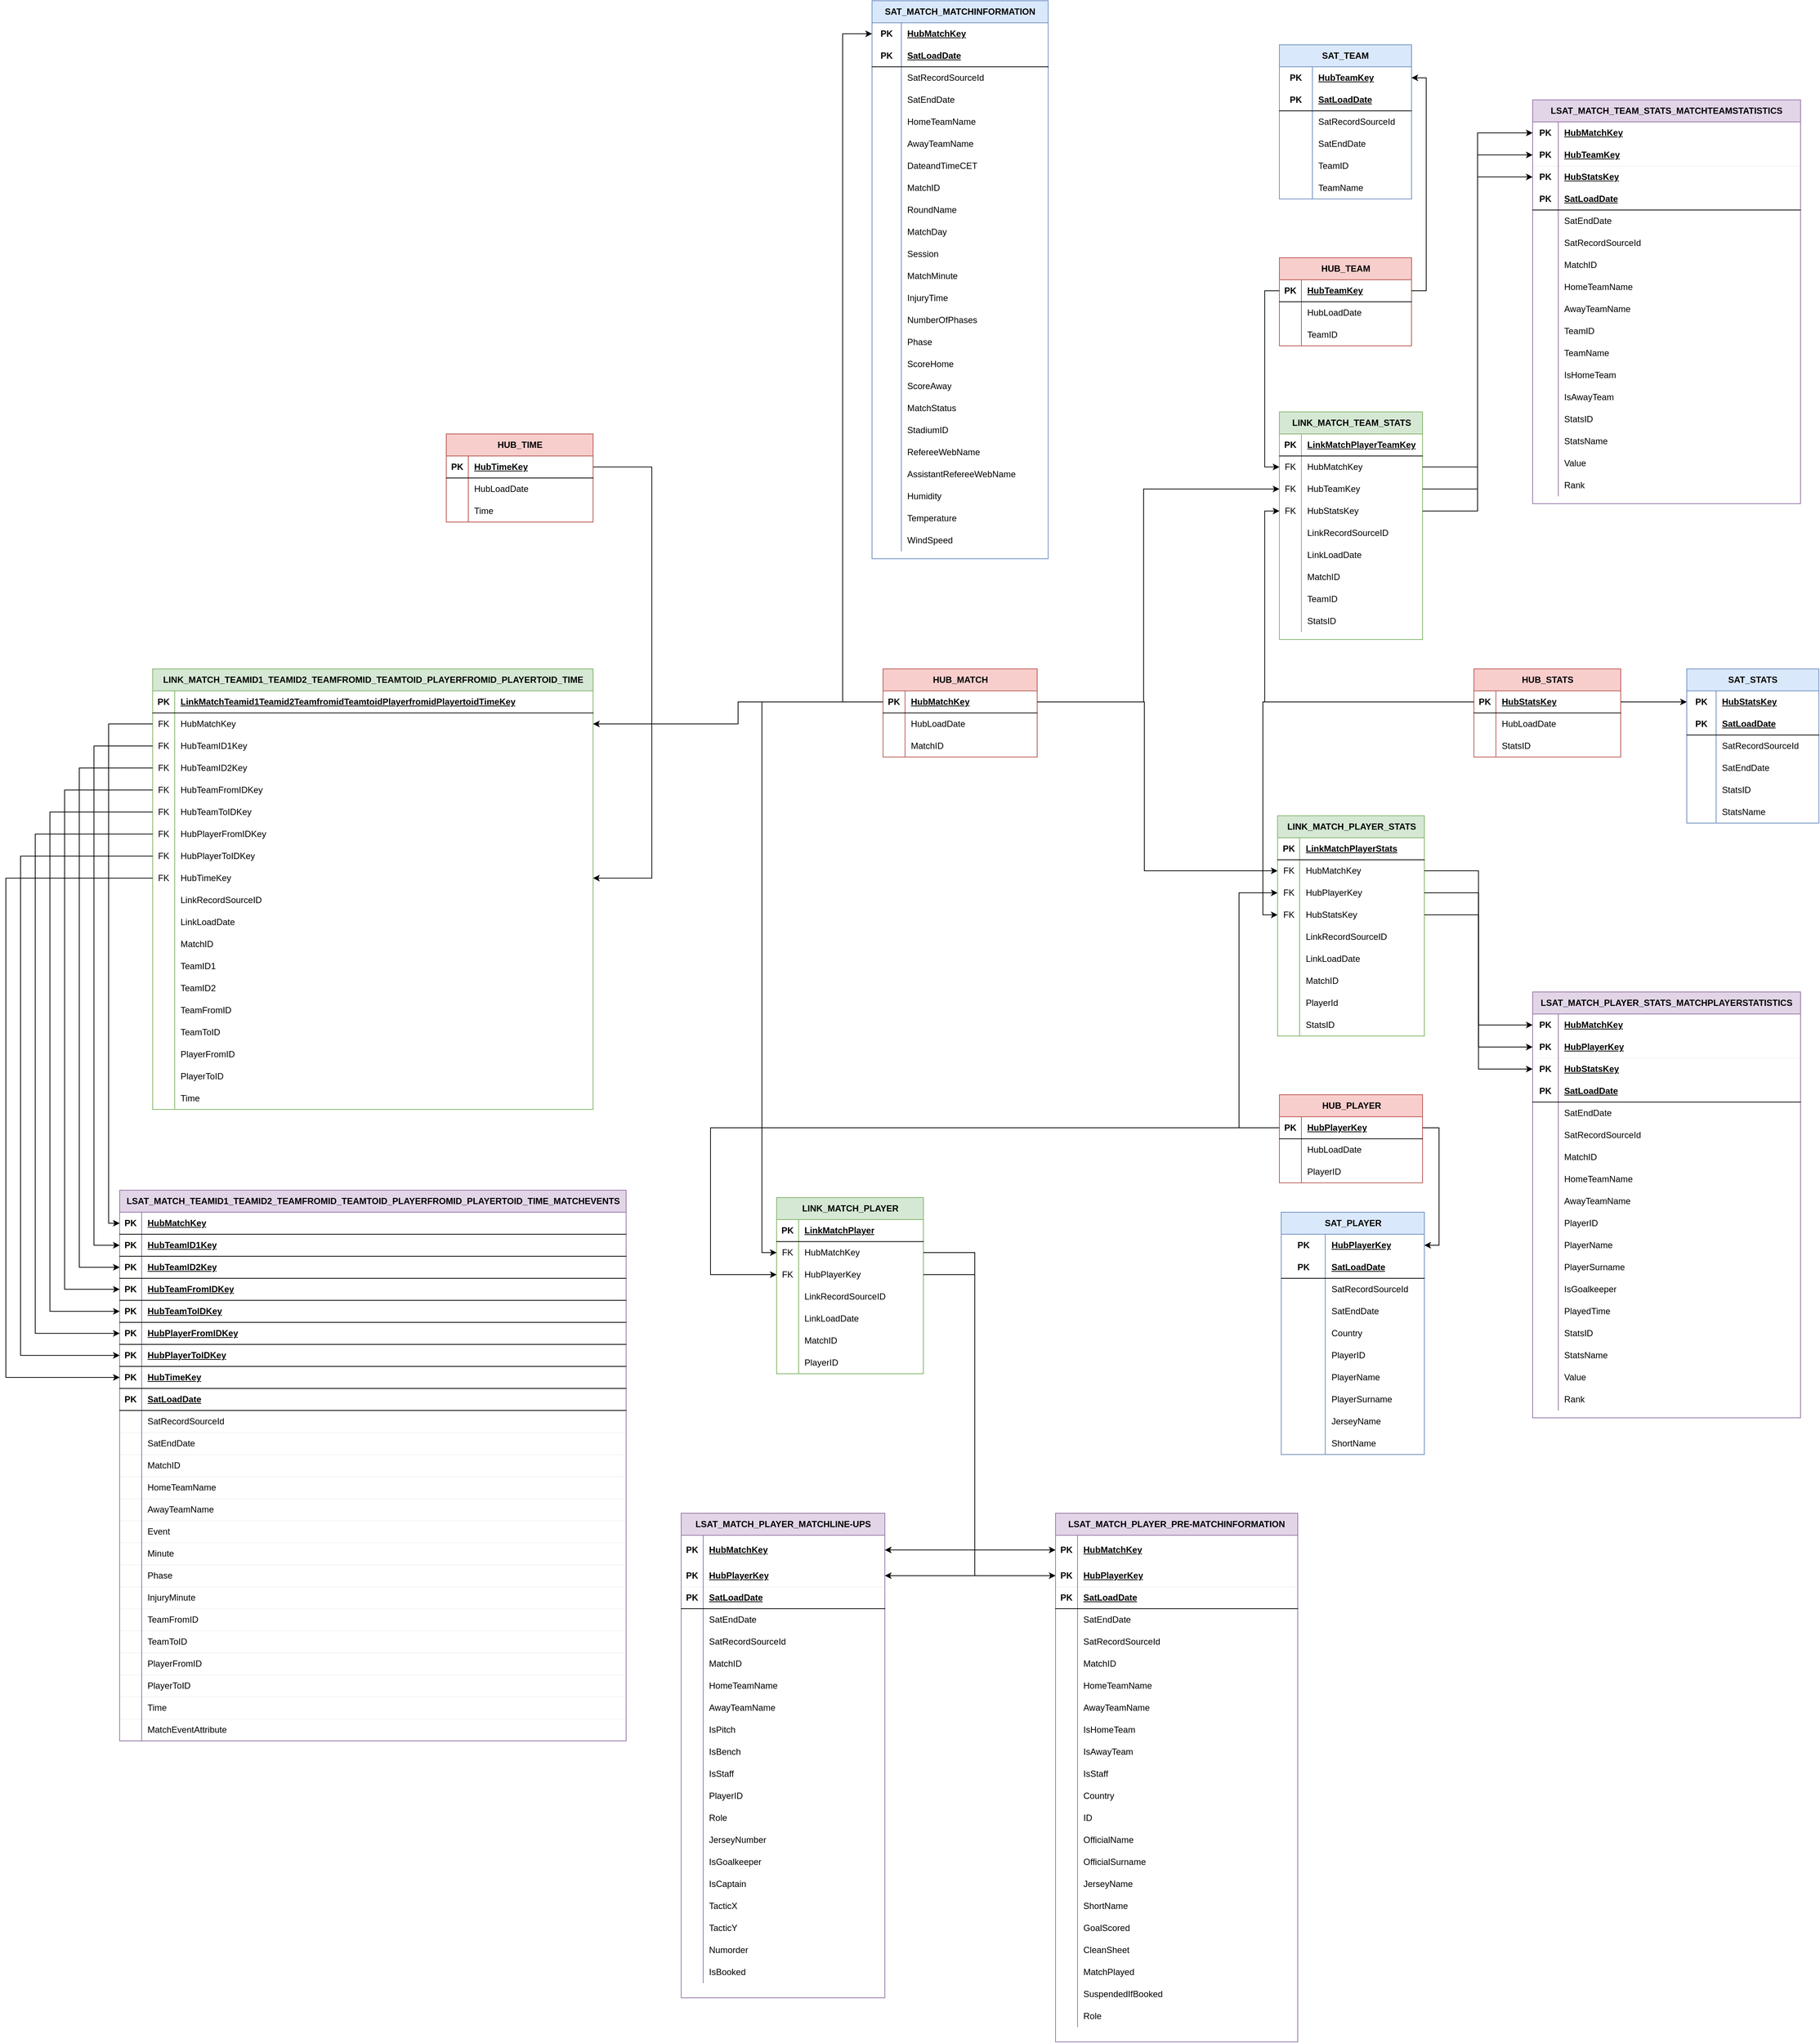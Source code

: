 <mxfile version="24.4.14" type="device">
  <diagram name="Page-1" id="SoQE6nZfu1vnbmwPuDwV">
    <mxGraphModel dx="3117" dy="662" grid="1" gridSize="10" guides="1" tooltips="1" connect="1" arrows="1" fold="1" page="1" pageScale="1" pageWidth="850" pageHeight="1100" math="0" shadow="0">
      <root>
        <mxCell id="0" />
        <mxCell id="1" parent="0" />
        <mxCell id="CzblDPDupX4hD73Ql8-Z-1" value="HUB_MATCH" style="shape=table;startSize=30;container=1;collapsible=1;childLayout=tableLayout;fixedRows=1;rowLines=0;fontStyle=1;align=center;resizeLast=1;html=1;fillColor=#f8cecc;strokeColor=#b85450;" vertex="1" parent="1">
          <mxGeometry x="1915" y="2320" width="210" height="120" as="geometry" />
        </mxCell>
        <mxCell id="CzblDPDupX4hD73Ql8-Z-2" value="" style="shape=tableRow;horizontal=0;startSize=0;swimlaneHead=0;swimlaneBody=0;fillColor=none;collapsible=0;dropTarget=0;points=[[0,0.5],[1,0.5]];portConstraint=eastwest;top=0;left=0;right=0;bottom=1;" vertex="1" parent="CzblDPDupX4hD73Ql8-Z-1">
          <mxGeometry y="30" width="210" height="30" as="geometry" />
        </mxCell>
        <mxCell id="CzblDPDupX4hD73Ql8-Z-3" value="PK" style="shape=partialRectangle;connectable=0;fillColor=none;top=0;left=0;bottom=0;right=0;fontStyle=1;overflow=hidden;whiteSpace=wrap;html=1;" vertex="1" parent="CzblDPDupX4hD73Ql8-Z-2">
          <mxGeometry width="30" height="30" as="geometry">
            <mxRectangle width="30" height="30" as="alternateBounds" />
          </mxGeometry>
        </mxCell>
        <mxCell id="CzblDPDupX4hD73Ql8-Z-4" value="HubMatchKey" style="shape=partialRectangle;connectable=0;fillColor=none;top=0;left=0;bottom=0;right=0;align=left;spacingLeft=6;fontStyle=5;overflow=hidden;whiteSpace=wrap;html=1;" vertex="1" parent="CzblDPDupX4hD73Ql8-Z-2">
          <mxGeometry x="30" width="180" height="30" as="geometry">
            <mxRectangle width="180" height="30" as="alternateBounds" />
          </mxGeometry>
        </mxCell>
        <mxCell id="CzblDPDupX4hD73Ql8-Z-5" value="" style="shape=tableRow;horizontal=0;startSize=0;swimlaneHead=0;swimlaneBody=0;fillColor=none;collapsible=0;dropTarget=0;points=[[0,0.5],[1,0.5]];portConstraint=eastwest;top=0;left=0;right=0;bottom=0;" vertex="1" parent="CzblDPDupX4hD73Ql8-Z-1">
          <mxGeometry y="60" width="210" height="30" as="geometry" />
        </mxCell>
        <mxCell id="CzblDPDupX4hD73Ql8-Z-6" value="" style="shape=partialRectangle;connectable=0;fillColor=none;top=0;left=0;bottom=0;right=0;editable=1;overflow=hidden;whiteSpace=wrap;html=1;" vertex="1" parent="CzblDPDupX4hD73Ql8-Z-5">
          <mxGeometry width="30" height="30" as="geometry">
            <mxRectangle width="30" height="30" as="alternateBounds" />
          </mxGeometry>
        </mxCell>
        <mxCell id="CzblDPDupX4hD73Ql8-Z-7" value="HubLoadDate" style="shape=partialRectangle;connectable=0;fillColor=none;top=0;left=0;bottom=0;right=0;align=left;spacingLeft=6;overflow=hidden;whiteSpace=wrap;html=1;" vertex="1" parent="CzblDPDupX4hD73Ql8-Z-5">
          <mxGeometry x="30" width="180" height="30" as="geometry">
            <mxRectangle width="180" height="30" as="alternateBounds" />
          </mxGeometry>
        </mxCell>
        <mxCell id="CzblDPDupX4hD73Ql8-Z-11" value="" style="shape=tableRow;horizontal=0;startSize=0;swimlaneHead=0;swimlaneBody=0;fillColor=none;collapsible=0;dropTarget=0;points=[[0,0.5],[1,0.5]];portConstraint=eastwest;top=0;left=0;right=0;bottom=0;" vertex="1" parent="CzblDPDupX4hD73Ql8-Z-1">
          <mxGeometry y="90" width="210" height="30" as="geometry" />
        </mxCell>
        <mxCell id="CzblDPDupX4hD73Ql8-Z-12" value="" style="shape=partialRectangle;connectable=0;fillColor=none;top=0;left=0;bottom=0;right=0;editable=1;overflow=hidden;whiteSpace=wrap;html=1;" vertex="1" parent="CzblDPDupX4hD73Ql8-Z-11">
          <mxGeometry width="30" height="30" as="geometry">
            <mxRectangle width="30" height="30" as="alternateBounds" />
          </mxGeometry>
        </mxCell>
        <mxCell id="CzblDPDupX4hD73Ql8-Z-13" value="MatchID" style="shape=partialRectangle;connectable=0;fillColor=none;top=0;left=0;bottom=0;right=0;align=left;spacingLeft=6;overflow=hidden;whiteSpace=wrap;html=1;" vertex="1" parent="CzblDPDupX4hD73Ql8-Z-11">
          <mxGeometry x="30" width="180" height="30" as="geometry">
            <mxRectangle width="180" height="30" as="alternateBounds" />
          </mxGeometry>
        </mxCell>
        <mxCell id="CzblDPDupX4hD73Ql8-Z-14" value="HUB_PLAYER" style="shape=table;startSize=30;container=1;collapsible=1;childLayout=tableLayout;fixedRows=1;rowLines=0;fontStyle=1;align=center;resizeLast=1;html=1;fillColor=#f8cecc;strokeColor=#b85450;" vertex="1" parent="1">
          <mxGeometry x="2455" y="2900" width="195" height="120" as="geometry" />
        </mxCell>
        <mxCell id="CzblDPDupX4hD73Ql8-Z-15" value="" style="shape=tableRow;horizontal=0;startSize=0;swimlaneHead=0;swimlaneBody=0;fillColor=none;collapsible=0;dropTarget=0;points=[[0,0.5],[1,0.5]];portConstraint=eastwest;top=0;left=0;right=0;bottom=1;" vertex="1" parent="CzblDPDupX4hD73Ql8-Z-14">
          <mxGeometry y="30" width="195" height="30" as="geometry" />
        </mxCell>
        <mxCell id="CzblDPDupX4hD73Ql8-Z-16" value="PK" style="shape=partialRectangle;connectable=0;fillColor=none;top=0;left=0;bottom=0;right=0;fontStyle=1;overflow=hidden;whiteSpace=wrap;html=1;" vertex="1" parent="CzblDPDupX4hD73Ql8-Z-15">
          <mxGeometry width="30" height="30" as="geometry">
            <mxRectangle width="30" height="30" as="alternateBounds" />
          </mxGeometry>
        </mxCell>
        <mxCell id="CzblDPDupX4hD73Ql8-Z-17" value="HubPlayerKey" style="shape=partialRectangle;connectable=0;fillColor=none;top=0;left=0;bottom=0;right=0;align=left;spacingLeft=6;fontStyle=5;overflow=hidden;whiteSpace=wrap;html=1;" vertex="1" parent="CzblDPDupX4hD73Ql8-Z-15">
          <mxGeometry x="30" width="165" height="30" as="geometry">
            <mxRectangle width="165" height="30" as="alternateBounds" />
          </mxGeometry>
        </mxCell>
        <mxCell id="CzblDPDupX4hD73Ql8-Z-18" value="" style="shape=tableRow;horizontal=0;startSize=0;swimlaneHead=0;swimlaneBody=0;fillColor=none;collapsible=0;dropTarget=0;points=[[0,0.5],[1,0.5]];portConstraint=eastwest;top=0;left=0;right=0;bottom=0;" vertex="1" parent="CzblDPDupX4hD73Ql8-Z-14">
          <mxGeometry y="60" width="195" height="30" as="geometry" />
        </mxCell>
        <mxCell id="CzblDPDupX4hD73Ql8-Z-19" value="" style="shape=partialRectangle;connectable=0;fillColor=none;top=0;left=0;bottom=0;right=0;editable=1;overflow=hidden;whiteSpace=wrap;html=1;" vertex="1" parent="CzblDPDupX4hD73Ql8-Z-18">
          <mxGeometry width="30" height="30" as="geometry">
            <mxRectangle width="30" height="30" as="alternateBounds" />
          </mxGeometry>
        </mxCell>
        <mxCell id="CzblDPDupX4hD73Ql8-Z-20" value="HubLoadDate" style="shape=partialRectangle;connectable=0;fillColor=none;top=0;left=0;bottom=0;right=0;align=left;spacingLeft=6;overflow=hidden;whiteSpace=wrap;html=1;" vertex="1" parent="CzblDPDupX4hD73Ql8-Z-18">
          <mxGeometry x="30" width="165" height="30" as="geometry">
            <mxRectangle width="165" height="30" as="alternateBounds" />
          </mxGeometry>
        </mxCell>
        <mxCell id="CzblDPDupX4hD73Ql8-Z-21" value="" style="shape=tableRow;horizontal=0;startSize=0;swimlaneHead=0;swimlaneBody=0;fillColor=none;collapsible=0;dropTarget=0;points=[[0,0.5],[1,0.5]];portConstraint=eastwest;top=0;left=0;right=0;bottom=0;" vertex="1" parent="CzblDPDupX4hD73Ql8-Z-14">
          <mxGeometry y="90" width="195" height="30" as="geometry" />
        </mxCell>
        <mxCell id="CzblDPDupX4hD73Ql8-Z-22" value="" style="shape=partialRectangle;connectable=0;fillColor=none;top=0;left=0;bottom=0;right=0;editable=1;overflow=hidden;whiteSpace=wrap;html=1;" vertex="1" parent="CzblDPDupX4hD73Ql8-Z-21">
          <mxGeometry width="30" height="30" as="geometry">
            <mxRectangle width="30" height="30" as="alternateBounds" />
          </mxGeometry>
        </mxCell>
        <mxCell id="CzblDPDupX4hD73Ql8-Z-23" value="PlayerID" style="shape=partialRectangle;connectable=0;fillColor=none;top=0;left=0;bottom=0;right=0;align=left;spacingLeft=6;overflow=hidden;whiteSpace=wrap;html=1;" vertex="1" parent="CzblDPDupX4hD73Ql8-Z-21">
          <mxGeometry x="30" width="165" height="30" as="geometry">
            <mxRectangle width="165" height="30" as="alternateBounds" />
          </mxGeometry>
        </mxCell>
        <mxCell id="CzblDPDupX4hD73Ql8-Z-24" value="HUB_STATS" style="shape=table;startSize=30;container=1;collapsible=1;childLayout=tableLayout;fixedRows=1;rowLines=0;fontStyle=1;align=center;resizeLast=1;html=1;fillColor=#f8cecc;strokeColor=#b85450;" vertex="1" parent="1">
          <mxGeometry x="2720" y="2320" width="200" height="120" as="geometry" />
        </mxCell>
        <mxCell id="CzblDPDupX4hD73Ql8-Z-25" value="" style="shape=tableRow;horizontal=0;startSize=0;swimlaneHead=0;swimlaneBody=0;fillColor=none;collapsible=0;dropTarget=0;points=[[0,0.5],[1,0.5]];portConstraint=eastwest;top=0;left=0;right=0;bottom=1;" vertex="1" parent="CzblDPDupX4hD73Ql8-Z-24">
          <mxGeometry y="30" width="200" height="30" as="geometry" />
        </mxCell>
        <mxCell id="CzblDPDupX4hD73Ql8-Z-26" value="PK" style="shape=partialRectangle;connectable=0;fillColor=none;top=0;left=0;bottom=0;right=0;fontStyle=1;overflow=hidden;whiteSpace=wrap;html=1;" vertex="1" parent="CzblDPDupX4hD73Ql8-Z-25">
          <mxGeometry width="30" height="30" as="geometry">
            <mxRectangle width="30" height="30" as="alternateBounds" />
          </mxGeometry>
        </mxCell>
        <mxCell id="CzblDPDupX4hD73Ql8-Z-27" value="HubStatsKey" style="shape=partialRectangle;connectable=0;fillColor=none;top=0;left=0;bottom=0;right=0;align=left;spacingLeft=6;fontStyle=5;overflow=hidden;whiteSpace=wrap;html=1;" vertex="1" parent="CzblDPDupX4hD73Ql8-Z-25">
          <mxGeometry x="30" width="170" height="30" as="geometry">
            <mxRectangle width="170" height="30" as="alternateBounds" />
          </mxGeometry>
        </mxCell>
        <mxCell id="CzblDPDupX4hD73Ql8-Z-28" value="" style="shape=tableRow;horizontal=0;startSize=0;swimlaneHead=0;swimlaneBody=0;fillColor=none;collapsible=0;dropTarget=0;points=[[0,0.5],[1,0.5]];portConstraint=eastwest;top=0;left=0;right=0;bottom=0;" vertex="1" parent="CzblDPDupX4hD73Ql8-Z-24">
          <mxGeometry y="60" width="200" height="30" as="geometry" />
        </mxCell>
        <mxCell id="CzblDPDupX4hD73Ql8-Z-29" value="" style="shape=partialRectangle;connectable=0;fillColor=none;top=0;left=0;bottom=0;right=0;editable=1;overflow=hidden;whiteSpace=wrap;html=1;" vertex="1" parent="CzblDPDupX4hD73Ql8-Z-28">
          <mxGeometry width="30" height="30" as="geometry">
            <mxRectangle width="30" height="30" as="alternateBounds" />
          </mxGeometry>
        </mxCell>
        <mxCell id="CzblDPDupX4hD73Ql8-Z-30" value="HubLoadDate" style="shape=partialRectangle;connectable=0;fillColor=none;top=0;left=0;bottom=0;right=0;align=left;spacingLeft=6;overflow=hidden;whiteSpace=wrap;html=1;" vertex="1" parent="CzblDPDupX4hD73Ql8-Z-28">
          <mxGeometry x="30" width="170" height="30" as="geometry">
            <mxRectangle width="170" height="30" as="alternateBounds" />
          </mxGeometry>
        </mxCell>
        <mxCell id="CzblDPDupX4hD73Ql8-Z-31" value="" style="shape=tableRow;horizontal=0;startSize=0;swimlaneHead=0;swimlaneBody=0;fillColor=none;collapsible=0;dropTarget=0;points=[[0,0.5],[1,0.5]];portConstraint=eastwest;top=0;left=0;right=0;bottom=0;" vertex="1" parent="CzblDPDupX4hD73Ql8-Z-24">
          <mxGeometry y="90" width="200" height="30" as="geometry" />
        </mxCell>
        <mxCell id="CzblDPDupX4hD73Ql8-Z-32" value="" style="shape=partialRectangle;connectable=0;fillColor=none;top=0;left=0;bottom=0;right=0;editable=1;overflow=hidden;whiteSpace=wrap;html=1;" vertex="1" parent="CzblDPDupX4hD73Ql8-Z-31">
          <mxGeometry width="30" height="30" as="geometry">
            <mxRectangle width="30" height="30" as="alternateBounds" />
          </mxGeometry>
        </mxCell>
        <mxCell id="CzblDPDupX4hD73Ql8-Z-33" value="StatsID" style="shape=partialRectangle;connectable=0;fillColor=none;top=0;left=0;bottom=0;right=0;align=left;spacingLeft=6;overflow=hidden;whiteSpace=wrap;html=1;" vertex="1" parent="CzblDPDupX4hD73Ql8-Z-31">
          <mxGeometry x="30" width="170" height="30" as="geometry">
            <mxRectangle width="170" height="30" as="alternateBounds" />
          </mxGeometry>
        </mxCell>
        <mxCell id="CzblDPDupX4hD73Ql8-Z-34" value="HUB_TEAM" style="shape=table;startSize=30;container=1;collapsible=1;childLayout=tableLayout;fixedRows=1;rowLines=0;fontStyle=1;align=center;resizeLast=1;html=1;fillColor=#f8cecc;strokeColor=#b85450;" vertex="1" parent="1">
          <mxGeometry x="2455" y="1760" width="180" height="120" as="geometry" />
        </mxCell>
        <mxCell id="CzblDPDupX4hD73Ql8-Z-35" value="" style="shape=tableRow;horizontal=0;startSize=0;swimlaneHead=0;swimlaneBody=0;fillColor=none;collapsible=0;dropTarget=0;points=[[0,0.5],[1,0.5]];portConstraint=eastwest;top=0;left=0;right=0;bottom=1;" vertex="1" parent="CzblDPDupX4hD73Ql8-Z-34">
          <mxGeometry y="30" width="180" height="30" as="geometry" />
        </mxCell>
        <mxCell id="CzblDPDupX4hD73Ql8-Z-36" value="PK" style="shape=partialRectangle;connectable=0;fillColor=none;top=0;left=0;bottom=0;right=0;fontStyle=1;overflow=hidden;whiteSpace=wrap;html=1;" vertex="1" parent="CzblDPDupX4hD73Ql8-Z-35">
          <mxGeometry width="30" height="30" as="geometry">
            <mxRectangle width="30" height="30" as="alternateBounds" />
          </mxGeometry>
        </mxCell>
        <mxCell id="CzblDPDupX4hD73Ql8-Z-37" value="HubTeamKey" style="shape=partialRectangle;connectable=0;fillColor=none;top=0;left=0;bottom=0;right=0;align=left;spacingLeft=6;fontStyle=5;overflow=hidden;whiteSpace=wrap;html=1;" vertex="1" parent="CzblDPDupX4hD73Ql8-Z-35">
          <mxGeometry x="30" width="150" height="30" as="geometry">
            <mxRectangle width="150" height="30" as="alternateBounds" />
          </mxGeometry>
        </mxCell>
        <mxCell id="CzblDPDupX4hD73Ql8-Z-38" value="" style="shape=tableRow;horizontal=0;startSize=0;swimlaneHead=0;swimlaneBody=0;fillColor=none;collapsible=0;dropTarget=0;points=[[0,0.5],[1,0.5]];portConstraint=eastwest;top=0;left=0;right=0;bottom=0;" vertex="1" parent="CzblDPDupX4hD73Ql8-Z-34">
          <mxGeometry y="60" width="180" height="30" as="geometry" />
        </mxCell>
        <mxCell id="CzblDPDupX4hD73Ql8-Z-39" value="" style="shape=partialRectangle;connectable=0;fillColor=none;top=0;left=0;bottom=0;right=0;editable=1;overflow=hidden;whiteSpace=wrap;html=1;" vertex="1" parent="CzblDPDupX4hD73Ql8-Z-38">
          <mxGeometry width="30" height="30" as="geometry">
            <mxRectangle width="30" height="30" as="alternateBounds" />
          </mxGeometry>
        </mxCell>
        <mxCell id="CzblDPDupX4hD73Ql8-Z-40" value="HubLoadDate" style="shape=partialRectangle;connectable=0;fillColor=none;top=0;left=0;bottom=0;right=0;align=left;spacingLeft=6;overflow=hidden;whiteSpace=wrap;html=1;" vertex="1" parent="CzblDPDupX4hD73Ql8-Z-38">
          <mxGeometry x="30" width="150" height="30" as="geometry">
            <mxRectangle width="150" height="30" as="alternateBounds" />
          </mxGeometry>
        </mxCell>
        <mxCell id="CzblDPDupX4hD73Ql8-Z-41" value="" style="shape=tableRow;horizontal=0;startSize=0;swimlaneHead=0;swimlaneBody=0;fillColor=none;collapsible=0;dropTarget=0;points=[[0,0.5],[1,0.5]];portConstraint=eastwest;top=0;left=0;right=0;bottom=0;" vertex="1" parent="CzblDPDupX4hD73Ql8-Z-34">
          <mxGeometry y="90" width="180" height="30" as="geometry" />
        </mxCell>
        <mxCell id="CzblDPDupX4hD73Ql8-Z-42" value="" style="shape=partialRectangle;connectable=0;fillColor=none;top=0;left=0;bottom=0;right=0;editable=1;overflow=hidden;whiteSpace=wrap;html=1;" vertex="1" parent="CzblDPDupX4hD73Ql8-Z-41">
          <mxGeometry width="30" height="30" as="geometry">
            <mxRectangle width="30" height="30" as="alternateBounds" />
          </mxGeometry>
        </mxCell>
        <mxCell id="CzblDPDupX4hD73Ql8-Z-43" value="TeamID" style="shape=partialRectangle;connectable=0;fillColor=none;top=0;left=0;bottom=0;right=0;align=left;spacingLeft=6;overflow=hidden;whiteSpace=wrap;html=1;" vertex="1" parent="CzblDPDupX4hD73Ql8-Z-41">
          <mxGeometry x="30" width="150" height="30" as="geometry">
            <mxRectangle width="150" height="30" as="alternateBounds" />
          </mxGeometry>
        </mxCell>
        <mxCell id="CzblDPDupX4hD73Ql8-Z-44" value="LINK_MATCH_TEAM_STATS" style="shape=table;startSize=30;container=1;collapsible=1;childLayout=tableLayout;fixedRows=1;rowLines=0;fontStyle=1;align=center;resizeLast=1;html=1;fillColor=#d5e8d4;strokeColor=#82b366;" vertex="1" parent="1">
          <mxGeometry x="2455" y="1970" width="195" height="310" as="geometry" />
        </mxCell>
        <mxCell id="CzblDPDupX4hD73Ql8-Z-45" value="" style="shape=tableRow;horizontal=0;startSize=0;swimlaneHead=0;swimlaneBody=0;fillColor=none;collapsible=0;dropTarget=0;points=[[0,0.5],[1,0.5]];portConstraint=eastwest;top=0;left=0;right=0;bottom=1;" vertex="1" parent="CzblDPDupX4hD73Ql8-Z-44">
          <mxGeometry y="30" width="195" height="30" as="geometry" />
        </mxCell>
        <mxCell id="CzblDPDupX4hD73Ql8-Z-46" value="PK" style="shape=partialRectangle;connectable=0;fillColor=none;top=0;left=0;bottom=0;right=0;fontStyle=1;overflow=hidden;whiteSpace=wrap;html=1;" vertex="1" parent="CzblDPDupX4hD73Ql8-Z-45">
          <mxGeometry width="30" height="30" as="geometry">
            <mxRectangle width="30" height="30" as="alternateBounds" />
          </mxGeometry>
        </mxCell>
        <mxCell id="CzblDPDupX4hD73Ql8-Z-47" value="LinkMatchPlayerTeamKey" style="shape=partialRectangle;connectable=0;fillColor=none;top=0;left=0;bottom=0;right=0;align=left;spacingLeft=6;fontStyle=5;overflow=hidden;whiteSpace=wrap;html=1;" vertex="1" parent="CzblDPDupX4hD73Ql8-Z-45">
          <mxGeometry x="30" width="165" height="30" as="geometry">
            <mxRectangle width="165" height="30" as="alternateBounds" />
          </mxGeometry>
        </mxCell>
        <mxCell id="CzblDPDupX4hD73Ql8-Z-48" value="" style="shape=tableRow;horizontal=0;startSize=0;swimlaneHead=0;swimlaneBody=0;fillColor=none;collapsible=0;dropTarget=0;points=[[0,0.5],[1,0.5]];portConstraint=eastwest;top=0;left=0;right=0;bottom=0;" vertex="1" parent="CzblDPDupX4hD73Ql8-Z-44">
          <mxGeometry y="60" width="195" height="30" as="geometry" />
        </mxCell>
        <mxCell id="CzblDPDupX4hD73Ql8-Z-49" value="FK" style="shape=partialRectangle;connectable=0;fillColor=none;top=0;left=0;bottom=0;right=0;editable=1;overflow=hidden;whiteSpace=wrap;html=1;" vertex="1" parent="CzblDPDupX4hD73Ql8-Z-48">
          <mxGeometry width="30" height="30" as="geometry">
            <mxRectangle width="30" height="30" as="alternateBounds" />
          </mxGeometry>
        </mxCell>
        <mxCell id="CzblDPDupX4hD73Ql8-Z-50" value="HubMatchKey" style="shape=partialRectangle;connectable=0;fillColor=none;top=0;left=0;bottom=0;right=0;align=left;spacingLeft=6;overflow=hidden;whiteSpace=wrap;html=1;" vertex="1" parent="CzblDPDupX4hD73Ql8-Z-48">
          <mxGeometry x="30" width="165" height="30" as="geometry">
            <mxRectangle width="165" height="30" as="alternateBounds" />
          </mxGeometry>
        </mxCell>
        <mxCell id="CzblDPDupX4hD73Ql8-Z-51" value="" style="shape=tableRow;horizontal=0;startSize=0;swimlaneHead=0;swimlaneBody=0;fillColor=none;collapsible=0;dropTarget=0;points=[[0,0.5],[1,0.5]];portConstraint=eastwest;top=0;left=0;right=0;bottom=0;" vertex="1" parent="CzblDPDupX4hD73Ql8-Z-44">
          <mxGeometry y="90" width="195" height="30" as="geometry" />
        </mxCell>
        <mxCell id="CzblDPDupX4hD73Ql8-Z-52" value="FK" style="shape=partialRectangle;connectable=0;fillColor=none;top=0;left=0;bottom=0;right=0;editable=1;overflow=hidden;whiteSpace=wrap;html=1;" vertex="1" parent="CzblDPDupX4hD73Ql8-Z-51">
          <mxGeometry width="30" height="30" as="geometry">
            <mxRectangle width="30" height="30" as="alternateBounds" />
          </mxGeometry>
        </mxCell>
        <mxCell id="CzblDPDupX4hD73Ql8-Z-53" value="HubTeamKey" style="shape=partialRectangle;connectable=0;fillColor=none;top=0;left=0;bottom=0;right=0;align=left;spacingLeft=6;overflow=hidden;whiteSpace=wrap;html=1;" vertex="1" parent="CzblDPDupX4hD73Ql8-Z-51">
          <mxGeometry x="30" width="165" height="30" as="geometry">
            <mxRectangle width="165" height="30" as="alternateBounds" />
          </mxGeometry>
        </mxCell>
        <mxCell id="CzblDPDupX4hD73Ql8-Z-54" value="" style="shape=tableRow;horizontal=0;startSize=0;swimlaneHead=0;swimlaneBody=0;fillColor=none;collapsible=0;dropTarget=0;points=[[0,0.5],[1,0.5]];portConstraint=eastwest;top=0;left=0;right=0;bottom=0;" vertex="1" parent="CzblDPDupX4hD73Ql8-Z-44">
          <mxGeometry y="120" width="195" height="30" as="geometry" />
        </mxCell>
        <mxCell id="CzblDPDupX4hD73Ql8-Z-55" value="FK" style="shape=partialRectangle;connectable=0;fillColor=none;top=0;left=0;bottom=0;right=0;editable=1;overflow=hidden;whiteSpace=wrap;html=1;" vertex="1" parent="CzblDPDupX4hD73Ql8-Z-54">
          <mxGeometry width="30" height="30" as="geometry">
            <mxRectangle width="30" height="30" as="alternateBounds" />
          </mxGeometry>
        </mxCell>
        <mxCell id="CzblDPDupX4hD73Ql8-Z-56" value="HubStatsKey" style="shape=partialRectangle;connectable=0;fillColor=none;top=0;left=0;bottom=0;right=0;align=left;spacingLeft=6;overflow=hidden;whiteSpace=wrap;html=1;" vertex="1" parent="CzblDPDupX4hD73Ql8-Z-54">
          <mxGeometry x="30" width="165" height="30" as="geometry">
            <mxRectangle width="165" height="30" as="alternateBounds" />
          </mxGeometry>
        </mxCell>
        <mxCell id="CzblDPDupX4hD73Ql8-Z-57" value="" style="shape=tableRow;horizontal=0;startSize=0;swimlaneHead=0;swimlaneBody=0;fillColor=none;collapsible=0;dropTarget=0;points=[[0,0.5],[1,0.5]];portConstraint=eastwest;top=0;left=0;right=0;bottom=0;" vertex="1" parent="CzblDPDupX4hD73Ql8-Z-44">
          <mxGeometry y="150" width="195" height="30" as="geometry" />
        </mxCell>
        <mxCell id="CzblDPDupX4hD73Ql8-Z-58" value="" style="shape=partialRectangle;connectable=0;fillColor=none;top=0;left=0;bottom=0;right=0;editable=1;overflow=hidden;whiteSpace=wrap;html=1;" vertex="1" parent="CzblDPDupX4hD73Ql8-Z-57">
          <mxGeometry width="30" height="30" as="geometry">
            <mxRectangle width="30" height="30" as="alternateBounds" />
          </mxGeometry>
        </mxCell>
        <mxCell id="CzblDPDupX4hD73Ql8-Z-59" value="LinkRecordSourceID" style="shape=partialRectangle;connectable=0;fillColor=none;top=0;left=0;bottom=0;right=0;align=left;spacingLeft=6;overflow=hidden;whiteSpace=wrap;html=1;" vertex="1" parent="CzblDPDupX4hD73Ql8-Z-57">
          <mxGeometry x="30" width="165" height="30" as="geometry">
            <mxRectangle width="165" height="30" as="alternateBounds" />
          </mxGeometry>
        </mxCell>
        <mxCell id="CzblDPDupX4hD73Ql8-Z-60" value="" style="shape=tableRow;horizontal=0;startSize=0;swimlaneHead=0;swimlaneBody=0;fillColor=none;collapsible=0;dropTarget=0;points=[[0,0.5],[1,0.5]];portConstraint=eastwest;top=0;left=0;right=0;bottom=0;" vertex="1" parent="CzblDPDupX4hD73Ql8-Z-44">
          <mxGeometry y="180" width="195" height="30" as="geometry" />
        </mxCell>
        <mxCell id="CzblDPDupX4hD73Ql8-Z-61" value="" style="shape=partialRectangle;connectable=0;fillColor=none;top=0;left=0;bottom=0;right=0;editable=1;overflow=hidden;whiteSpace=wrap;html=1;" vertex="1" parent="CzblDPDupX4hD73Ql8-Z-60">
          <mxGeometry width="30" height="30" as="geometry">
            <mxRectangle width="30" height="30" as="alternateBounds" />
          </mxGeometry>
        </mxCell>
        <mxCell id="CzblDPDupX4hD73Ql8-Z-62" value="LinkLoadDate" style="shape=partialRectangle;connectable=0;fillColor=none;top=0;left=0;bottom=0;right=0;align=left;spacingLeft=6;overflow=hidden;whiteSpace=wrap;html=1;" vertex="1" parent="CzblDPDupX4hD73Ql8-Z-60">
          <mxGeometry x="30" width="165" height="30" as="geometry">
            <mxRectangle width="165" height="30" as="alternateBounds" />
          </mxGeometry>
        </mxCell>
        <mxCell id="CzblDPDupX4hD73Ql8-Z-63" value="" style="shape=tableRow;horizontal=0;startSize=0;swimlaneHead=0;swimlaneBody=0;fillColor=none;collapsible=0;dropTarget=0;points=[[0,0.5],[1,0.5]];portConstraint=eastwest;top=0;left=0;right=0;bottom=0;" vertex="1" parent="CzblDPDupX4hD73Ql8-Z-44">
          <mxGeometry y="210" width="195" height="30" as="geometry" />
        </mxCell>
        <mxCell id="CzblDPDupX4hD73Ql8-Z-64" value="" style="shape=partialRectangle;connectable=0;fillColor=none;top=0;left=0;bottom=0;right=0;editable=1;overflow=hidden;whiteSpace=wrap;html=1;" vertex="1" parent="CzblDPDupX4hD73Ql8-Z-63">
          <mxGeometry width="30" height="30" as="geometry">
            <mxRectangle width="30" height="30" as="alternateBounds" />
          </mxGeometry>
        </mxCell>
        <mxCell id="CzblDPDupX4hD73Ql8-Z-65" value="MatchID" style="shape=partialRectangle;connectable=0;fillColor=none;top=0;left=0;bottom=0;right=0;align=left;spacingLeft=6;overflow=hidden;whiteSpace=wrap;html=1;" vertex="1" parent="CzblDPDupX4hD73Ql8-Z-63">
          <mxGeometry x="30" width="165" height="30" as="geometry">
            <mxRectangle width="165" height="30" as="alternateBounds" />
          </mxGeometry>
        </mxCell>
        <mxCell id="CzblDPDupX4hD73Ql8-Z-66" value="" style="shape=tableRow;horizontal=0;startSize=0;swimlaneHead=0;swimlaneBody=0;fillColor=none;collapsible=0;dropTarget=0;points=[[0,0.5],[1,0.5]];portConstraint=eastwest;top=0;left=0;right=0;bottom=0;" vertex="1" parent="CzblDPDupX4hD73Ql8-Z-44">
          <mxGeometry y="240" width="195" height="30" as="geometry" />
        </mxCell>
        <mxCell id="CzblDPDupX4hD73Ql8-Z-67" value="" style="shape=partialRectangle;connectable=0;fillColor=none;top=0;left=0;bottom=0;right=0;editable=1;overflow=hidden;whiteSpace=wrap;html=1;" vertex="1" parent="CzblDPDupX4hD73Ql8-Z-66">
          <mxGeometry width="30" height="30" as="geometry">
            <mxRectangle width="30" height="30" as="alternateBounds" />
          </mxGeometry>
        </mxCell>
        <mxCell id="CzblDPDupX4hD73Ql8-Z-68" value="TeamID" style="shape=partialRectangle;connectable=0;fillColor=none;top=0;left=0;bottom=0;right=0;align=left;spacingLeft=6;overflow=hidden;whiteSpace=wrap;html=1;" vertex="1" parent="CzblDPDupX4hD73Ql8-Z-66">
          <mxGeometry x="30" width="165" height="30" as="geometry">
            <mxRectangle width="165" height="30" as="alternateBounds" />
          </mxGeometry>
        </mxCell>
        <mxCell id="CzblDPDupX4hD73Ql8-Z-69" value="" style="shape=tableRow;horizontal=0;startSize=0;swimlaneHead=0;swimlaneBody=0;fillColor=none;collapsible=0;dropTarget=0;points=[[0,0.5],[1,0.5]];portConstraint=eastwest;top=0;left=0;right=0;bottom=0;" vertex="1" parent="CzblDPDupX4hD73Ql8-Z-44">
          <mxGeometry y="270" width="195" height="30" as="geometry" />
        </mxCell>
        <mxCell id="CzblDPDupX4hD73Ql8-Z-70" value="" style="shape=partialRectangle;connectable=0;fillColor=none;top=0;left=0;bottom=0;right=0;editable=1;overflow=hidden;whiteSpace=wrap;html=1;" vertex="1" parent="CzblDPDupX4hD73Ql8-Z-69">
          <mxGeometry width="30" height="30" as="geometry">
            <mxRectangle width="30" height="30" as="alternateBounds" />
          </mxGeometry>
        </mxCell>
        <mxCell id="CzblDPDupX4hD73Ql8-Z-71" value="StatsID" style="shape=partialRectangle;connectable=0;fillColor=none;top=0;left=0;bottom=0;right=0;align=left;spacingLeft=6;overflow=hidden;whiteSpace=wrap;html=1;" vertex="1" parent="CzblDPDupX4hD73Ql8-Z-69">
          <mxGeometry x="30" width="165" height="30" as="geometry">
            <mxRectangle width="165" height="30" as="alternateBounds" />
          </mxGeometry>
        </mxCell>
        <mxCell id="CzblDPDupX4hD73Ql8-Z-149" value="LINK_MATCH_PLAYER_STATS" style="shape=table;startSize=30;container=1;collapsible=1;childLayout=tableLayout;fixedRows=1;rowLines=0;fontStyle=1;align=center;resizeLast=1;html=1;fillColor=#d5e8d4;strokeColor=#82b366;" vertex="1" parent="1">
          <mxGeometry x="2452.5" y="2520" width="200" height="300" as="geometry" />
        </mxCell>
        <mxCell id="CzblDPDupX4hD73Ql8-Z-150" value="" style="shape=tableRow;horizontal=0;startSize=0;swimlaneHead=0;swimlaneBody=0;fillColor=none;collapsible=0;dropTarget=0;points=[[0,0.5],[1,0.5]];portConstraint=eastwest;top=0;left=0;right=0;bottom=1;" vertex="1" parent="CzblDPDupX4hD73Ql8-Z-149">
          <mxGeometry y="30" width="200" height="30" as="geometry" />
        </mxCell>
        <mxCell id="CzblDPDupX4hD73Ql8-Z-151" value="PK" style="shape=partialRectangle;connectable=0;fillColor=none;top=0;left=0;bottom=0;right=0;fontStyle=1;overflow=hidden;whiteSpace=wrap;html=1;" vertex="1" parent="CzblDPDupX4hD73Ql8-Z-150">
          <mxGeometry width="30" height="30" as="geometry">
            <mxRectangle width="30" height="30" as="alternateBounds" />
          </mxGeometry>
        </mxCell>
        <mxCell id="CzblDPDupX4hD73Ql8-Z-152" value="LinkMatchPlayerStats" style="shape=partialRectangle;connectable=0;fillColor=none;top=0;left=0;bottom=0;right=0;align=left;spacingLeft=6;fontStyle=5;overflow=hidden;whiteSpace=wrap;html=1;" vertex="1" parent="CzblDPDupX4hD73Ql8-Z-150">
          <mxGeometry x="30" width="170" height="30" as="geometry">
            <mxRectangle width="170" height="30" as="alternateBounds" />
          </mxGeometry>
        </mxCell>
        <mxCell id="CzblDPDupX4hD73Ql8-Z-153" value="" style="shape=tableRow;horizontal=0;startSize=0;swimlaneHead=0;swimlaneBody=0;fillColor=none;collapsible=0;dropTarget=0;points=[[0,0.5],[1,0.5]];portConstraint=eastwest;top=0;left=0;right=0;bottom=0;" vertex="1" parent="CzblDPDupX4hD73Ql8-Z-149">
          <mxGeometry y="60" width="200" height="30" as="geometry" />
        </mxCell>
        <mxCell id="CzblDPDupX4hD73Ql8-Z-154" value="FK" style="shape=partialRectangle;connectable=0;fillColor=none;top=0;left=0;bottom=0;right=0;editable=1;overflow=hidden;whiteSpace=wrap;html=1;" vertex="1" parent="CzblDPDupX4hD73Ql8-Z-153">
          <mxGeometry width="30" height="30" as="geometry">
            <mxRectangle width="30" height="30" as="alternateBounds" />
          </mxGeometry>
        </mxCell>
        <mxCell id="CzblDPDupX4hD73Ql8-Z-155" value="HubMatchKey" style="shape=partialRectangle;connectable=0;fillColor=none;top=0;left=0;bottom=0;right=0;align=left;spacingLeft=6;overflow=hidden;whiteSpace=wrap;html=1;" vertex="1" parent="CzblDPDupX4hD73Ql8-Z-153">
          <mxGeometry x="30" width="170" height="30" as="geometry">
            <mxRectangle width="170" height="30" as="alternateBounds" />
          </mxGeometry>
        </mxCell>
        <mxCell id="CzblDPDupX4hD73Ql8-Z-156" value="" style="shape=tableRow;horizontal=0;startSize=0;swimlaneHead=0;swimlaneBody=0;fillColor=none;collapsible=0;dropTarget=0;points=[[0,0.5],[1,0.5]];portConstraint=eastwest;top=0;left=0;right=0;bottom=0;" vertex="1" parent="CzblDPDupX4hD73Ql8-Z-149">
          <mxGeometry y="90" width="200" height="30" as="geometry" />
        </mxCell>
        <mxCell id="CzblDPDupX4hD73Ql8-Z-157" value="FK" style="shape=partialRectangle;connectable=0;fillColor=none;top=0;left=0;bottom=0;right=0;editable=1;overflow=hidden;whiteSpace=wrap;html=1;" vertex="1" parent="CzblDPDupX4hD73Ql8-Z-156">
          <mxGeometry width="30" height="30" as="geometry">
            <mxRectangle width="30" height="30" as="alternateBounds" />
          </mxGeometry>
        </mxCell>
        <mxCell id="CzblDPDupX4hD73Ql8-Z-158" value="HubPlayerKey" style="shape=partialRectangle;connectable=0;fillColor=none;top=0;left=0;bottom=0;right=0;align=left;spacingLeft=6;overflow=hidden;whiteSpace=wrap;html=1;" vertex="1" parent="CzblDPDupX4hD73Ql8-Z-156">
          <mxGeometry x="30" width="170" height="30" as="geometry">
            <mxRectangle width="170" height="30" as="alternateBounds" />
          </mxGeometry>
        </mxCell>
        <mxCell id="CzblDPDupX4hD73Ql8-Z-159" value="" style="shape=tableRow;horizontal=0;startSize=0;swimlaneHead=0;swimlaneBody=0;fillColor=none;collapsible=0;dropTarget=0;points=[[0,0.5],[1,0.5]];portConstraint=eastwest;top=0;left=0;right=0;bottom=0;" vertex="1" parent="CzblDPDupX4hD73Ql8-Z-149">
          <mxGeometry y="120" width="200" height="30" as="geometry" />
        </mxCell>
        <mxCell id="CzblDPDupX4hD73Ql8-Z-160" value="FK" style="shape=partialRectangle;connectable=0;fillColor=none;top=0;left=0;bottom=0;right=0;editable=1;overflow=hidden;whiteSpace=wrap;html=1;" vertex="1" parent="CzblDPDupX4hD73Ql8-Z-159">
          <mxGeometry width="30" height="30" as="geometry">
            <mxRectangle width="30" height="30" as="alternateBounds" />
          </mxGeometry>
        </mxCell>
        <mxCell id="CzblDPDupX4hD73Ql8-Z-161" value="HubStatsKey" style="shape=partialRectangle;connectable=0;fillColor=none;top=0;left=0;bottom=0;right=0;align=left;spacingLeft=6;overflow=hidden;whiteSpace=wrap;html=1;" vertex="1" parent="CzblDPDupX4hD73Ql8-Z-159">
          <mxGeometry x="30" width="170" height="30" as="geometry">
            <mxRectangle width="170" height="30" as="alternateBounds" />
          </mxGeometry>
        </mxCell>
        <mxCell id="CzblDPDupX4hD73Ql8-Z-162" value="" style="shape=tableRow;horizontal=0;startSize=0;swimlaneHead=0;swimlaneBody=0;fillColor=none;collapsible=0;dropTarget=0;points=[[0,0.5],[1,0.5]];portConstraint=eastwest;top=0;left=0;right=0;bottom=0;" vertex="1" parent="CzblDPDupX4hD73Ql8-Z-149">
          <mxGeometry y="150" width="200" height="30" as="geometry" />
        </mxCell>
        <mxCell id="CzblDPDupX4hD73Ql8-Z-163" value="" style="shape=partialRectangle;connectable=0;fillColor=none;top=0;left=0;bottom=0;right=0;editable=1;overflow=hidden;whiteSpace=wrap;html=1;" vertex="1" parent="CzblDPDupX4hD73Ql8-Z-162">
          <mxGeometry width="30" height="30" as="geometry">
            <mxRectangle width="30" height="30" as="alternateBounds" />
          </mxGeometry>
        </mxCell>
        <mxCell id="CzblDPDupX4hD73Ql8-Z-164" value="LinkRecordSourceID" style="shape=partialRectangle;connectable=0;fillColor=none;top=0;left=0;bottom=0;right=0;align=left;spacingLeft=6;overflow=hidden;whiteSpace=wrap;html=1;" vertex="1" parent="CzblDPDupX4hD73Ql8-Z-162">
          <mxGeometry x="30" width="170" height="30" as="geometry">
            <mxRectangle width="170" height="30" as="alternateBounds" />
          </mxGeometry>
        </mxCell>
        <mxCell id="CzblDPDupX4hD73Ql8-Z-165" value="" style="shape=tableRow;horizontal=0;startSize=0;swimlaneHead=0;swimlaneBody=0;fillColor=none;collapsible=0;dropTarget=0;points=[[0,0.5],[1,0.5]];portConstraint=eastwest;top=0;left=0;right=0;bottom=0;" vertex="1" parent="CzblDPDupX4hD73Ql8-Z-149">
          <mxGeometry y="180" width="200" height="30" as="geometry" />
        </mxCell>
        <mxCell id="CzblDPDupX4hD73Ql8-Z-166" value="" style="shape=partialRectangle;connectable=0;fillColor=none;top=0;left=0;bottom=0;right=0;editable=1;overflow=hidden;whiteSpace=wrap;html=1;" vertex="1" parent="CzblDPDupX4hD73Ql8-Z-165">
          <mxGeometry width="30" height="30" as="geometry">
            <mxRectangle width="30" height="30" as="alternateBounds" />
          </mxGeometry>
        </mxCell>
        <mxCell id="CzblDPDupX4hD73Ql8-Z-167" value="LinkLoadDate" style="shape=partialRectangle;connectable=0;fillColor=none;top=0;left=0;bottom=0;right=0;align=left;spacingLeft=6;overflow=hidden;whiteSpace=wrap;html=1;" vertex="1" parent="CzblDPDupX4hD73Ql8-Z-165">
          <mxGeometry x="30" width="170" height="30" as="geometry">
            <mxRectangle width="170" height="30" as="alternateBounds" />
          </mxGeometry>
        </mxCell>
        <mxCell id="CzblDPDupX4hD73Ql8-Z-168" value="" style="shape=tableRow;horizontal=0;startSize=0;swimlaneHead=0;swimlaneBody=0;fillColor=none;collapsible=0;dropTarget=0;points=[[0,0.5],[1,0.5]];portConstraint=eastwest;top=0;left=0;right=0;bottom=0;" vertex="1" parent="CzblDPDupX4hD73Ql8-Z-149">
          <mxGeometry y="210" width="200" height="30" as="geometry" />
        </mxCell>
        <mxCell id="CzblDPDupX4hD73Ql8-Z-169" value="" style="shape=partialRectangle;connectable=0;fillColor=none;top=0;left=0;bottom=0;right=0;editable=1;overflow=hidden;whiteSpace=wrap;html=1;" vertex="1" parent="CzblDPDupX4hD73Ql8-Z-168">
          <mxGeometry width="30" height="30" as="geometry">
            <mxRectangle width="30" height="30" as="alternateBounds" />
          </mxGeometry>
        </mxCell>
        <mxCell id="CzblDPDupX4hD73Ql8-Z-170" value="MatchID" style="shape=partialRectangle;connectable=0;fillColor=none;top=0;left=0;bottom=0;right=0;align=left;spacingLeft=6;overflow=hidden;whiteSpace=wrap;html=1;" vertex="1" parent="CzblDPDupX4hD73Ql8-Z-168">
          <mxGeometry x="30" width="170" height="30" as="geometry">
            <mxRectangle width="170" height="30" as="alternateBounds" />
          </mxGeometry>
        </mxCell>
        <mxCell id="CzblDPDupX4hD73Ql8-Z-171" value="" style="shape=tableRow;horizontal=0;startSize=0;swimlaneHead=0;swimlaneBody=0;fillColor=none;collapsible=0;dropTarget=0;points=[[0,0.5],[1,0.5]];portConstraint=eastwest;top=0;left=0;right=0;bottom=0;" vertex="1" parent="CzblDPDupX4hD73Ql8-Z-149">
          <mxGeometry y="240" width="200" height="30" as="geometry" />
        </mxCell>
        <mxCell id="CzblDPDupX4hD73Ql8-Z-172" value="" style="shape=partialRectangle;connectable=0;fillColor=none;top=0;left=0;bottom=0;right=0;editable=1;overflow=hidden;whiteSpace=wrap;html=1;" vertex="1" parent="CzblDPDupX4hD73Ql8-Z-171">
          <mxGeometry width="30" height="30" as="geometry">
            <mxRectangle width="30" height="30" as="alternateBounds" />
          </mxGeometry>
        </mxCell>
        <mxCell id="CzblDPDupX4hD73Ql8-Z-173" value="PlayerId" style="shape=partialRectangle;connectable=0;fillColor=none;top=0;left=0;bottom=0;right=0;align=left;spacingLeft=6;overflow=hidden;whiteSpace=wrap;html=1;" vertex="1" parent="CzblDPDupX4hD73Ql8-Z-171">
          <mxGeometry x="30" width="170" height="30" as="geometry">
            <mxRectangle width="170" height="30" as="alternateBounds" />
          </mxGeometry>
        </mxCell>
        <mxCell id="CzblDPDupX4hD73Ql8-Z-174" value="" style="shape=tableRow;horizontal=0;startSize=0;swimlaneHead=0;swimlaneBody=0;fillColor=none;collapsible=0;dropTarget=0;points=[[0,0.5],[1,0.5]];portConstraint=eastwest;top=0;left=0;right=0;bottom=0;" vertex="1" parent="CzblDPDupX4hD73Ql8-Z-149">
          <mxGeometry y="270" width="200" height="30" as="geometry" />
        </mxCell>
        <mxCell id="CzblDPDupX4hD73Ql8-Z-175" value="" style="shape=partialRectangle;connectable=0;fillColor=none;top=0;left=0;bottom=0;right=0;editable=1;overflow=hidden;whiteSpace=wrap;html=1;" vertex="1" parent="CzblDPDupX4hD73Ql8-Z-174">
          <mxGeometry width="30" height="30" as="geometry">
            <mxRectangle width="30" height="30" as="alternateBounds" />
          </mxGeometry>
        </mxCell>
        <mxCell id="CzblDPDupX4hD73Ql8-Z-176" value="StatsID" style="shape=partialRectangle;connectable=0;fillColor=none;top=0;left=0;bottom=0;right=0;align=left;spacingLeft=6;overflow=hidden;whiteSpace=wrap;html=1;" vertex="1" parent="CzblDPDupX4hD73Ql8-Z-174">
          <mxGeometry x="30" width="170" height="30" as="geometry">
            <mxRectangle width="170" height="30" as="alternateBounds" />
          </mxGeometry>
        </mxCell>
        <mxCell id="CzblDPDupX4hD73Ql8-Z-369" value="SAT_TEAM" style="shape=table;startSize=30;container=1;collapsible=1;childLayout=tableLayout;fixedRows=1;rowLines=0;fontStyle=1;align=center;resizeLast=1;html=1;whiteSpace=wrap;fillColor=#dae8fc;strokeColor=#6c8ebf;" vertex="1" parent="1">
          <mxGeometry x="2455" y="1470" width="180" height="210" as="geometry" />
        </mxCell>
        <mxCell id="CzblDPDupX4hD73Ql8-Z-370" value="" style="shape=tableRow;horizontal=0;startSize=0;swimlaneHead=0;swimlaneBody=0;fillColor=none;collapsible=0;dropTarget=0;points=[[0,0.5],[1,0.5]];portConstraint=eastwest;top=0;left=0;right=0;bottom=0;html=1;" vertex="1" parent="CzblDPDupX4hD73Ql8-Z-369">
          <mxGeometry y="30" width="180" height="30" as="geometry" />
        </mxCell>
        <mxCell id="CzblDPDupX4hD73Ql8-Z-371" value="PK" style="shape=partialRectangle;connectable=0;fillColor=none;top=0;left=0;bottom=0;right=0;fontStyle=1;overflow=hidden;html=1;whiteSpace=wrap;" vertex="1" parent="CzblDPDupX4hD73Ql8-Z-370">
          <mxGeometry width="45" height="30" as="geometry">
            <mxRectangle width="45" height="30" as="alternateBounds" />
          </mxGeometry>
        </mxCell>
        <mxCell id="CzblDPDupX4hD73Ql8-Z-372" value="HubTeamKey" style="shape=partialRectangle;connectable=0;fillColor=none;top=0;left=0;bottom=0;right=0;align=left;spacingLeft=6;fontStyle=5;overflow=hidden;html=1;whiteSpace=wrap;" vertex="1" parent="CzblDPDupX4hD73Ql8-Z-370">
          <mxGeometry x="45" width="135" height="30" as="geometry">
            <mxRectangle width="135" height="30" as="alternateBounds" />
          </mxGeometry>
        </mxCell>
        <mxCell id="CzblDPDupX4hD73Ql8-Z-373" value="" style="shape=tableRow;horizontal=0;startSize=0;swimlaneHead=0;swimlaneBody=0;fillColor=none;collapsible=0;dropTarget=0;points=[[0,0.5],[1,0.5]];portConstraint=eastwest;top=0;left=0;right=0;bottom=1;html=1;" vertex="1" parent="CzblDPDupX4hD73Ql8-Z-369">
          <mxGeometry y="60" width="180" height="30" as="geometry" />
        </mxCell>
        <mxCell id="CzblDPDupX4hD73Ql8-Z-374" value="PK" style="shape=partialRectangle;connectable=0;fillColor=none;top=0;left=0;bottom=0;right=0;fontStyle=1;overflow=hidden;html=1;whiteSpace=wrap;" vertex="1" parent="CzblDPDupX4hD73Ql8-Z-373">
          <mxGeometry width="45" height="30" as="geometry">
            <mxRectangle width="45" height="30" as="alternateBounds" />
          </mxGeometry>
        </mxCell>
        <mxCell id="CzblDPDupX4hD73Ql8-Z-375" value="SatLoadDate" style="shape=partialRectangle;connectable=0;fillColor=none;top=0;left=0;bottom=0;right=0;align=left;spacingLeft=6;fontStyle=5;overflow=hidden;html=1;whiteSpace=wrap;" vertex="1" parent="CzblDPDupX4hD73Ql8-Z-373">
          <mxGeometry x="45" width="135" height="30" as="geometry">
            <mxRectangle width="135" height="30" as="alternateBounds" />
          </mxGeometry>
        </mxCell>
        <mxCell id="CzblDPDupX4hD73Ql8-Z-376" value="" style="shape=tableRow;horizontal=0;startSize=0;swimlaneHead=0;swimlaneBody=0;fillColor=none;collapsible=0;dropTarget=0;points=[[0,0.5],[1,0.5]];portConstraint=eastwest;top=0;left=0;right=0;bottom=0;html=1;" vertex="1" parent="CzblDPDupX4hD73Ql8-Z-369">
          <mxGeometry y="90" width="180" height="30" as="geometry" />
        </mxCell>
        <mxCell id="CzblDPDupX4hD73Ql8-Z-377" value="" style="shape=partialRectangle;connectable=0;fillColor=none;top=0;left=0;bottom=0;right=0;editable=1;overflow=hidden;html=1;whiteSpace=wrap;" vertex="1" parent="CzblDPDupX4hD73Ql8-Z-376">
          <mxGeometry width="45" height="30" as="geometry">
            <mxRectangle width="45" height="30" as="alternateBounds" />
          </mxGeometry>
        </mxCell>
        <mxCell id="CzblDPDupX4hD73Ql8-Z-378" value="SatRecordSourceId" style="shape=partialRectangle;connectable=0;fillColor=none;top=0;left=0;bottom=0;right=0;align=left;spacingLeft=6;overflow=hidden;html=1;whiteSpace=wrap;" vertex="1" parent="CzblDPDupX4hD73Ql8-Z-376">
          <mxGeometry x="45" width="135" height="30" as="geometry">
            <mxRectangle width="135" height="30" as="alternateBounds" />
          </mxGeometry>
        </mxCell>
        <mxCell id="CzblDPDupX4hD73Ql8-Z-379" value="" style="shape=tableRow;horizontal=0;startSize=0;swimlaneHead=0;swimlaneBody=0;fillColor=none;collapsible=0;dropTarget=0;points=[[0,0.5],[1,0.5]];portConstraint=eastwest;top=0;left=0;right=0;bottom=0;html=1;" vertex="1" parent="CzblDPDupX4hD73Ql8-Z-369">
          <mxGeometry y="120" width="180" height="30" as="geometry" />
        </mxCell>
        <mxCell id="CzblDPDupX4hD73Ql8-Z-380" value="" style="shape=partialRectangle;connectable=0;fillColor=none;top=0;left=0;bottom=0;right=0;editable=1;overflow=hidden;html=1;whiteSpace=wrap;" vertex="1" parent="CzblDPDupX4hD73Ql8-Z-379">
          <mxGeometry width="45" height="30" as="geometry">
            <mxRectangle width="45" height="30" as="alternateBounds" />
          </mxGeometry>
        </mxCell>
        <mxCell id="CzblDPDupX4hD73Ql8-Z-381" value="SatEndDate" style="shape=partialRectangle;connectable=0;fillColor=none;top=0;left=0;bottom=0;right=0;align=left;spacingLeft=6;overflow=hidden;html=1;whiteSpace=wrap;" vertex="1" parent="CzblDPDupX4hD73Ql8-Z-379">
          <mxGeometry x="45" width="135" height="30" as="geometry">
            <mxRectangle width="135" height="30" as="alternateBounds" />
          </mxGeometry>
        </mxCell>
        <mxCell id="CzblDPDupX4hD73Ql8-Z-382" value="" style="shape=tableRow;horizontal=0;startSize=0;swimlaneHead=0;swimlaneBody=0;fillColor=none;collapsible=0;dropTarget=0;points=[[0,0.5],[1,0.5]];portConstraint=eastwest;top=0;left=0;right=0;bottom=0;html=1;" vertex="1" parent="CzblDPDupX4hD73Ql8-Z-369">
          <mxGeometry y="150" width="180" height="30" as="geometry" />
        </mxCell>
        <mxCell id="CzblDPDupX4hD73Ql8-Z-383" value="" style="shape=partialRectangle;connectable=0;fillColor=none;top=0;left=0;bottom=0;right=0;editable=1;overflow=hidden;html=1;whiteSpace=wrap;" vertex="1" parent="CzblDPDupX4hD73Ql8-Z-382">
          <mxGeometry width="45" height="30" as="geometry">
            <mxRectangle width="45" height="30" as="alternateBounds" />
          </mxGeometry>
        </mxCell>
        <mxCell id="CzblDPDupX4hD73Ql8-Z-384" value="TeamID" style="shape=partialRectangle;connectable=0;fillColor=none;top=0;left=0;bottom=0;right=0;align=left;spacingLeft=6;overflow=hidden;html=1;whiteSpace=wrap;" vertex="1" parent="CzblDPDupX4hD73Ql8-Z-382">
          <mxGeometry x="45" width="135" height="30" as="geometry">
            <mxRectangle width="135" height="30" as="alternateBounds" />
          </mxGeometry>
        </mxCell>
        <mxCell id="CzblDPDupX4hD73Ql8-Z-385" value="" style="shape=tableRow;horizontal=0;startSize=0;swimlaneHead=0;swimlaneBody=0;fillColor=none;collapsible=0;dropTarget=0;points=[[0,0.5],[1,0.5]];portConstraint=eastwest;top=0;left=0;right=0;bottom=0;html=1;" vertex="1" parent="CzblDPDupX4hD73Ql8-Z-369">
          <mxGeometry y="180" width="180" height="30" as="geometry" />
        </mxCell>
        <mxCell id="CzblDPDupX4hD73Ql8-Z-386" value="" style="shape=partialRectangle;connectable=0;fillColor=none;top=0;left=0;bottom=0;right=0;editable=1;overflow=hidden;html=1;whiteSpace=wrap;" vertex="1" parent="CzblDPDupX4hD73Ql8-Z-385">
          <mxGeometry width="45" height="30" as="geometry">
            <mxRectangle width="45" height="30" as="alternateBounds" />
          </mxGeometry>
        </mxCell>
        <mxCell id="CzblDPDupX4hD73Ql8-Z-387" value="TeamName" style="shape=partialRectangle;connectable=0;fillColor=none;top=0;left=0;bottom=0;right=0;align=left;spacingLeft=6;overflow=hidden;html=1;whiteSpace=wrap;" vertex="1" parent="CzblDPDupX4hD73Ql8-Z-385">
          <mxGeometry x="45" width="135" height="30" as="geometry">
            <mxRectangle width="135" height="30" as="alternateBounds" />
          </mxGeometry>
        </mxCell>
        <mxCell id="CzblDPDupX4hD73Ql8-Z-388" value="SAT_STATS" style="shape=table;startSize=30;container=1;collapsible=1;childLayout=tableLayout;fixedRows=1;rowLines=0;fontStyle=1;align=center;resizeLast=1;html=1;whiteSpace=wrap;fillColor=#dae8fc;strokeColor=#6c8ebf;" vertex="1" parent="1">
          <mxGeometry x="3010" y="2320" width="180" height="210" as="geometry" />
        </mxCell>
        <mxCell id="CzblDPDupX4hD73Ql8-Z-389" value="" style="shape=tableRow;horizontal=0;startSize=0;swimlaneHead=0;swimlaneBody=0;fillColor=none;collapsible=0;dropTarget=0;points=[[0,0.5],[1,0.5]];portConstraint=eastwest;top=0;left=0;right=0;bottom=0;html=1;" vertex="1" parent="CzblDPDupX4hD73Ql8-Z-388">
          <mxGeometry y="30" width="180" height="30" as="geometry" />
        </mxCell>
        <mxCell id="CzblDPDupX4hD73Ql8-Z-390" value="PK" style="shape=partialRectangle;connectable=0;fillColor=none;top=0;left=0;bottom=0;right=0;fontStyle=1;overflow=hidden;html=1;whiteSpace=wrap;" vertex="1" parent="CzblDPDupX4hD73Ql8-Z-389">
          <mxGeometry width="40" height="30" as="geometry">
            <mxRectangle width="40" height="30" as="alternateBounds" />
          </mxGeometry>
        </mxCell>
        <mxCell id="CzblDPDupX4hD73Ql8-Z-391" value="HubStatsKey" style="shape=partialRectangle;connectable=0;fillColor=none;top=0;left=0;bottom=0;right=0;align=left;spacingLeft=6;fontStyle=5;overflow=hidden;html=1;whiteSpace=wrap;" vertex="1" parent="CzblDPDupX4hD73Ql8-Z-389">
          <mxGeometry x="40" width="140" height="30" as="geometry">
            <mxRectangle width="140" height="30" as="alternateBounds" />
          </mxGeometry>
        </mxCell>
        <mxCell id="CzblDPDupX4hD73Ql8-Z-392" value="" style="shape=tableRow;horizontal=0;startSize=0;swimlaneHead=0;swimlaneBody=0;fillColor=none;collapsible=0;dropTarget=0;points=[[0,0.5],[1,0.5]];portConstraint=eastwest;top=0;left=0;right=0;bottom=1;html=1;" vertex="1" parent="CzblDPDupX4hD73Ql8-Z-388">
          <mxGeometry y="60" width="180" height="30" as="geometry" />
        </mxCell>
        <mxCell id="CzblDPDupX4hD73Ql8-Z-393" value="PK" style="shape=partialRectangle;connectable=0;fillColor=none;top=0;left=0;bottom=0;right=0;fontStyle=1;overflow=hidden;html=1;whiteSpace=wrap;" vertex="1" parent="CzblDPDupX4hD73Ql8-Z-392">
          <mxGeometry width="40" height="30" as="geometry">
            <mxRectangle width="40" height="30" as="alternateBounds" />
          </mxGeometry>
        </mxCell>
        <mxCell id="CzblDPDupX4hD73Ql8-Z-394" value="SatLoadDate" style="shape=partialRectangle;connectable=0;fillColor=none;top=0;left=0;bottom=0;right=0;align=left;spacingLeft=6;fontStyle=5;overflow=hidden;html=1;whiteSpace=wrap;" vertex="1" parent="CzblDPDupX4hD73Ql8-Z-392">
          <mxGeometry x="40" width="140" height="30" as="geometry">
            <mxRectangle width="140" height="30" as="alternateBounds" />
          </mxGeometry>
        </mxCell>
        <mxCell id="CzblDPDupX4hD73Ql8-Z-395" value="" style="shape=tableRow;horizontal=0;startSize=0;swimlaneHead=0;swimlaneBody=0;fillColor=none;collapsible=0;dropTarget=0;points=[[0,0.5],[1,0.5]];portConstraint=eastwest;top=0;left=0;right=0;bottom=0;html=1;" vertex="1" parent="CzblDPDupX4hD73Ql8-Z-388">
          <mxGeometry y="90" width="180" height="30" as="geometry" />
        </mxCell>
        <mxCell id="CzblDPDupX4hD73Ql8-Z-396" value="" style="shape=partialRectangle;connectable=0;fillColor=none;top=0;left=0;bottom=0;right=0;editable=1;overflow=hidden;html=1;whiteSpace=wrap;" vertex="1" parent="CzblDPDupX4hD73Ql8-Z-395">
          <mxGeometry width="40" height="30" as="geometry">
            <mxRectangle width="40" height="30" as="alternateBounds" />
          </mxGeometry>
        </mxCell>
        <mxCell id="CzblDPDupX4hD73Ql8-Z-397" value="SatRecordSourceId" style="shape=partialRectangle;connectable=0;fillColor=none;top=0;left=0;bottom=0;right=0;align=left;spacingLeft=6;overflow=hidden;html=1;whiteSpace=wrap;" vertex="1" parent="CzblDPDupX4hD73Ql8-Z-395">
          <mxGeometry x="40" width="140" height="30" as="geometry">
            <mxRectangle width="140" height="30" as="alternateBounds" />
          </mxGeometry>
        </mxCell>
        <mxCell id="CzblDPDupX4hD73Ql8-Z-398" value="" style="shape=tableRow;horizontal=0;startSize=0;swimlaneHead=0;swimlaneBody=0;fillColor=none;collapsible=0;dropTarget=0;points=[[0,0.5],[1,0.5]];portConstraint=eastwest;top=0;left=0;right=0;bottom=0;html=1;" vertex="1" parent="CzblDPDupX4hD73Ql8-Z-388">
          <mxGeometry y="120" width="180" height="30" as="geometry" />
        </mxCell>
        <mxCell id="CzblDPDupX4hD73Ql8-Z-399" value="" style="shape=partialRectangle;connectable=0;fillColor=none;top=0;left=0;bottom=0;right=0;editable=1;overflow=hidden;html=1;whiteSpace=wrap;" vertex="1" parent="CzblDPDupX4hD73Ql8-Z-398">
          <mxGeometry width="40" height="30" as="geometry">
            <mxRectangle width="40" height="30" as="alternateBounds" />
          </mxGeometry>
        </mxCell>
        <mxCell id="CzblDPDupX4hD73Ql8-Z-400" value="SatEndDate" style="shape=partialRectangle;connectable=0;fillColor=none;top=0;left=0;bottom=0;right=0;align=left;spacingLeft=6;overflow=hidden;html=1;whiteSpace=wrap;" vertex="1" parent="CzblDPDupX4hD73Ql8-Z-398">
          <mxGeometry x="40" width="140" height="30" as="geometry">
            <mxRectangle width="140" height="30" as="alternateBounds" />
          </mxGeometry>
        </mxCell>
        <mxCell id="CzblDPDupX4hD73Ql8-Z-401" value="" style="shape=tableRow;horizontal=0;startSize=0;swimlaneHead=0;swimlaneBody=0;fillColor=none;collapsible=0;dropTarget=0;points=[[0,0.5],[1,0.5]];portConstraint=eastwest;top=0;left=0;right=0;bottom=0;html=1;" vertex="1" parent="CzblDPDupX4hD73Ql8-Z-388">
          <mxGeometry y="150" width="180" height="30" as="geometry" />
        </mxCell>
        <mxCell id="CzblDPDupX4hD73Ql8-Z-402" value="" style="shape=partialRectangle;connectable=0;fillColor=none;top=0;left=0;bottom=0;right=0;editable=1;overflow=hidden;html=1;whiteSpace=wrap;" vertex="1" parent="CzblDPDupX4hD73Ql8-Z-401">
          <mxGeometry width="40" height="30" as="geometry">
            <mxRectangle width="40" height="30" as="alternateBounds" />
          </mxGeometry>
        </mxCell>
        <mxCell id="CzblDPDupX4hD73Ql8-Z-403" value="StatsID" style="shape=partialRectangle;connectable=0;fillColor=none;top=0;left=0;bottom=0;right=0;align=left;spacingLeft=6;overflow=hidden;html=1;whiteSpace=wrap;" vertex="1" parent="CzblDPDupX4hD73Ql8-Z-401">
          <mxGeometry x="40" width="140" height="30" as="geometry">
            <mxRectangle width="140" height="30" as="alternateBounds" />
          </mxGeometry>
        </mxCell>
        <mxCell id="CzblDPDupX4hD73Ql8-Z-404" value="" style="shape=tableRow;horizontal=0;startSize=0;swimlaneHead=0;swimlaneBody=0;fillColor=none;collapsible=0;dropTarget=0;points=[[0,0.5],[1,0.5]];portConstraint=eastwest;top=0;left=0;right=0;bottom=0;html=1;" vertex="1" parent="CzblDPDupX4hD73Ql8-Z-388">
          <mxGeometry y="180" width="180" height="30" as="geometry" />
        </mxCell>
        <mxCell id="CzblDPDupX4hD73Ql8-Z-405" value="" style="shape=partialRectangle;connectable=0;fillColor=none;top=0;left=0;bottom=0;right=0;editable=1;overflow=hidden;html=1;whiteSpace=wrap;" vertex="1" parent="CzblDPDupX4hD73Ql8-Z-404">
          <mxGeometry width="40" height="30" as="geometry">
            <mxRectangle width="40" height="30" as="alternateBounds" />
          </mxGeometry>
        </mxCell>
        <mxCell id="CzblDPDupX4hD73Ql8-Z-406" value="StatsName" style="shape=partialRectangle;connectable=0;fillColor=none;top=0;left=0;bottom=0;right=0;align=left;spacingLeft=6;overflow=hidden;html=1;whiteSpace=wrap;" vertex="1" parent="CzblDPDupX4hD73Ql8-Z-404">
          <mxGeometry x="40" width="140" height="30" as="geometry">
            <mxRectangle width="140" height="30" as="alternateBounds" />
          </mxGeometry>
        </mxCell>
        <mxCell id="CzblDPDupX4hD73Ql8-Z-407" value="SAT_PLAYER" style="shape=table;startSize=30;container=1;collapsible=1;childLayout=tableLayout;fixedRows=1;rowLines=0;fontStyle=1;align=center;resizeLast=1;html=1;whiteSpace=wrap;fillColor=#dae8fc;strokeColor=#6c8ebf;" vertex="1" parent="1">
          <mxGeometry x="2457.5" y="3060" width="195" height="330" as="geometry" />
        </mxCell>
        <mxCell id="CzblDPDupX4hD73Ql8-Z-408" value="" style="shape=tableRow;horizontal=0;startSize=0;swimlaneHead=0;swimlaneBody=0;fillColor=none;collapsible=0;dropTarget=0;points=[[0,0.5],[1,0.5]];portConstraint=eastwest;top=0;left=0;right=0;bottom=0;html=1;" vertex="1" parent="CzblDPDupX4hD73Ql8-Z-407">
          <mxGeometry y="30" width="195" height="30" as="geometry" />
        </mxCell>
        <mxCell id="CzblDPDupX4hD73Ql8-Z-409" value="PK" style="shape=partialRectangle;connectable=0;fillColor=none;top=0;left=0;bottom=0;right=0;fontStyle=1;overflow=hidden;html=1;whiteSpace=wrap;" vertex="1" parent="CzblDPDupX4hD73Ql8-Z-408">
          <mxGeometry width="60" height="30" as="geometry">
            <mxRectangle width="60" height="30" as="alternateBounds" />
          </mxGeometry>
        </mxCell>
        <mxCell id="CzblDPDupX4hD73Ql8-Z-410" value="HubPlayerKey" style="shape=partialRectangle;connectable=0;fillColor=none;top=0;left=0;bottom=0;right=0;align=left;spacingLeft=6;fontStyle=5;overflow=hidden;html=1;whiteSpace=wrap;" vertex="1" parent="CzblDPDupX4hD73Ql8-Z-408">
          <mxGeometry x="60" width="135" height="30" as="geometry">
            <mxRectangle width="135" height="30" as="alternateBounds" />
          </mxGeometry>
        </mxCell>
        <mxCell id="CzblDPDupX4hD73Ql8-Z-411" value="" style="shape=tableRow;horizontal=0;startSize=0;swimlaneHead=0;swimlaneBody=0;fillColor=none;collapsible=0;dropTarget=0;points=[[0,0.5],[1,0.5]];portConstraint=eastwest;top=0;left=0;right=0;bottom=1;html=1;" vertex="1" parent="CzblDPDupX4hD73Ql8-Z-407">
          <mxGeometry y="60" width="195" height="30" as="geometry" />
        </mxCell>
        <mxCell id="CzblDPDupX4hD73Ql8-Z-412" value="PK" style="shape=partialRectangle;connectable=0;fillColor=none;top=0;left=0;bottom=0;right=0;fontStyle=1;overflow=hidden;html=1;whiteSpace=wrap;" vertex="1" parent="CzblDPDupX4hD73Ql8-Z-411">
          <mxGeometry width="60" height="30" as="geometry">
            <mxRectangle width="60" height="30" as="alternateBounds" />
          </mxGeometry>
        </mxCell>
        <mxCell id="CzblDPDupX4hD73Ql8-Z-413" value="SatLoadDate" style="shape=partialRectangle;connectable=0;fillColor=none;top=0;left=0;bottom=0;right=0;align=left;spacingLeft=6;fontStyle=5;overflow=hidden;html=1;whiteSpace=wrap;" vertex="1" parent="CzblDPDupX4hD73Ql8-Z-411">
          <mxGeometry x="60" width="135" height="30" as="geometry">
            <mxRectangle width="135" height="30" as="alternateBounds" />
          </mxGeometry>
        </mxCell>
        <mxCell id="CzblDPDupX4hD73Ql8-Z-414" value="" style="shape=tableRow;horizontal=0;startSize=0;swimlaneHead=0;swimlaneBody=0;fillColor=none;collapsible=0;dropTarget=0;points=[[0,0.5],[1,0.5]];portConstraint=eastwest;top=0;left=0;right=0;bottom=0;html=1;" vertex="1" parent="CzblDPDupX4hD73Ql8-Z-407">
          <mxGeometry y="90" width="195" height="30" as="geometry" />
        </mxCell>
        <mxCell id="CzblDPDupX4hD73Ql8-Z-415" value="" style="shape=partialRectangle;connectable=0;fillColor=none;top=0;left=0;bottom=0;right=0;editable=1;overflow=hidden;html=1;whiteSpace=wrap;" vertex="1" parent="CzblDPDupX4hD73Ql8-Z-414">
          <mxGeometry width="60" height="30" as="geometry">
            <mxRectangle width="60" height="30" as="alternateBounds" />
          </mxGeometry>
        </mxCell>
        <mxCell id="CzblDPDupX4hD73Ql8-Z-416" value="SatRecordSourceId" style="shape=partialRectangle;connectable=0;fillColor=none;top=0;left=0;bottom=0;right=0;align=left;spacingLeft=6;overflow=hidden;html=1;whiteSpace=wrap;" vertex="1" parent="CzblDPDupX4hD73Ql8-Z-414">
          <mxGeometry x="60" width="135" height="30" as="geometry">
            <mxRectangle width="135" height="30" as="alternateBounds" />
          </mxGeometry>
        </mxCell>
        <mxCell id="CzblDPDupX4hD73Ql8-Z-417" value="" style="shape=tableRow;horizontal=0;startSize=0;swimlaneHead=0;swimlaneBody=0;fillColor=none;collapsible=0;dropTarget=0;points=[[0,0.5],[1,0.5]];portConstraint=eastwest;top=0;left=0;right=0;bottom=0;html=1;" vertex="1" parent="CzblDPDupX4hD73Ql8-Z-407">
          <mxGeometry y="120" width="195" height="30" as="geometry" />
        </mxCell>
        <mxCell id="CzblDPDupX4hD73Ql8-Z-418" value="" style="shape=partialRectangle;connectable=0;fillColor=none;top=0;left=0;bottom=0;right=0;editable=1;overflow=hidden;html=1;whiteSpace=wrap;" vertex="1" parent="CzblDPDupX4hD73Ql8-Z-417">
          <mxGeometry width="60" height="30" as="geometry">
            <mxRectangle width="60" height="30" as="alternateBounds" />
          </mxGeometry>
        </mxCell>
        <mxCell id="CzblDPDupX4hD73Ql8-Z-419" value="SatEndDate" style="shape=partialRectangle;connectable=0;fillColor=none;top=0;left=0;bottom=0;right=0;align=left;spacingLeft=6;overflow=hidden;html=1;whiteSpace=wrap;" vertex="1" parent="CzblDPDupX4hD73Ql8-Z-417">
          <mxGeometry x="60" width="135" height="30" as="geometry">
            <mxRectangle width="135" height="30" as="alternateBounds" />
          </mxGeometry>
        </mxCell>
        <mxCell id="CzblDPDupX4hD73Ql8-Z-420" value="" style="shape=tableRow;horizontal=0;startSize=0;swimlaneHead=0;swimlaneBody=0;fillColor=none;collapsible=0;dropTarget=0;points=[[0,0.5],[1,0.5]];portConstraint=eastwest;top=0;left=0;right=0;bottom=0;html=1;" vertex="1" parent="CzblDPDupX4hD73Ql8-Z-407">
          <mxGeometry y="150" width="195" height="30" as="geometry" />
        </mxCell>
        <mxCell id="CzblDPDupX4hD73Ql8-Z-421" value="" style="shape=partialRectangle;connectable=0;fillColor=none;top=0;left=0;bottom=0;right=0;editable=1;overflow=hidden;html=1;whiteSpace=wrap;" vertex="1" parent="CzblDPDupX4hD73Ql8-Z-420">
          <mxGeometry width="60" height="30" as="geometry">
            <mxRectangle width="60" height="30" as="alternateBounds" />
          </mxGeometry>
        </mxCell>
        <mxCell id="CzblDPDupX4hD73Ql8-Z-422" value="Country" style="shape=partialRectangle;connectable=0;fillColor=none;top=0;left=0;bottom=0;right=0;align=left;spacingLeft=6;overflow=hidden;html=1;whiteSpace=wrap;" vertex="1" parent="CzblDPDupX4hD73Ql8-Z-420">
          <mxGeometry x="60" width="135" height="30" as="geometry">
            <mxRectangle width="135" height="30" as="alternateBounds" />
          </mxGeometry>
        </mxCell>
        <mxCell id="CzblDPDupX4hD73Ql8-Z-423" value="" style="shape=tableRow;horizontal=0;startSize=0;swimlaneHead=0;swimlaneBody=0;fillColor=none;collapsible=0;dropTarget=0;points=[[0,0.5],[1,0.5]];portConstraint=eastwest;top=0;left=0;right=0;bottom=0;html=1;" vertex="1" parent="CzblDPDupX4hD73Ql8-Z-407">
          <mxGeometry y="180" width="195" height="30" as="geometry" />
        </mxCell>
        <mxCell id="CzblDPDupX4hD73Ql8-Z-424" value="" style="shape=partialRectangle;connectable=0;fillColor=none;top=0;left=0;bottom=0;right=0;editable=1;overflow=hidden;html=1;whiteSpace=wrap;" vertex="1" parent="CzblDPDupX4hD73Ql8-Z-423">
          <mxGeometry width="60" height="30" as="geometry">
            <mxRectangle width="60" height="30" as="alternateBounds" />
          </mxGeometry>
        </mxCell>
        <mxCell id="CzblDPDupX4hD73Ql8-Z-425" value="PlayerID" style="shape=partialRectangle;connectable=0;fillColor=none;top=0;left=0;bottom=0;right=0;align=left;spacingLeft=6;overflow=hidden;html=1;whiteSpace=wrap;" vertex="1" parent="CzblDPDupX4hD73Ql8-Z-423">
          <mxGeometry x="60" width="135" height="30" as="geometry">
            <mxRectangle width="135" height="30" as="alternateBounds" />
          </mxGeometry>
        </mxCell>
        <mxCell id="CzblDPDupX4hD73Ql8-Z-426" value="" style="shape=tableRow;horizontal=0;startSize=0;swimlaneHead=0;swimlaneBody=0;fillColor=none;collapsible=0;dropTarget=0;points=[[0,0.5],[1,0.5]];portConstraint=eastwest;top=0;left=0;right=0;bottom=0;html=1;" vertex="1" parent="CzblDPDupX4hD73Ql8-Z-407">
          <mxGeometry y="210" width="195" height="30" as="geometry" />
        </mxCell>
        <mxCell id="CzblDPDupX4hD73Ql8-Z-427" value="" style="shape=partialRectangle;connectable=0;fillColor=none;top=0;left=0;bottom=0;right=0;editable=1;overflow=hidden;html=1;whiteSpace=wrap;" vertex="1" parent="CzblDPDupX4hD73Ql8-Z-426">
          <mxGeometry width="60" height="30" as="geometry">
            <mxRectangle width="60" height="30" as="alternateBounds" />
          </mxGeometry>
        </mxCell>
        <mxCell id="CzblDPDupX4hD73Ql8-Z-428" value="PlayerName" style="shape=partialRectangle;connectable=0;fillColor=none;top=0;left=0;bottom=0;right=0;align=left;spacingLeft=6;overflow=hidden;html=1;whiteSpace=wrap;" vertex="1" parent="CzblDPDupX4hD73Ql8-Z-426">
          <mxGeometry x="60" width="135" height="30" as="geometry">
            <mxRectangle width="135" height="30" as="alternateBounds" />
          </mxGeometry>
        </mxCell>
        <mxCell id="CzblDPDupX4hD73Ql8-Z-429" value="" style="shape=tableRow;horizontal=0;startSize=0;swimlaneHead=0;swimlaneBody=0;fillColor=none;collapsible=0;dropTarget=0;points=[[0,0.5],[1,0.5]];portConstraint=eastwest;top=0;left=0;right=0;bottom=0;html=1;" vertex="1" parent="CzblDPDupX4hD73Ql8-Z-407">
          <mxGeometry y="240" width="195" height="30" as="geometry" />
        </mxCell>
        <mxCell id="CzblDPDupX4hD73Ql8-Z-430" value="" style="shape=partialRectangle;connectable=0;fillColor=none;top=0;left=0;bottom=0;right=0;editable=1;overflow=hidden;html=1;whiteSpace=wrap;" vertex="1" parent="CzblDPDupX4hD73Ql8-Z-429">
          <mxGeometry width="60" height="30" as="geometry">
            <mxRectangle width="60" height="30" as="alternateBounds" />
          </mxGeometry>
        </mxCell>
        <mxCell id="CzblDPDupX4hD73Ql8-Z-431" value="PlayerSurname" style="shape=partialRectangle;connectable=0;fillColor=none;top=0;left=0;bottom=0;right=0;align=left;spacingLeft=6;overflow=hidden;html=1;whiteSpace=wrap;" vertex="1" parent="CzblDPDupX4hD73Ql8-Z-429">
          <mxGeometry x="60" width="135" height="30" as="geometry">
            <mxRectangle width="135" height="30" as="alternateBounds" />
          </mxGeometry>
        </mxCell>
        <mxCell id="CzblDPDupX4hD73Ql8-Z-432" value="" style="shape=tableRow;horizontal=0;startSize=0;swimlaneHead=0;swimlaneBody=0;fillColor=none;collapsible=0;dropTarget=0;points=[[0,0.5],[1,0.5]];portConstraint=eastwest;top=0;left=0;right=0;bottom=0;html=1;" vertex="1" parent="CzblDPDupX4hD73Ql8-Z-407">
          <mxGeometry y="270" width="195" height="30" as="geometry" />
        </mxCell>
        <mxCell id="CzblDPDupX4hD73Ql8-Z-433" value="" style="shape=partialRectangle;connectable=0;fillColor=none;top=0;left=0;bottom=0;right=0;editable=1;overflow=hidden;html=1;whiteSpace=wrap;" vertex="1" parent="CzblDPDupX4hD73Ql8-Z-432">
          <mxGeometry width="60" height="30" as="geometry">
            <mxRectangle width="60" height="30" as="alternateBounds" />
          </mxGeometry>
        </mxCell>
        <mxCell id="CzblDPDupX4hD73Ql8-Z-434" value="JerseyName" style="shape=partialRectangle;connectable=0;fillColor=none;top=0;left=0;bottom=0;right=0;align=left;spacingLeft=6;overflow=hidden;html=1;whiteSpace=wrap;" vertex="1" parent="CzblDPDupX4hD73Ql8-Z-432">
          <mxGeometry x="60" width="135" height="30" as="geometry">
            <mxRectangle width="135" height="30" as="alternateBounds" />
          </mxGeometry>
        </mxCell>
        <mxCell id="CzblDPDupX4hD73Ql8-Z-435" value="" style="shape=tableRow;horizontal=0;startSize=0;swimlaneHead=0;swimlaneBody=0;fillColor=none;collapsible=0;dropTarget=0;points=[[0,0.5],[1,0.5]];portConstraint=eastwest;top=0;left=0;right=0;bottom=0;html=1;" vertex="1" parent="CzblDPDupX4hD73Ql8-Z-407">
          <mxGeometry y="300" width="195" height="30" as="geometry" />
        </mxCell>
        <mxCell id="CzblDPDupX4hD73Ql8-Z-436" value="" style="shape=partialRectangle;connectable=0;fillColor=none;top=0;left=0;bottom=0;right=0;editable=1;overflow=hidden;html=1;whiteSpace=wrap;" vertex="1" parent="CzblDPDupX4hD73Ql8-Z-435">
          <mxGeometry width="60" height="30" as="geometry">
            <mxRectangle width="60" height="30" as="alternateBounds" />
          </mxGeometry>
        </mxCell>
        <mxCell id="CzblDPDupX4hD73Ql8-Z-437" value="ShortName" style="shape=partialRectangle;connectable=0;fillColor=none;top=0;left=0;bottom=0;right=0;align=left;spacingLeft=6;overflow=hidden;html=1;whiteSpace=wrap;" vertex="1" parent="CzblDPDupX4hD73Ql8-Z-435">
          <mxGeometry x="60" width="135" height="30" as="geometry">
            <mxRectangle width="135" height="30" as="alternateBounds" />
          </mxGeometry>
        </mxCell>
        <mxCell id="CzblDPDupX4hD73Ql8-Z-453" value="LINK_MATCH_TEAMID1_TEAMID2_TEAMFROMID_TEAMTOID_PLAYERFROMID_PLAYERTOID_TIME" style="shape=table;startSize=30;container=1;collapsible=1;childLayout=tableLayout;fixedRows=1;rowLines=0;fontStyle=1;align=center;resizeLast=1;html=1;fillColor=#d5e8d4;strokeColor=#82b366;" vertex="1" parent="1">
          <mxGeometry x="920" y="2320" width="600" height="600" as="geometry" />
        </mxCell>
        <mxCell id="CzblDPDupX4hD73Ql8-Z-454" value="" style="shape=tableRow;horizontal=0;startSize=0;swimlaneHead=0;swimlaneBody=0;fillColor=none;collapsible=0;dropTarget=0;points=[[0,0.5],[1,0.5]];portConstraint=eastwest;top=0;left=0;right=0;bottom=1;" vertex="1" parent="CzblDPDupX4hD73Ql8-Z-453">
          <mxGeometry y="30" width="600" height="30" as="geometry" />
        </mxCell>
        <mxCell id="CzblDPDupX4hD73Ql8-Z-455" value="PK" style="shape=partialRectangle;connectable=0;fillColor=none;top=0;left=0;bottom=0;right=0;fontStyle=1;overflow=hidden;whiteSpace=wrap;html=1;" vertex="1" parent="CzblDPDupX4hD73Ql8-Z-454">
          <mxGeometry width="30" height="30" as="geometry">
            <mxRectangle width="30" height="30" as="alternateBounds" />
          </mxGeometry>
        </mxCell>
        <mxCell id="CzblDPDupX4hD73Ql8-Z-456" value="LinkMatchTeamid1Teamid2TeamfromidTeamtoidPlayerfromidPlayertoidTimeKey" style="shape=partialRectangle;connectable=0;fillColor=none;top=0;left=0;bottom=0;right=0;align=left;spacingLeft=6;fontStyle=5;overflow=hidden;whiteSpace=wrap;html=1;" vertex="1" parent="CzblDPDupX4hD73Ql8-Z-454">
          <mxGeometry x="30" width="570" height="30" as="geometry">
            <mxRectangle width="570" height="30" as="alternateBounds" />
          </mxGeometry>
        </mxCell>
        <mxCell id="CzblDPDupX4hD73Ql8-Z-457" value="" style="shape=tableRow;horizontal=0;startSize=0;swimlaneHead=0;swimlaneBody=0;fillColor=none;collapsible=0;dropTarget=0;points=[[0,0.5],[1,0.5]];portConstraint=eastwest;top=0;left=0;right=0;bottom=0;" vertex="1" parent="CzblDPDupX4hD73Ql8-Z-453">
          <mxGeometry y="60" width="600" height="30" as="geometry" />
        </mxCell>
        <mxCell id="CzblDPDupX4hD73Ql8-Z-458" value="FK" style="shape=partialRectangle;connectable=0;fillColor=none;top=0;left=0;bottom=0;right=0;editable=1;overflow=hidden;whiteSpace=wrap;html=1;" vertex="1" parent="CzblDPDupX4hD73Ql8-Z-457">
          <mxGeometry width="30" height="30" as="geometry">
            <mxRectangle width="30" height="30" as="alternateBounds" />
          </mxGeometry>
        </mxCell>
        <mxCell id="CzblDPDupX4hD73Ql8-Z-459" value="HubMatchKey" style="shape=partialRectangle;connectable=0;fillColor=none;top=0;left=0;bottom=0;right=0;align=left;spacingLeft=6;overflow=hidden;whiteSpace=wrap;html=1;" vertex="1" parent="CzblDPDupX4hD73Ql8-Z-457">
          <mxGeometry x="30" width="570" height="30" as="geometry">
            <mxRectangle width="570" height="30" as="alternateBounds" />
          </mxGeometry>
        </mxCell>
        <mxCell id="CzblDPDupX4hD73Ql8-Z-460" value="" style="shape=tableRow;horizontal=0;startSize=0;swimlaneHead=0;swimlaneBody=0;fillColor=none;collapsible=0;dropTarget=0;points=[[0,0.5],[1,0.5]];portConstraint=eastwest;top=0;left=0;right=0;bottom=0;" vertex="1" parent="CzblDPDupX4hD73Ql8-Z-453">
          <mxGeometry y="90" width="600" height="30" as="geometry" />
        </mxCell>
        <mxCell id="CzblDPDupX4hD73Ql8-Z-461" value="FK" style="shape=partialRectangle;connectable=0;fillColor=none;top=0;left=0;bottom=0;right=0;editable=1;overflow=hidden;whiteSpace=wrap;html=1;" vertex="1" parent="CzblDPDupX4hD73Ql8-Z-460">
          <mxGeometry width="30" height="30" as="geometry">
            <mxRectangle width="30" height="30" as="alternateBounds" />
          </mxGeometry>
        </mxCell>
        <mxCell id="CzblDPDupX4hD73Ql8-Z-462" value="HubTeamID1Key" style="shape=partialRectangle;connectable=0;fillColor=none;top=0;left=0;bottom=0;right=0;align=left;spacingLeft=6;overflow=hidden;whiteSpace=wrap;html=1;" vertex="1" parent="CzblDPDupX4hD73Ql8-Z-460">
          <mxGeometry x="30" width="570" height="30" as="geometry">
            <mxRectangle width="570" height="30" as="alternateBounds" />
          </mxGeometry>
        </mxCell>
        <mxCell id="CzblDPDupX4hD73Ql8-Z-463" value="" style="shape=tableRow;horizontal=0;startSize=0;swimlaneHead=0;swimlaneBody=0;fillColor=none;collapsible=0;dropTarget=0;points=[[0,0.5],[1,0.5]];portConstraint=eastwest;top=0;left=0;right=0;bottom=0;" vertex="1" parent="CzblDPDupX4hD73Ql8-Z-453">
          <mxGeometry y="120" width="600" height="30" as="geometry" />
        </mxCell>
        <mxCell id="CzblDPDupX4hD73Ql8-Z-464" value="FK" style="shape=partialRectangle;connectable=0;fillColor=none;top=0;left=0;bottom=0;right=0;editable=1;overflow=hidden;whiteSpace=wrap;html=1;" vertex="1" parent="CzblDPDupX4hD73Ql8-Z-463">
          <mxGeometry width="30" height="30" as="geometry">
            <mxRectangle width="30" height="30" as="alternateBounds" />
          </mxGeometry>
        </mxCell>
        <mxCell id="CzblDPDupX4hD73Ql8-Z-465" value="HubTeamID2Key" style="shape=partialRectangle;connectable=0;fillColor=none;top=0;left=0;bottom=0;right=0;align=left;spacingLeft=6;overflow=hidden;whiteSpace=wrap;html=1;" vertex="1" parent="CzblDPDupX4hD73Ql8-Z-463">
          <mxGeometry x="30" width="570" height="30" as="geometry">
            <mxRectangle width="570" height="30" as="alternateBounds" />
          </mxGeometry>
        </mxCell>
        <mxCell id="CzblDPDupX4hD73Ql8-Z-466" value="" style="shape=tableRow;horizontal=0;startSize=0;swimlaneHead=0;swimlaneBody=0;fillColor=none;collapsible=0;dropTarget=0;points=[[0,0.5],[1,0.5]];portConstraint=eastwest;top=0;left=0;right=0;bottom=0;" vertex="1" parent="CzblDPDupX4hD73Ql8-Z-453">
          <mxGeometry y="150" width="600" height="30" as="geometry" />
        </mxCell>
        <mxCell id="CzblDPDupX4hD73Ql8-Z-467" value="FK" style="shape=partialRectangle;connectable=0;fillColor=none;top=0;left=0;bottom=0;right=0;editable=1;overflow=hidden;whiteSpace=wrap;html=1;" vertex="1" parent="CzblDPDupX4hD73Ql8-Z-466">
          <mxGeometry width="30" height="30" as="geometry">
            <mxRectangle width="30" height="30" as="alternateBounds" />
          </mxGeometry>
        </mxCell>
        <mxCell id="CzblDPDupX4hD73Ql8-Z-468" value="HubTeamFromIDKey" style="shape=partialRectangle;connectable=0;fillColor=none;top=0;left=0;bottom=0;right=0;align=left;spacingLeft=6;overflow=hidden;whiteSpace=wrap;html=1;" vertex="1" parent="CzblDPDupX4hD73Ql8-Z-466">
          <mxGeometry x="30" width="570" height="30" as="geometry">
            <mxRectangle width="570" height="30" as="alternateBounds" />
          </mxGeometry>
        </mxCell>
        <mxCell id="CzblDPDupX4hD73Ql8-Z-469" value="" style="shape=tableRow;horizontal=0;startSize=0;swimlaneHead=0;swimlaneBody=0;fillColor=none;collapsible=0;dropTarget=0;points=[[0,0.5],[1,0.5]];portConstraint=eastwest;top=0;left=0;right=0;bottom=0;" vertex="1" parent="CzblDPDupX4hD73Ql8-Z-453">
          <mxGeometry y="180" width="600" height="30" as="geometry" />
        </mxCell>
        <mxCell id="CzblDPDupX4hD73Ql8-Z-470" value="FK" style="shape=partialRectangle;connectable=0;fillColor=none;top=0;left=0;bottom=0;right=0;editable=1;overflow=hidden;whiteSpace=wrap;html=1;" vertex="1" parent="CzblDPDupX4hD73Ql8-Z-469">
          <mxGeometry width="30" height="30" as="geometry">
            <mxRectangle width="30" height="30" as="alternateBounds" />
          </mxGeometry>
        </mxCell>
        <mxCell id="CzblDPDupX4hD73Ql8-Z-471" value="HubTeamToIDKey" style="shape=partialRectangle;connectable=0;fillColor=none;top=0;left=0;bottom=0;right=0;align=left;spacingLeft=6;overflow=hidden;whiteSpace=wrap;html=1;" vertex="1" parent="CzblDPDupX4hD73Ql8-Z-469">
          <mxGeometry x="30" width="570" height="30" as="geometry">
            <mxRectangle width="570" height="30" as="alternateBounds" />
          </mxGeometry>
        </mxCell>
        <mxCell id="CzblDPDupX4hD73Ql8-Z-472" value="" style="shape=tableRow;horizontal=0;startSize=0;swimlaneHead=0;swimlaneBody=0;fillColor=none;collapsible=0;dropTarget=0;points=[[0,0.5],[1,0.5]];portConstraint=eastwest;top=0;left=0;right=0;bottom=0;" vertex="1" parent="CzblDPDupX4hD73Ql8-Z-453">
          <mxGeometry y="210" width="600" height="30" as="geometry" />
        </mxCell>
        <mxCell id="CzblDPDupX4hD73Ql8-Z-473" value="FK" style="shape=partialRectangle;connectable=0;fillColor=none;top=0;left=0;bottom=0;right=0;editable=1;overflow=hidden;whiteSpace=wrap;html=1;" vertex="1" parent="CzblDPDupX4hD73Ql8-Z-472">
          <mxGeometry width="30" height="30" as="geometry">
            <mxRectangle width="30" height="30" as="alternateBounds" />
          </mxGeometry>
        </mxCell>
        <mxCell id="CzblDPDupX4hD73Ql8-Z-474" value="HubPlayerFromIDKey" style="shape=partialRectangle;connectable=0;fillColor=none;top=0;left=0;bottom=0;right=0;align=left;spacingLeft=6;overflow=hidden;whiteSpace=wrap;html=1;" vertex="1" parent="CzblDPDupX4hD73Ql8-Z-472">
          <mxGeometry x="30" width="570" height="30" as="geometry">
            <mxRectangle width="570" height="30" as="alternateBounds" />
          </mxGeometry>
        </mxCell>
        <mxCell id="CzblDPDupX4hD73Ql8-Z-475" value="" style="shape=tableRow;horizontal=0;startSize=0;swimlaneHead=0;swimlaneBody=0;fillColor=none;collapsible=0;dropTarget=0;points=[[0,0.5],[1,0.5]];portConstraint=eastwest;top=0;left=0;right=0;bottom=0;" vertex="1" parent="CzblDPDupX4hD73Ql8-Z-453">
          <mxGeometry y="240" width="600" height="30" as="geometry" />
        </mxCell>
        <mxCell id="CzblDPDupX4hD73Ql8-Z-476" value="FK" style="shape=partialRectangle;connectable=0;fillColor=none;top=0;left=0;bottom=0;right=0;editable=1;overflow=hidden;whiteSpace=wrap;html=1;" vertex="1" parent="CzblDPDupX4hD73Ql8-Z-475">
          <mxGeometry width="30" height="30" as="geometry">
            <mxRectangle width="30" height="30" as="alternateBounds" />
          </mxGeometry>
        </mxCell>
        <mxCell id="CzblDPDupX4hD73Ql8-Z-477" value="HubPlayerToIDKey" style="shape=partialRectangle;connectable=0;fillColor=none;top=0;left=0;bottom=0;right=0;align=left;spacingLeft=6;overflow=hidden;whiteSpace=wrap;html=1;" vertex="1" parent="CzblDPDupX4hD73Ql8-Z-475">
          <mxGeometry x="30" width="570" height="30" as="geometry">
            <mxRectangle width="570" height="30" as="alternateBounds" />
          </mxGeometry>
        </mxCell>
        <mxCell id="CzblDPDupX4hD73Ql8-Z-478" value="" style="shape=tableRow;horizontal=0;startSize=0;swimlaneHead=0;swimlaneBody=0;fillColor=none;collapsible=0;dropTarget=0;points=[[0,0.5],[1,0.5]];portConstraint=eastwest;top=0;left=0;right=0;bottom=0;" vertex="1" parent="CzblDPDupX4hD73Ql8-Z-453">
          <mxGeometry y="270" width="600" height="30" as="geometry" />
        </mxCell>
        <mxCell id="CzblDPDupX4hD73Ql8-Z-479" value="FK" style="shape=partialRectangle;connectable=0;fillColor=none;top=0;left=0;bottom=0;right=0;editable=1;overflow=hidden;whiteSpace=wrap;html=1;" vertex="1" parent="CzblDPDupX4hD73Ql8-Z-478">
          <mxGeometry width="30" height="30" as="geometry">
            <mxRectangle width="30" height="30" as="alternateBounds" />
          </mxGeometry>
        </mxCell>
        <mxCell id="CzblDPDupX4hD73Ql8-Z-480" value="HubTimeKey" style="shape=partialRectangle;connectable=0;fillColor=none;top=0;left=0;bottom=0;right=0;align=left;spacingLeft=6;overflow=hidden;whiteSpace=wrap;html=1;" vertex="1" parent="CzblDPDupX4hD73Ql8-Z-478">
          <mxGeometry x="30" width="570" height="30" as="geometry">
            <mxRectangle width="570" height="30" as="alternateBounds" />
          </mxGeometry>
        </mxCell>
        <mxCell id="CzblDPDupX4hD73Ql8-Z-481" value="" style="shape=tableRow;horizontal=0;startSize=0;swimlaneHead=0;swimlaneBody=0;fillColor=none;collapsible=0;dropTarget=0;points=[[0,0.5],[1,0.5]];portConstraint=eastwest;top=0;left=0;right=0;bottom=0;" vertex="1" parent="CzblDPDupX4hD73Ql8-Z-453">
          <mxGeometry y="300" width="600" height="30" as="geometry" />
        </mxCell>
        <mxCell id="CzblDPDupX4hD73Ql8-Z-482" value="" style="shape=partialRectangle;connectable=0;fillColor=none;top=0;left=0;bottom=0;right=0;editable=1;overflow=hidden;whiteSpace=wrap;html=1;" vertex="1" parent="CzblDPDupX4hD73Ql8-Z-481">
          <mxGeometry width="30" height="30" as="geometry">
            <mxRectangle width="30" height="30" as="alternateBounds" />
          </mxGeometry>
        </mxCell>
        <mxCell id="CzblDPDupX4hD73Ql8-Z-483" value="LinkRecordSourceID" style="shape=partialRectangle;connectable=0;fillColor=none;top=0;left=0;bottom=0;right=0;align=left;spacingLeft=6;overflow=hidden;whiteSpace=wrap;html=1;" vertex="1" parent="CzblDPDupX4hD73Ql8-Z-481">
          <mxGeometry x="30" width="570" height="30" as="geometry">
            <mxRectangle width="570" height="30" as="alternateBounds" />
          </mxGeometry>
        </mxCell>
        <mxCell id="CzblDPDupX4hD73Ql8-Z-484" value="" style="shape=tableRow;horizontal=0;startSize=0;swimlaneHead=0;swimlaneBody=0;fillColor=none;collapsible=0;dropTarget=0;points=[[0,0.5],[1,0.5]];portConstraint=eastwest;top=0;left=0;right=0;bottom=0;" vertex="1" parent="CzblDPDupX4hD73Ql8-Z-453">
          <mxGeometry y="330" width="600" height="30" as="geometry" />
        </mxCell>
        <mxCell id="CzblDPDupX4hD73Ql8-Z-485" value="" style="shape=partialRectangle;connectable=0;fillColor=none;top=0;left=0;bottom=0;right=0;editable=1;overflow=hidden;whiteSpace=wrap;html=1;" vertex="1" parent="CzblDPDupX4hD73Ql8-Z-484">
          <mxGeometry width="30" height="30" as="geometry">
            <mxRectangle width="30" height="30" as="alternateBounds" />
          </mxGeometry>
        </mxCell>
        <mxCell id="CzblDPDupX4hD73Ql8-Z-486" value="LinkLoadDate" style="shape=partialRectangle;connectable=0;fillColor=none;top=0;left=0;bottom=0;right=0;align=left;spacingLeft=6;overflow=hidden;whiteSpace=wrap;html=1;" vertex="1" parent="CzblDPDupX4hD73Ql8-Z-484">
          <mxGeometry x="30" width="570" height="30" as="geometry">
            <mxRectangle width="570" height="30" as="alternateBounds" />
          </mxGeometry>
        </mxCell>
        <mxCell id="CzblDPDupX4hD73Ql8-Z-487" value="" style="shape=tableRow;horizontal=0;startSize=0;swimlaneHead=0;swimlaneBody=0;fillColor=none;collapsible=0;dropTarget=0;points=[[0,0.5],[1,0.5]];portConstraint=eastwest;top=0;left=0;right=0;bottom=0;" vertex="1" parent="CzblDPDupX4hD73Ql8-Z-453">
          <mxGeometry y="360" width="600" height="30" as="geometry" />
        </mxCell>
        <mxCell id="CzblDPDupX4hD73Ql8-Z-488" value="" style="shape=partialRectangle;connectable=0;fillColor=none;top=0;left=0;bottom=0;right=0;editable=1;overflow=hidden;whiteSpace=wrap;html=1;" vertex="1" parent="CzblDPDupX4hD73Ql8-Z-487">
          <mxGeometry width="30" height="30" as="geometry">
            <mxRectangle width="30" height="30" as="alternateBounds" />
          </mxGeometry>
        </mxCell>
        <mxCell id="CzblDPDupX4hD73Ql8-Z-489" value="MatchID" style="shape=partialRectangle;connectable=0;fillColor=none;top=0;left=0;bottom=0;right=0;align=left;spacingLeft=6;overflow=hidden;whiteSpace=wrap;html=1;" vertex="1" parent="CzblDPDupX4hD73Ql8-Z-487">
          <mxGeometry x="30" width="570" height="30" as="geometry">
            <mxRectangle width="570" height="30" as="alternateBounds" />
          </mxGeometry>
        </mxCell>
        <mxCell id="CzblDPDupX4hD73Ql8-Z-490" value="" style="shape=tableRow;horizontal=0;startSize=0;swimlaneHead=0;swimlaneBody=0;fillColor=none;collapsible=0;dropTarget=0;points=[[0,0.5],[1,0.5]];portConstraint=eastwest;top=0;left=0;right=0;bottom=0;" vertex="1" parent="CzblDPDupX4hD73Ql8-Z-453">
          <mxGeometry y="390" width="600" height="30" as="geometry" />
        </mxCell>
        <mxCell id="CzblDPDupX4hD73Ql8-Z-491" value="" style="shape=partialRectangle;connectable=0;fillColor=none;top=0;left=0;bottom=0;right=0;editable=1;overflow=hidden;whiteSpace=wrap;html=1;" vertex="1" parent="CzblDPDupX4hD73Ql8-Z-490">
          <mxGeometry width="30" height="30" as="geometry">
            <mxRectangle width="30" height="30" as="alternateBounds" />
          </mxGeometry>
        </mxCell>
        <mxCell id="CzblDPDupX4hD73Ql8-Z-492" value="TeamID1" style="shape=partialRectangle;connectable=0;fillColor=none;top=0;left=0;bottom=0;right=0;align=left;spacingLeft=6;overflow=hidden;whiteSpace=wrap;html=1;" vertex="1" parent="CzblDPDupX4hD73Ql8-Z-490">
          <mxGeometry x="30" width="570" height="30" as="geometry">
            <mxRectangle width="570" height="30" as="alternateBounds" />
          </mxGeometry>
        </mxCell>
        <mxCell id="CzblDPDupX4hD73Ql8-Z-493" value="" style="shape=tableRow;horizontal=0;startSize=0;swimlaneHead=0;swimlaneBody=0;fillColor=none;collapsible=0;dropTarget=0;points=[[0,0.5],[1,0.5]];portConstraint=eastwest;top=0;left=0;right=0;bottom=0;" vertex="1" parent="CzblDPDupX4hD73Ql8-Z-453">
          <mxGeometry y="420" width="600" height="30" as="geometry" />
        </mxCell>
        <mxCell id="CzblDPDupX4hD73Ql8-Z-494" value="" style="shape=partialRectangle;connectable=0;fillColor=none;top=0;left=0;bottom=0;right=0;editable=1;overflow=hidden;whiteSpace=wrap;html=1;" vertex="1" parent="CzblDPDupX4hD73Ql8-Z-493">
          <mxGeometry width="30" height="30" as="geometry">
            <mxRectangle width="30" height="30" as="alternateBounds" />
          </mxGeometry>
        </mxCell>
        <mxCell id="CzblDPDupX4hD73Ql8-Z-495" value="TeamID2" style="shape=partialRectangle;connectable=0;fillColor=none;top=0;left=0;bottom=0;right=0;align=left;spacingLeft=6;overflow=hidden;whiteSpace=wrap;html=1;" vertex="1" parent="CzblDPDupX4hD73Ql8-Z-493">
          <mxGeometry x="30" width="570" height="30" as="geometry">
            <mxRectangle width="570" height="30" as="alternateBounds" />
          </mxGeometry>
        </mxCell>
        <mxCell id="CzblDPDupX4hD73Ql8-Z-496" value="" style="shape=tableRow;horizontal=0;startSize=0;swimlaneHead=0;swimlaneBody=0;fillColor=none;collapsible=0;dropTarget=0;points=[[0,0.5],[1,0.5]];portConstraint=eastwest;top=0;left=0;right=0;bottom=0;" vertex="1" parent="CzblDPDupX4hD73Ql8-Z-453">
          <mxGeometry y="450" width="600" height="30" as="geometry" />
        </mxCell>
        <mxCell id="CzblDPDupX4hD73Ql8-Z-497" value="" style="shape=partialRectangle;connectable=0;fillColor=none;top=0;left=0;bottom=0;right=0;editable=1;overflow=hidden;whiteSpace=wrap;html=1;" vertex="1" parent="CzblDPDupX4hD73Ql8-Z-496">
          <mxGeometry width="30" height="30" as="geometry">
            <mxRectangle width="30" height="30" as="alternateBounds" />
          </mxGeometry>
        </mxCell>
        <mxCell id="CzblDPDupX4hD73Ql8-Z-498" value="TeamFromID" style="shape=partialRectangle;connectable=0;fillColor=none;top=0;left=0;bottom=0;right=0;align=left;spacingLeft=6;overflow=hidden;whiteSpace=wrap;html=1;" vertex="1" parent="CzblDPDupX4hD73Ql8-Z-496">
          <mxGeometry x="30" width="570" height="30" as="geometry">
            <mxRectangle width="570" height="30" as="alternateBounds" />
          </mxGeometry>
        </mxCell>
        <mxCell id="CzblDPDupX4hD73Ql8-Z-499" value="" style="shape=tableRow;horizontal=0;startSize=0;swimlaneHead=0;swimlaneBody=0;fillColor=none;collapsible=0;dropTarget=0;points=[[0,0.5],[1,0.5]];portConstraint=eastwest;top=0;left=0;right=0;bottom=0;" vertex="1" parent="CzblDPDupX4hD73Ql8-Z-453">
          <mxGeometry y="480" width="600" height="30" as="geometry" />
        </mxCell>
        <mxCell id="CzblDPDupX4hD73Ql8-Z-500" value="" style="shape=partialRectangle;connectable=0;fillColor=none;top=0;left=0;bottom=0;right=0;editable=1;overflow=hidden;whiteSpace=wrap;html=1;" vertex="1" parent="CzblDPDupX4hD73Ql8-Z-499">
          <mxGeometry width="30" height="30" as="geometry">
            <mxRectangle width="30" height="30" as="alternateBounds" />
          </mxGeometry>
        </mxCell>
        <mxCell id="CzblDPDupX4hD73Ql8-Z-501" value="TeamToID" style="shape=partialRectangle;connectable=0;fillColor=none;top=0;left=0;bottom=0;right=0;align=left;spacingLeft=6;overflow=hidden;whiteSpace=wrap;html=1;" vertex="1" parent="CzblDPDupX4hD73Ql8-Z-499">
          <mxGeometry x="30" width="570" height="30" as="geometry">
            <mxRectangle width="570" height="30" as="alternateBounds" />
          </mxGeometry>
        </mxCell>
        <mxCell id="CzblDPDupX4hD73Ql8-Z-502" value="" style="shape=tableRow;horizontal=0;startSize=0;swimlaneHead=0;swimlaneBody=0;fillColor=none;collapsible=0;dropTarget=0;points=[[0,0.5],[1,0.5]];portConstraint=eastwest;top=0;left=0;right=0;bottom=0;" vertex="1" parent="CzblDPDupX4hD73Ql8-Z-453">
          <mxGeometry y="510" width="600" height="30" as="geometry" />
        </mxCell>
        <mxCell id="CzblDPDupX4hD73Ql8-Z-503" value="" style="shape=partialRectangle;connectable=0;fillColor=none;top=0;left=0;bottom=0;right=0;editable=1;overflow=hidden;whiteSpace=wrap;html=1;" vertex="1" parent="CzblDPDupX4hD73Ql8-Z-502">
          <mxGeometry width="30" height="30" as="geometry">
            <mxRectangle width="30" height="30" as="alternateBounds" />
          </mxGeometry>
        </mxCell>
        <mxCell id="CzblDPDupX4hD73Ql8-Z-504" value="PlayerFromID" style="shape=partialRectangle;connectable=0;fillColor=none;top=0;left=0;bottom=0;right=0;align=left;spacingLeft=6;overflow=hidden;whiteSpace=wrap;html=1;" vertex="1" parent="CzblDPDupX4hD73Ql8-Z-502">
          <mxGeometry x="30" width="570" height="30" as="geometry">
            <mxRectangle width="570" height="30" as="alternateBounds" />
          </mxGeometry>
        </mxCell>
        <mxCell id="CzblDPDupX4hD73Ql8-Z-505" value="" style="shape=tableRow;horizontal=0;startSize=0;swimlaneHead=0;swimlaneBody=0;fillColor=none;collapsible=0;dropTarget=0;points=[[0,0.5],[1,0.5]];portConstraint=eastwest;top=0;left=0;right=0;bottom=0;" vertex="1" parent="CzblDPDupX4hD73Ql8-Z-453">
          <mxGeometry y="540" width="600" height="30" as="geometry" />
        </mxCell>
        <mxCell id="CzblDPDupX4hD73Ql8-Z-506" value="" style="shape=partialRectangle;connectable=0;fillColor=none;top=0;left=0;bottom=0;right=0;editable=1;overflow=hidden;whiteSpace=wrap;html=1;" vertex="1" parent="CzblDPDupX4hD73Ql8-Z-505">
          <mxGeometry width="30" height="30" as="geometry">
            <mxRectangle width="30" height="30" as="alternateBounds" />
          </mxGeometry>
        </mxCell>
        <mxCell id="CzblDPDupX4hD73Ql8-Z-507" value="PlayerToID" style="shape=partialRectangle;connectable=0;fillColor=none;top=0;left=0;bottom=0;right=0;align=left;spacingLeft=6;overflow=hidden;whiteSpace=wrap;html=1;" vertex="1" parent="CzblDPDupX4hD73Ql8-Z-505">
          <mxGeometry x="30" width="570" height="30" as="geometry">
            <mxRectangle width="570" height="30" as="alternateBounds" />
          </mxGeometry>
        </mxCell>
        <mxCell id="CzblDPDupX4hD73Ql8-Z-508" value="" style="shape=tableRow;horizontal=0;startSize=0;swimlaneHead=0;swimlaneBody=0;fillColor=none;collapsible=0;dropTarget=0;points=[[0,0.5],[1,0.5]];portConstraint=eastwest;top=0;left=0;right=0;bottom=0;" vertex="1" parent="CzblDPDupX4hD73Ql8-Z-453">
          <mxGeometry y="570" width="600" height="30" as="geometry" />
        </mxCell>
        <mxCell id="CzblDPDupX4hD73Ql8-Z-509" value="" style="shape=partialRectangle;connectable=0;fillColor=none;top=0;left=0;bottom=0;right=0;editable=1;overflow=hidden;whiteSpace=wrap;html=1;" vertex="1" parent="CzblDPDupX4hD73Ql8-Z-508">
          <mxGeometry width="30" height="30" as="geometry">
            <mxRectangle width="30" height="30" as="alternateBounds" />
          </mxGeometry>
        </mxCell>
        <mxCell id="CzblDPDupX4hD73Ql8-Z-510" value="Time" style="shape=partialRectangle;connectable=0;fillColor=none;top=0;left=0;bottom=0;right=0;align=left;spacingLeft=6;overflow=hidden;whiteSpace=wrap;html=1;" vertex="1" parent="CzblDPDupX4hD73Ql8-Z-508">
          <mxGeometry x="30" width="570" height="30" as="geometry">
            <mxRectangle width="570" height="30" as="alternateBounds" />
          </mxGeometry>
        </mxCell>
        <mxCell id="CzblDPDupX4hD73Ql8-Z-511" value="HUB_TIME" style="shape=table;startSize=30;container=1;collapsible=1;childLayout=tableLayout;fixedRows=1;rowLines=0;fontStyle=1;align=center;resizeLast=1;html=1;fillColor=#f8cecc;strokeColor=#b85450;" vertex="1" parent="1">
          <mxGeometry x="1320" y="2000" width="200" height="120" as="geometry" />
        </mxCell>
        <mxCell id="CzblDPDupX4hD73Ql8-Z-512" value="" style="shape=tableRow;horizontal=0;startSize=0;swimlaneHead=0;swimlaneBody=0;fillColor=none;collapsible=0;dropTarget=0;points=[[0,0.5],[1,0.5]];portConstraint=eastwest;top=0;left=0;right=0;bottom=1;" vertex="1" parent="CzblDPDupX4hD73Ql8-Z-511">
          <mxGeometry y="30" width="200" height="30" as="geometry" />
        </mxCell>
        <mxCell id="CzblDPDupX4hD73Ql8-Z-513" value="PK" style="shape=partialRectangle;connectable=0;fillColor=none;top=0;left=0;bottom=0;right=0;fontStyle=1;overflow=hidden;whiteSpace=wrap;html=1;" vertex="1" parent="CzblDPDupX4hD73Ql8-Z-512">
          <mxGeometry width="30" height="30" as="geometry">
            <mxRectangle width="30" height="30" as="alternateBounds" />
          </mxGeometry>
        </mxCell>
        <mxCell id="CzblDPDupX4hD73Ql8-Z-514" value="HubTimeKey" style="shape=partialRectangle;connectable=0;fillColor=none;top=0;left=0;bottom=0;right=0;align=left;spacingLeft=6;fontStyle=5;overflow=hidden;whiteSpace=wrap;html=1;" vertex="1" parent="CzblDPDupX4hD73Ql8-Z-512">
          <mxGeometry x="30" width="170" height="30" as="geometry">
            <mxRectangle width="170" height="30" as="alternateBounds" />
          </mxGeometry>
        </mxCell>
        <mxCell id="CzblDPDupX4hD73Ql8-Z-515" value="" style="shape=tableRow;horizontal=0;startSize=0;swimlaneHead=0;swimlaneBody=0;fillColor=none;collapsible=0;dropTarget=0;points=[[0,0.5],[1,0.5]];portConstraint=eastwest;top=0;left=0;right=0;bottom=0;" vertex="1" parent="CzblDPDupX4hD73Ql8-Z-511">
          <mxGeometry y="60" width="200" height="30" as="geometry" />
        </mxCell>
        <mxCell id="CzblDPDupX4hD73Ql8-Z-516" value="" style="shape=partialRectangle;connectable=0;fillColor=none;top=0;left=0;bottom=0;right=0;editable=1;overflow=hidden;whiteSpace=wrap;html=1;" vertex="1" parent="CzblDPDupX4hD73Ql8-Z-515">
          <mxGeometry width="30" height="30" as="geometry">
            <mxRectangle width="30" height="30" as="alternateBounds" />
          </mxGeometry>
        </mxCell>
        <mxCell id="CzblDPDupX4hD73Ql8-Z-517" value="HubLoadDate" style="shape=partialRectangle;connectable=0;fillColor=none;top=0;left=0;bottom=0;right=0;align=left;spacingLeft=6;overflow=hidden;whiteSpace=wrap;html=1;" vertex="1" parent="CzblDPDupX4hD73Ql8-Z-515">
          <mxGeometry x="30" width="170" height="30" as="geometry">
            <mxRectangle width="170" height="30" as="alternateBounds" />
          </mxGeometry>
        </mxCell>
        <mxCell id="CzblDPDupX4hD73Ql8-Z-518" value="" style="shape=tableRow;horizontal=0;startSize=0;swimlaneHead=0;swimlaneBody=0;fillColor=none;collapsible=0;dropTarget=0;points=[[0,0.5],[1,0.5]];portConstraint=eastwest;top=0;left=0;right=0;bottom=0;" vertex="1" parent="CzblDPDupX4hD73Ql8-Z-511">
          <mxGeometry y="90" width="200" height="30" as="geometry" />
        </mxCell>
        <mxCell id="CzblDPDupX4hD73Ql8-Z-519" value="" style="shape=partialRectangle;connectable=0;fillColor=none;top=0;left=0;bottom=0;right=0;editable=1;overflow=hidden;whiteSpace=wrap;html=1;" vertex="1" parent="CzblDPDupX4hD73Ql8-Z-518">
          <mxGeometry width="30" height="30" as="geometry">
            <mxRectangle width="30" height="30" as="alternateBounds" />
          </mxGeometry>
        </mxCell>
        <mxCell id="CzblDPDupX4hD73Ql8-Z-520" value="Time" style="shape=partialRectangle;connectable=0;fillColor=none;top=0;left=0;bottom=0;right=0;align=left;spacingLeft=6;overflow=hidden;whiteSpace=wrap;html=1;" vertex="1" parent="CzblDPDupX4hD73Ql8-Z-518">
          <mxGeometry x="30" width="170" height="30" as="geometry">
            <mxRectangle width="170" height="30" as="alternateBounds" />
          </mxGeometry>
        </mxCell>
        <mxCell id="CzblDPDupX4hD73Ql8-Z-704" value="SAT_MATCH_MATCHINFORMATION" style="shape=table;startSize=30;container=1;collapsible=1;childLayout=tableLayout;fixedRows=1;rowLines=0;fontStyle=1;align=center;resizeLast=1;html=1;whiteSpace=wrap;fillColor=#dae8fc;strokeColor=#6c8ebf;" vertex="1" parent="1">
          <mxGeometry x="1900" y="1410" width="240" height="760" as="geometry" />
        </mxCell>
        <mxCell id="CzblDPDupX4hD73Ql8-Z-705" value="" style="shape=tableRow;horizontal=0;startSize=0;swimlaneHead=0;swimlaneBody=0;fillColor=none;collapsible=0;dropTarget=0;points=[[0,0.5],[1,0.5]];portConstraint=eastwest;top=0;left=0;right=0;bottom=0;html=1;" vertex="1" parent="CzblDPDupX4hD73Ql8-Z-704">
          <mxGeometry y="30" width="240" height="30" as="geometry" />
        </mxCell>
        <mxCell id="CzblDPDupX4hD73Ql8-Z-706" value="PK" style="shape=partialRectangle;connectable=0;fillColor=none;top=0;left=0;bottom=0;right=0;fontStyle=1;overflow=hidden;html=1;whiteSpace=wrap;" vertex="1" parent="CzblDPDupX4hD73Ql8-Z-705">
          <mxGeometry width="40" height="30" as="geometry">
            <mxRectangle width="40" height="30" as="alternateBounds" />
          </mxGeometry>
        </mxCell>
        <mxCell id="CzblDPDupX4hD73Ql8-Z-707" value="HubMatchKey" style="shape=partialRectangle;connectable=0;fillColor=none;top=0;left=0;bottom=0;right=0;align=left;spacingLeft=6;fontStyle=5;overflow=hidden;html=1;whiteSpace=wrap;" vertex="1" parent="CzblDPDupX4hD73Ql8-Z-705">
          <mxGeometry x="40" width="200" height="30" as="geometry">
            <mxRectangle width="200" height="30" as="alternateBounds" />
          </mxGeometry>
        </mxCell>
        <mxCell id="CzblDPDupX4hD73Ql8-Z-708" value="" style="shape=tableRow;horizontal=0;startSize=0;swimlaneHead=0;swimlaneBody=0;fillColor=none;collapsible=0;dropTarget=0;points=[[0,0.5],[1,0.5]];portConstraint=eastwest;top=0;left=0;right=0;bottom=1;html=1;" vertex="1" parent="CzblDPDupX4hD73Ql8-Z-704">
          <mxGeometry y="60" width="240" height="30" as="geometry" />
        </mxCell>
        <mxCell id="CzblDPDupX4hD73Ql8-Z-709" value="PK" style="shape=partialRectangle;connectable=0;fillColor=none;top=0;left=0;bottom=0;right=0;fontStyle=1;overflow=hidden;html=1;whiteSpace=wrap;" vertex="1" parent="CzblDPDupX4hD73Ql8-Z-708">
          <mxGeometry width="40" height="30" as="geometry">
            <mxRectangle width="40" height="30" as="alternateBounds" />
          </mxGeometry>
        </mxCell>
        <mxCell id="CzblDPDupX4hD73Ql8-Z-710" value="SatLoadDate" style="shape=partialRectangle;connectable=0;fillColor=none;top=0;left=0;bottom=0;right=0;align=left;spacingLeft=6;fontStyle=5;overflow=hidden;html=1;whiteSpace=wrap;" vertex="1" parent="CzblDPDupX4hD73Ql8-Z-708">
          <mxGeometry x="40" width="200" height="30" as="geometry">
            <mxRectangle width="200" height="30" as="alternateBounds" />
          </mxGeometry>
        </mxCell>
        <mxCell id="CzblDPDupX4hD73Ql8-Z-711" value="" style="shape=tableRow;horizontal=0;startSize=0;swimlaneHead=0;swimlaneBody=0;fillColor=none;collapsible=0;dropTarget=0;points=[[0,0.5],[1,0.5]];portConstraint=eastwest;top=0;left=0;right=0;bottom=0;html=1;" vertex="1" parent="CzblDPDupX4hD73Ql8-Z-704">
          <mxGeometry y="90" width="240" height="30" as="geometry" />
        </mxCell>
        <mxCell id="CzblDPDupX4hD73Ql8-Z-712" value="" style="shape=partialRectangle;connectable=0;fillColor=none;top=0;left=0;bottom=0;right=0;editable=1;overflow=hidden;html=1;whiteSpace=wrap;" vertex="1" parent="CzblDPDupX4hD73Ql8-Z-711">
          <mxGeometry width="40" height="30" as="geometry">
            <mxRectangle width="40" height="30" as="alternateBounds" />
          </mxGeometry>
        </mxCell>
        <mxCell id="CzblDPDupX4hD73Ql8-Z-713" value="SatRecordSourceId" style="shape=partialRectangle;connectable=0;fillColor=none;top=0;left=0;bottom=0;right=0;align=left;spacingLeft=6;overflow=hidden;html=1;whiteSpace=wrap;" vertex="1" parent="CzblDPDupX4hD73Ql8-Z-711">
          <mxGeometry x="40" width="200" height="30" as="geometry">
            <mxRectangle width="200" height="30" as="alternateBounds" />
          </mxGeometry>
        </mxCell>
        <mxCell id="CzblDPDupX4hD73Ql8-Z-714" value="" style="shape=tableRow;horizontal=0;startSize=0;swimlaneHead=0;swimlaneBody=0;fillColor=none;collapsible=0;dropTarget=0;points=[[0,0.5],[1,0.5]];portConstraint=eastwest;top=0;left=0;right=0;bottom=0;html=1;" vertex="1" parent="CzblDPDupX4hD73Ql8-Z-704">
          <mxGeometry y="120" width="240" height="30" as="geometry" />
        </mxCell>
        <mxCell id="CzblDPDupX4hD73Ql8-Z-715" value="" style="shape=partialRectangle;connectable=0;fillColor=none;top=0;left=0;bottom=0;right=0;editable=1;overflow=hidden;html=1;whiteSpace=wrap;" vertex="1" parent="CzblDPDupX4hD73Ql8-Z-714">
          <mxGeometry width="40" height="30" as="geometry">
            <mxRectangle width="40" height="30" as="alternateBounds" />
          </mxGeometry>
        </mxCell>
        <mxCell id="CzblDPDupX4hD73Ql8-Z-716" value="SatEndDate" style="shape=partialRectangle;connectable=0;fillColor=none;top=0;left=0;bottom=0;right=0;align=left;spacingLeft=6;overflow=hidden;html=1;whiteSpace=wrap;" vertex="1" parent="CzblDPDupX4hD73Ql8-Z-714">
          <mxGeometry x="40" width="200" height="30" as="geometry">
            <mxRectangle width="200" height="30" as="alternateBounds" />
          </mxGeometry>
        </mxCell>
        <mxCell id="CzblDPDupX4hD73Ql8-Z-717" value="" style="shape=tableRow;horizontal=0;startSize=0;swimlaneHead=0;swimlaneBody=0;fillColor=none;collapsible=0;dropTarget=0;points=[[0,0.5],[1,0.5]];portConstraint=eastwest;top=0;left=0;right=0;bottom=0;html=1;" vertex="1" parent="CzblDPDupX4hD73Ql8-Z-704">
          <mxGeometry y="150" width="240" height="30" as="geometry" />
        </mxCell>
        <mxCell id="CzblDPDupX4hD73Ql8-Z-718" value="" style="shape=partialRectangle;connectable=0;fillColor=none;top=0;left=0;bottom=0;right=0;editable=1;overflow=hidden;html=1;whiteSpace=wrap;" vertex="1" parent="CzblDPDupX4hD73Ql8-Z-717">
          <mxGeometry width="40" height="30" as="geometry">
            <mxRectangle width="40" height="30" as="alternateBounds" />
          </mxGeometry>
        </mxCell>
        <mxCell id="CzblDPDupX4hD73Ql8-Z-719" value="HomeTeamName" style="shape=partialRectangle;connectable=0;fillColor=none;top=0;left=0;bottom=0;right=0;align=left;spacingLeft=6;overflow=hidden;html=1;whiteSpace=wrap;" vertex="1" parent="CzblDPDupX4hD73Ql8-Z-717">
          <mxGeometry x="40" width="200" height="30" as="geometry">
            <mxRectangle width="200" height="30" as="alternateBounds" />
          </mxGeometry>
        </mxCell>
        <mxCell id="CzblDPDupX4hD73Ql8-Z-720" value="" style="shape=tableRow;horizontal=0;startSize=0;swimlaneHead=0;swimlaneBody=0;fillColor=none;collapsible=0;dropTarget=0;points=[[0,0.5],[1,0.5]];portConstraint=eastwest;top=0;left=0;right=0;bottom=0;html=1;" vertex="1" parent="CzblDPDupX4hD73Ql8-Z-704">
          <mxGeometry y="180" width="240" height="30" as="geometry" />
        </mxCell>
        <mxCell id="CzblDPDupX4hD73Ql8-Z-721" value="" style="shape=partialRectangle;connectable=0;fillColor=none;top=0;left=0;bottom=0;right=0;editable=1;overflow=hidden;html=1;whiteSpace=wrap;" vertex="1" parent="CzblDPDupX4hD73Ql8-Z-720">
          <mxGeometry width="40" height="30" as="geometry">
            <mxRectangle width="40" height="30" as="alternateBounds" />
          </mxGeometry>
        </mxCell>
        <mxCell id="CzblDPDupX4hD73Ql8-Z-722" value="AwayTeamName" style="shape=partialRectangle;connectable=0;fillColor=none;top=0;left=0;bottom=0;right=0;align=left;spacingLeft=6;overflow=hidden;html=1;whiteSpace=wrap;" vertex="1" parent="CzblDPDupX4hD73Ql8-Z-720">
          <mxGeometry x="40" width="200" height="30" as="geometry">
            <mxRectangle width="200" height="30" as="alternateBounds" />
          </mxGeometry>
        </mxCell>
        <mxCell id="CzblDPDupX4hD73Ql8-Z-723" value="" style="shape=tableRow;horizontal=0;startSize=0;swimlaneHead=0;swimlaneBody=0;fillColor=none;collapsible=0;dropTarget=0;points=[[0,0.5],[1,0.5]];portConstraint=eastwest;top=0;left=0;right=0;bottom=0;html=1;" vertex="1" parent="CzblDPDupX4hD73Ql8-Z-704">
          <mxGeometry y="210" width="240" height="30" as="geometry" />
        </mxCell>
        <mxCell id="CzblDPDupX4hD73Ql8-Z-724" value="" style="shape=partialRectangle;connectable=0;fillColor=none;top=0;left=0;bottom=0;right=0;editable=1;overflow=hidden;html=1;whiteSpace=wrap;" vertex="1" parent="CzblDPDupX4hD73Ql8-Z-723">
          <mxGeometry width="40" height="30" as="geometry">
            <mxRectangle width="40" height="30" as="alternateBounds" />
          </mxGeometry>
        </mxCell>
        <mxCell id="CzblDPDupX4hD73Ql8-Z-725" value="DateandTimeCET" style="shape=partialRectangle;connectable=0;fillColor=none;top=0;left=0;bottom=0;right=0;align=left;spacingLeft=6;overflow=hidden;html=1;whiteSpace=wrap;" vertex="1" parent="CzblDPDupX4hD73Ql8-Z-723">
          <mxGeometry x="40" width="200" height="30" as="geometry">
            <mxRectangle width="200" height="30" as="alternateBounds" />
          </mxGeometry>
        </mxCell>
        <mxCell id="CzblDPDupX4hD73Ql8-Z-726" value="" style="shape=tableRow;horizontal=0;startSize=0;swimlaneHead=0;swimlaneBody=0;fillColor=none;collapsible=0;dropTarget=0;points=[[0,0.5],[1,0.5]];portConstraint=eastwest;top=0;left=0;right=0;bottom=0;html=1;" vertex="1" parent="CzblDPDupX4hD73Ql8-Z-704">
          <mxGeometry y="240" width="240" height="30" as="geometry" />
        </mxCell>
        <mxCell id="CzblDPDupX4hD73Ql8-Z-727" value="" style="shape=partialRectangle;connectable=0;fillColor=none;top=0;left=0;bottom=0;right=0;editable=1;overflow=hidden;html=1;whiteSpace=wrap;" vertex="1" parent="CzblDPDupX4hD73Ql8-Z-726">
          <mxGeometry width="40" height="30" as="geometry">
            <mxRectangle width="40" height="30" as="alternateBounds" />
          </mxGeometry>
        </mxCell>
        <mxCell id="CzblDPDupX4hD73Ql8-Z-728" value="MatchID" style="shape=partialRectangle;connectable=0;fillColor=none;top=0;left=0;bottom=0;right=0;align=left;spacingLeft=6;overflow=hidden;html=1;whiteSpace=wrap;" vertex="1" parent="CzblDPDupX4hD73Ql8-Z-726">
          <mxGeometry x="40" width="200" height="30" as="geometry">
            <mxRectangle width="200" height="30" as="alternateBounds" />
          </mxGeometry>
        </mxCell>
        <mxCell id="CzblDPDupX4hD73Ql8-Z-729" value="" style="shape=tableRow;horizontal=0;startSize=0;swimlaneHead=0;swimlaneBody=0;fillColor=none;collapsible=0;dropTarget=0;points=[[0,0.5],[1,0.5]];portConstraint=eastwest;top=0;left=0;right=0;bottom=0;html=1;" vertex="1" parent="CzblDPDupX4hD73Ql8-Z-704">
          <mxGeometry y="270" width="240" height="30" as="geometry" />
        </mxCell>
        <mxCell id="CzblDPDupX4hD73Ql8-Z-730" value="" style="shape=partialRectangle;connectable=0;fillColor=none;top=0;left=0;bottom=0;right=0;editable=1;overflow=hidden;html=1;whiteSpace=wrap;" vertex="1" parent="CzblDPDupX4hD73Ql8-Z-729">
          <mxGeometry width="40" height="30" as="geometry">
            <mxRectangle width="40" height="30" as="alternateBounds" />
          </mxGeometry>
        </mxCell>
        <mxCell id="CzblDPDupX4hD73Ql8-Z-731" value="RoundName" style="shape=partialRectangle;connectable=0;fillColor=none;top=0;left=0;bottom=0;right=0;align=left;spacingLeft=6;overflow=hidden;html=1;whiteSpace=wrap;" vertex="1" parent="CzblDPDupX4hD73Ql8-Z-729">
          <mxGeometry x="40" width="200" height="30" as="geometry">
            <mxRectangle width="200" height="30" as="alternateBounds" />
          </mxGeometry>
        </mxCell>
        <mxCell id="CzblDPDupX4hD73Ql8-Z-732" value="" style="shape=tableRow;horizontal=0;startSize=0;swimlaneHead=0;swimlaneBody=0;fillColor=none;collapsible=0;dropTarget=0;points=[[0,0.5],[1,0.5]];portConstraint=eastwest;top=0;left=0;right=0;bottom=0;html=1;" vertex="1" parent="CzblDPDupX4hD73Ql8-Z-704">
          <mxGeometry y="300" width="240" height="30" as="geometry" />
        </mxCell>
        <mxCell id="CzblDPDupX4hD73Ql8-Z-733" value="" style="shape=partialRectangle;connectable=0;fillColor=none;top=0;left=0;bottom=0;right=0;editable=1;overflow=hidden;html=1;whiteSpace=wrap;" vertex="1" parent="CzblDPDupX4hD73Ql8-Z-732">
          <mxGeometry width="40" height="30" as="geometry">
            <mxRectangle width="40" height="30" as="alternateBounds" />
          </mxGeometry>
        </mxCell>
        <mxCell id="CzblDPDupX4hD73Ql8-Z-734" value="MatchDay" style="shape=partialRectangle;connectable=0;fillColor=none;top=0;left=0;bottom=0;right=0;align=left;spacingLeft=6;overflow=hidden;html=1;whiteSpace=wrap;" vertex="1" parent="CzblDPDupX4hD73Ql8-Z-732">
          <mxGeometry x="40" width="200" height="30" as="geometry">
            <mxRectangle width="200" height="30" as="alternateBounds" />
          </mxGeometry>
        </mxCell>
        <mxCell id="CzblDPDupX4hD73Ql8-Z-735" value="" style="shape=tableRow;horizontal=0;startSize=0;swimlaneHead=0;swimlaneBody=0;fillColor=none;collapsible=0;dropTarget=0;points=[[0,0.5],[1,0.5]];portConstraint=eastwest;top=0;left=0;right=0;bottom=0;html=1;" vertex="1" parent="CzblDPDupX4hD73Ql8-Z-704">
          <mxGeometry y="330" width="240" height="30" as="geometry" />
        </mxCell>
        <mxCell id="CzblDPDupX4hD73Ql8-Z-736" value="" style="shape=partialRectangle;connectable=0;fillColor=none;top=0;left=0;bottom=0;right=0;editable=1;overflow=hidden;html=1;whiteSpace=wrap;" vertex="1" parent="CzblDPDupX4hD73Ql8-Z-735">
          <mxGeometry width="40" height="30" as="geometry">
            <mxRectangle width="40" height="30" as="alternateBounds" />
          </mxGeometry>
        </mxCell>
        <mxCell id="CzblDPDupX4hD73Ql8-Z-737" value="Session" style="shape=partialRectangle;connectable=0;fillColor=none;top=0;left=0;bottom=0;right=0;align=left;spacingLeft=6;overflow=hidden;html=1;whiteSpace=wrap;" vertex="1" parent="CzblDPDupX4hD73Ql8-Z-735">
          <mxGeometry x="40" width="200" height="30" as="geometry">
            <mxRectangle width="200" height="30" as="alternateBounds" />
          </mxGeometry>
        </mxCell>
        <mxCell id="CzblDPDupX4hD73Ql8-Z-738" value="" style="shape=tableRow;horizontal=0;startSize=0;swimlaneHead=0;swimlaneBody=0;fillColor=none;collapsible=0;dropTarget=0;points=[[0,0.5],[1,0.5]];portConstraint=eastwest;top=0;left=0;right=0;bottom=0;html=1;" vertex="1" parent="CzblDPDupX4hD73Ql8-Z-704">
          <mxGeometry y="360" width="240" height="30" as="geometry" />
        </mxCell>
        <mxCell id="CzblDPDupX4hD73Ql8-Z-739" value="" style="shape=partialRectangle;connectable=0;fillColor=none;top=0;left=0;bottom=0;right=0;editable=1;overflow=hidden;html=1;whiteSpace=wrap;" vertex="1" parent="CzblDPDupX4hD73Ql8-Z-738">
          <mxGeometry width="40" height="30" as="geometry">
            <mxRectangle width="40" height="30" as="alternateBounds" />
          </mxGeometry>
        </mxCell>
        <mxCell id="CzblDPDupX4hD73Ql8-Z-740" value="MatchMinute" style="shape=partialRectangle;connectable=0;fillColor=none;top=0;left=0;bottom=0;right=0;align=left;spacingLeft=6;overflow=hidden;html=1;whiteSpace=wrap;" vertex="1" parent="CzblDPDupX4hD73Ql8-Z-738">
          <mxGeometry x="40" width="200" height="30" as="geometry">
            <mxRectangle width="200" height="30" as="alternateBounds" />
          </mxGeometry>
        </mxCell>
        <mxCell id="CzblDPDupX4hD73Ql8-Z-741" value="" style="shape=tableRow;horizontal=0;startSize=0;swimlaneHead=0;swimlaneBody=0;fillColor=none;collapsible=0;dropTarget=0;points=[[0,0.5],[1,0.5]];portConstraint=eastwest;top=0;left=0;right=0;bottom=0;html=1;" vertex="1" parent="CzblDPDupX4hD73Ql8-Z-704">
          <mxGeometry y="390" width="240" height="30" as="geometry" />
        </mxCell>
        <mxCell id="CzblDPDupX4hD73Ql8-Z-742" value="" style="shape=partialRectangle;connectable=0;fillColor=none;top=0;left=0;bottom=0;right=0;editable=1;overflow=hidden;html=1;whiteSpace=wrap;" vertex="1" parent="CzblDPDupX4hD73Ql8-Z-741">
          <mxGeometry width="40" height="30" as="geometry">
            <mxRectangle width="40" height="30" as="alternateBounds" />
          </mxGeometry>
        </mxCell>
        <mxCell id="CzblDPDupX4hD73Ql8-Z-743" value="InjuryTime" style="shape=partialRectangle;connectable=0;fillColor=none;top=0;left=0;bottom=0;right=0;align=left;spacingLeft=6;overflow=hidden;html=1;whiteSpace=wrap;" vertex="1" parent="CzblDPDupX4hD73Ql8-Z-741">
          <mxGeometry x="40" width="200" height="30" as="geometry">
            <mxRectangle width="200" height="30" as="alternateBounds" />
          </mxGeometry>
        </mxCell>
        <mxCell id="CzblDPDupX4hD73Ql8-Z-744" value="" style="shape=tableRow;horizontal=0;startSize=0;swimlaneHead=0;swimlaneBody=0;fillColor=none;collapsible=0;dropTarget=0;points=[[0,0.5],[1,0.5]];portConstraint=eastwest;top=0;left=0;right=0;bottom=0;html=1;" vertex="1" parent="CzblDPDupX4hD73Ql8-Z-704">
          <mxGeometry y="420" width="240" height="30" as="geometry" />
        </mxCell>
        <mxCell id="CzblDPDupX4hD73Ql8-Z-745" value="" style="shape=partialRectangle;connectable=0;fillColor=none;top=0;left=0;bottom=0;right=0;editable=1;overflow=hidden;html=1;whiteSpace=wrap;" vertex="1" parent="CzblDPDupX4hD73Ql8-Z-744">
          <mxGeometry width="40" height="30" as="geometry">
            <mxRectangle width="40" height="30" as="alternateBounds" />
          </mxGeometry>
        </mxCell>
        <mxCell id="CzblDPDupX4hD73Ql8-Z-746" value="NumberOfPhases" style="shape=partialRectangle;connectable=0;fillColor=none;top=0;left=0;bottom=0;right=0;align=left;spacingLeft=6;overflow=hidden;html=1;whiteSpace=wrap;" vertex="1" parent="CzblDPDupX4hD73Ql8-Z-744">
          <mxGeometry x="40" width="200" height="30" as="geometry">
            <mxRectangle width="200" height="30" as="alternateBounds" />
          </mxGeometry>
        </mxCell>
        <mxCell id="CzblDPDupX4hD73Ql8-Z-747" value="" style="shape=tableRow;horizontal=0;startSize=0;swimlaneHead=0;swimlaneBody=0;fillColor=none;collapsible=0;dropTarget=0;points=[[0,0.5],[1,0.5]];portConstraint=eastwest;top=0;left=0;right=0;bottom=0;html=1;" vertex="1" parent="CzblDPDupX4hD73Ql8-Z-704">
          <mxGeometry y="450" width="240" height="30" as="geometry" />
        </mxCell>
        <mxCell id="CzblDPDupX4hD73Ql8-Z-748" value="" style="shape=partialRectangle;connectable=0;fillColor=none;top=0;left=0;bottom=0;right=0;editable=1;overflow=hidden;html=1;whiteSpace=wrap;" vertex="1" parent="CzblDPDupX4hD73Ql8-Z-747">
          <mxGeometry width="40" height="30" as="geometry">
            <mxRectangle width="40" height="30" as="alternateBounds" />
          </mxGeometry>
        </mxCell>
        <mxCell id="CzblDPDupX4hD73Ql8-Z-749" value="Phase" style="shape=partialRectangle;connectable=0;fillColor=none;top=0;left=0;bottom=0;right=0;align=left;spacingLeft=6;overflow=hidden;html=1;whiteSpace=wrap;" vertex="1" parent="CzblDPDupX4hD73Ql8-Z-747">
          <mxGeometry x="40" width="200" height="30" as="geometry">
            <mxRectangle width="200" height="30" as="alternateBounds" />
          </mxGeometry>
        </mxCell>
        <mxCell id="CzblDPDupX4hD73Ql8-Z-750" value="" style="shape=tableRow;horizontal=0;startSize=0;swimlaneHead=0;swimlaneBody=0;fillColor=none;collapsible=0;dropTarget=0;points=[[0,0.5],[1,0.5]];portConstraint=eastwest;top=0;left=0;right=0;bottom=0;html=1;" vertex="1" parent="CzblDPDupX4hD73Ql8-Z-704">
          <mxGeometry y="480" width="240" height="30" as="geometry" />
        </mxCell>
        <mxCell id="CzblDPDupX4hD73Ql8-Z-751" value="" style="shape=partialRectangle;connectable=0;fillColor=none;top=0;left=0;bottom=0;right=0;editable=1;overflow=hidden;html=1;whiteSpace=wrap;" vertex="1" parent="CzblDPDupX4hD73Ql8-Z-750">
          <mxGeometry width="40" height="30" as="geometry">
            <mxRectangle width="40" height="30" as="alternateBounds" />
          </mxGeometry>
        </mxCell>
        <mxCell id="CzblDPDupX4hD73Ql8-Z-752" value="ScoreHome" style="shape=partialRectangle;connectable=0;fillColor=none;top=0;left=0;bottom=0;right=0;align=left;spacingLeft=6;overflow=hidden;html=1;whiteSpace=wrap;" vertex="1" parent="CzblDPDupX4hD73Ql8-Z-750">
          <mxGeometry x="40" width="200" height="30" as="geometry">
            <mxRectangle width="200" height="30" as="alternateBounds" />
          </mxGeometry>
        </mxCell>
        <mxCell id="CzblDPDupX4hD73Ql8-Z-753" value="" style="shape=tableRow;horizontal=0;startSize=0;swimlaneHead=0;swimlaneBody=0;fillColor=none;collapsible=0;dropTarget=0;points=[[0,0.5],[1,0.5]];portConstraint=eastwest;top=0;left=0;right=0;bottom=0;html=1;" vertex="1" parent="CzblDPDupX4hD73Ql8-Z-704">
          <mxGeometry y="510" width="240" height="30" as="geometry" />
        </mxCell>
        <mxCell id="CzblDPDupX4hD73Ql8-Z-754" value="" style="shape=partialRectangle;connectable=0;fillColor=none;top=0;left=0;bottom=0;right=0;editable=1;overflow=hidden;html=1;whiteSpace=wrap;" vertex="1" parent="CzblDPDupX4hD73Ql8-Z-753">
          <mxGeometry width="40" height="30" as="geometry">
            <mxRectangle width="40" height="30" as="alternateBounds" />
          </mxGeometry>
        </mxCell>
        <mxCell id="CzblDPDupX4hD73Ql8-Z-755" value="ScoreAway" style="shape=partialRectangle;connectable=0;fillColor=none;top=0;left=0;bottom=0;right=0;align=left;spacingLeft=6;overflow=hidden;html=1;whiteSpace=wrap;" vertex="1" parent="CzblDPDupX4hD73Ql8-Z-753">
          <mxGeometry x="40" width="200" height="30" as="geometry">
            <mxRectangle width="200" height="30" as="alternateBounds" />
          </mxGeometry>
        </mxCell>
        <mxCell id="CzblDPDupX4hD73Ql8-Z-756" value="" style="shape=tableRow;horizontal=0;startSize=0;swimlaneHead=0;swimlaneBody=0;fillColor=none;collapsible=0;dropTarget=0;points=[[0,0.5],[1,0.5]];portConstraint=eastwest;top=0;left=0;right=0;bottom=0;html=1;" vertex="1" parent="CzblDPDupX4hD73Ql8-Z-704">
          <mxGeometry y="540" width="240" height="30" as="geometry" />
        </mxCell>
        <mxCell id="CzblDPDupX4hD73Ql8-Z-757" value="" style="shape=partialRectangle;connectable=0;fillColor=none;top=0;left=0;bottom=0;right=0;editable=1;overflow=hidden;html=1;whiteSpace=wrap;" vertex="1" parent="CzblDPDupX4hD73Ql8-Z-756">
          <mxGeometry width="40" height="30" as="geometry">
            <mxRectangle width="40" height="30" as="alternateBounds" />
          </mxGeometry>
        </mxCell>
        <mxCell id="CzblDPDupX4hD73Ql8-Z-758" value="MatchStatus" style="shape=partialRectangle;connectable=0;fillColor=none;top=0;left=0;bottom=0;right=0;align=left;spacingLeft=6;overflow=hidden;html=1;whiteSpace=wrap;" vertex="1" parent="CzblDPDupX4hD73Ql8-Z-756">
          <mxGeometry x="40" width="200" height="30" as="geometry">
            <mxRectangle width="200" height="30" as="alternateBounds" />
          </mxGeometry>
        </mxCell>
        <mxCell id="CzblDPDupX4hD73Ql8-Z-759" value="" style="shape=tableRow;horizontal=0;startSize=0;swimlaneHead=0;swimlaneBody=0;fillColor=none;collapsible=0;dropTarget=0;points=[[0,0.5],[1,0.5]];portConstraint=eastwest;top=0;left=0;right=0;bottom=0;html=1;" vertex="1" parent="CzblDPDupX4hD73Ql8-Z-704">
          <mxGeometry y="570" width="240" height="30" as="geometry" />
        </mxCell>
        <mxCell id="CzblDPDupX4hD73Ql8-Z-760" value="" style="shape=partialRectangle;connectable=0;fillColor=none;top=0;left=0;bottom=0;right=0;editable=1;overflow=hidden;html=1;whiteSpace=wrap;" vertex="1" parent="CzblDPDupX4hD73Ql8-Z-759">
          <mxGeometry width="40" height="30" as="geometry">
            <mxRectangle width="40" height="30" as="alternateBounds" />
          </mxGeometry>
        </mxCell>
        <mxCell id="CzblDPDupX4hD73Ql8-Z-761" value="StadiumID" style="shape=partialRectangle;connectable=0;fillColor=none;top=0;left=0;bottom=0;right=0;align=left;spacingLeft=6;overflow=hidden;html=1;whiteSpace=wrap;" vertex="1" parent="CzblDPDupX4hD73Ql8-Z-759">
          <mxGeometry x="40" width="200" height="30" as="geometry">
            <mxRectangle width="200" height="30" as="alternateBounds" />
          </mxGeometry>
        </mxCell>
        <mxCell id="CzblDPDupX4hD73Ql8-Z-762" value="" style="shape=tableRow;horizontal=0;startSize=0;swimlaneHead=0;swimlaneBody=0;fillColor=none;collapsible=0;dropTarget=0;points=[[0,0.5],[1,0.5]];portConstraint=eastwest;top=0;left=0;right=0;bottom=0;html=1;" vertex="1" parent="CzblDPDupX4hD73Ql8-Z-704">
          <mxGeometry y="600" width="240" height="30" as="geometry" />
        </mxCell>
        <mxCell id="CzblDPDupX4hD73Ql8-Z-763" value="" style="shape=partialRectangle;connectable=0;fillColor=none;top=0;left=0;bottom=0;right=0;editable=1;overflow=hidden;html=1;whiteSpace=wrap;" vertex="1" parent="CzblDPDupX4hD73Ql8-Z-762">
          <mxGeometry width="40" height="30" as="geometry">
            <mxRectangle width="40" height="30" as="alternateBounds" />
          </mxGeometry>
        </mxCell>
        <mxCell id="CzblDPDupX4hD73Ql8-Z-764" value="RefereeWebName" style="shape=partialRectangle;connectable=0;fillColor=none;top=0;left=0;bottom=0;right=0;align=left;spacingLeft=6;overflow=hidden;html=1;whiteSpace=wrap;" vertex="1" parent="CzblDPDupX4hD73Ql8-Z-762">
          <mxGeometry x="40" width="200" height="30" as="geometry">
            <mxRectangle width="200" height="30" as="alternateBounds" />
          </mxGeometry>
        </mxCell>
        <mxCell id="CzblDPDupX4hD73Ql8-Z-765" value="" style="shape=tableRow;horizontal=0;startSize=0;swimlaneHead=0;swimlaneBody=0;fillColor=none;collapsible=0;dropTarget=0;points=[[0,0.5],[1,0.5]];portConstraint=eastwest;top=0;left=0;right=0;bottom=0;html=1;" vertex="1" parent="CzblDPDupX4hD73Ql8-Z-704">
          <mxGeometry y="630" width="240" height="30" as="geometry" />
        </mxCell>
        <mxCell id="CzblDPDupX4hD73Ql8-Z-766" value="" style="shape=partialRectangle;connectable=0;fillColor=none;top=0;left=0;bottom=0;right=0;editable=1;overflow=hidden;html=1;whiteSpace=wrap;" vertex="1" parent="CzblDPDupX4hD73Ql8-Z-765">
          <mxGeometry width="40" height="30" as="geometry">
            <mxRectangle width="40" height="30" as="alternateBounds" />
          </mxGeometry>
        </mxCell>
        <mxCell id="CzblDPDupX4hD73Ql8-Z-767" value="AssistantRefereeWebName" style="shape=partialRectangle;connectable=0;fillColor=none;top=0;left=0;bottom=0;right=0;align=left;spacingLeft=6;overflow=hidden;html=1;whiteSpace=wrap;" vertex="1" parent="CzblDPDupX4hD73Ql8-Z-765">
          <mxGeometry x="40" width="200" height="30" as="geometry">
            <mxRectangle width="200" height="30" as="alternateBounds" />
          </mxGeometry>
        </mxCell>
        <mxCell id="CzblDPDupX4hD73Ql8-Z-768" value="" style="shape=tableRow;horizontal=0;startSize=0;swimlaneHead=0;swimlaneBody=0;fillColor=none;collapsible=0;dropTarget=0;points=[[0,0.5],[1,0.5]];portConstraint=eastwest;top=0;left=0;right=0;bottom=0;html=1;" vertex="1" parent="CzblDPDupX4hD73Ql8-Z-704">
          <mxGeometry y="660" width="240" height="30" as="geometry" />
        </mxCell>
        <mxCell id="CzblDPDupX4hD73Ql8-Z-769" value="" style="shape=partialRectangle;connectable=0;fillColor=none;top=0;left=0;bottom=0;right=0;editable=1;overflow=hidden;html=1;whiteSpace=wrap;" vertex="1" parent="CzblDPDupX4hD73Ql8-Z-768">
          <mxGeometry width="40" height="30" as="geometry">
            <mxRectangle width="40" height="30" as="alternateBounds" />
          </mxGeometry>
        </mxCell>
        <mxCell id="CzblDPDupX4hD73Ql8-Z-770" value="Humidity" style="shape=partialRectangle;connectable=0;fillColor=none;top=0;left=0;bottom=0;right=0;align=left;spacingLeft=6;overflow=hidden;html=1;whiteSpace=wrap;" vertex="1" parent="CzblDPDupX4hD73Ql8-Z-768">
          <mxGeometry x="40" width="200" height="30" as="geometry">
            <mxRectangle width="200" height="30" as="alternateBounds" />
          </mxGeometry>
        </mxCell>
        <mxCell id="CzblDPDupX4hD73Ql8-Z-771" value="" style="shape=tableRow;horizontal=0;startSize=0;swimlaneHead=0;swimlaneBody=0;fillColor=none;collapsible=0;dropTarget=0;points=[[0,0.5],[1,0.5]];portConstraint=eastwest;top=0;left=0;right=0;bottom=0;html=1;" vertex="1" parent="CzblDPDupX4hD73Ql8-Z-704">
          <mxGeometry y="690" width="240" height="30" as="geometry" />
        </mxCell>
        <mxCell id="CzblDPDupX4hD73Ql8-Z-772" value="" style="shape=partialRectangle;connectable=0;fillColor=none;top=0;left=0;bottom=0;right=0;editable=1;overflow=hidden;html=1;whiteSpace=wrap;" vertex="1" parent="CzblDPDupX4hD73Ql8-Z-771">
          <mxGeometry width="40" height="30" as="geometry">
            <mxRectangle width="40" height="30" as="alternateBounds" />
          </mxGeometry>
        </mxCell>
        <mxCell id="CzblDPDupX4hD73Ql8-Z-773" value="Temperature" style="shape=partialRectangle;connectable=0;fillColor=none;top=0;left=0;bottom=0;right=0;align=left;spacingLeft=6;overflow=hidden;html=1;whiteSpace=wrap;" vertex="1" parent="CzblDPDupX4hD73Ql8-Z-771">
          <mxGeometry x="40" width="200" height="30" as="geometry">
            <mxRectangle width="200" height="30" as="alternateBounds" />
          </mxGeometry>
        </mxCell>
        <mxCell id="CzblDPDupX4hD73Ql8-Z-774" value="" style="shape=tableRow;horizontal=0;startSize=0;swimlaneHead=0;swimlaneBody=0;fillColor=none;collapsible=0;dropTarget=0;points=[[0,0.5],[1,0.5]];portConstraint=eastwest;top=0;left=0;right=0;bottom=0;html=1;" vertex="1" parent="CzblDPDupX4hD73Ql8-Z-704">
          <mxGeometry y="720" width="240" height="30" as="geometry" />
        </mxCell>
        <mxCell id="CzblDPDupX4hD73Ql8-Z-775" value="" style="shape=partialRectangle;connectable=0;fillColor=none;top=0;left=0;bottom=0;right=0;editable=1;overflow=hidden;html=1;whiteSpace=wrap;" vertex="1" parent="CzblDPDupX4hD73Ql8-Z-774">
          <mxGeometry width="40" height="30" as="geometry">
            <mxRectangle width="40" height="30" as="alternateBounds" />
          </mxGeometry>
        </mxCell>
        <mxCell id="CzblDPDupX4hD73Ql8-Z-776" value="WindSpeed" style="shape=partialRectangle;connectable=0;fillColor=none;top=0;left=0;bottom=0;right=0;align=left;spacingLeft=6;overflow=hidden;html=1;whiteSpace=wrap;" vertex="1" parent="CzblDPDupX4hD73Ql8-Z-774">
          <mxGeometry x="40" width="200" height="30" as="geometry">
            <mxRectangle width="200" height="30" as="alternateBounds" />
          </mxGeometry>
        </mxCell>
        <mxCell id="CzblDPDupX4hD73Ql8-Z-859" value="LSAT_MATCH_TEAMID1_TEAMID2_TEAMFROMID_TEAMTOID_PLAYERFROMID_PLAYERTOID_TIME_MATCHEVENTS" style="shape=table;startSize=30;container=1;collapsible=1;childLayout=tableLayout;fixedRows=1;rowLines=0;fontStyle=1;align=center;resizeLast=1;html=1;fillColor=#e1d5e7;strokeColor=#9673a6;" vertex="1" parent="1">
          <mxGeometry x="875" y="3030" width="690" height="750" as="geometry" />
        </mxCell>
        <mxCell id="CzblDPDupX4hD73Ql8-Z-860" value="" style="shape=tableRow;horizontal=0;startSize=0;swimlaneHead=0;swimlaneBody=0;fillColor=none;collapsible=0;dropTarget=0;points=[[0,0.5],[1,0.5]];portConstraint=eastwest;top=0;left=0;right=0;bottom=1;" vertex="1" parent="CzblDPDupX4hD73Ql8-Z-859">
          <mxGeometry y="30" width="690" height="30" as="geometry" />
        </mxCell>
        <mxCell id="CzblDPDupX4hD73Ql8-Z-861" value="PK" style="shape=partialRectangle;connectable=0;fillColor=none;top=0;left=0;bottom=0;right=0;fontStyle=1;overflow=hidden;whiteSpace=wrap;html=1;" vertex="1" parent="CzblDPDupX4hD73Ql8-Z-860">
          <mxGeometry width="30" height="30" as="geometry">
            <mxRectangle width="30" height="30" as="alternateBounds" />
          </mxGeometry>
        </mxCell>
        <mxCell id="CzblDPDupX4hD73Ql8-Z-862" value="HubMatchKey" style="shape=partialRectangle;connectable=0;fillColor=none;top=0;left=0;bottom=0;right=0;align=left;spacingLeft=6;fontStyle=5;overflow=hidden;whiteSpace=wrap;html=1;" vertex="1" parent="CzblDPDupX4hD73Ql8-Z-860">
          <mxGeometry x="30" width="660" height="30" as="geometry">
            <mxRectangle width="660" height="30" as="alternateBounds" />
          </mxGeometry>
        </mxCell>
        <mxCell id="CzblDPDupX4hD73Ql8-Z-872" value="" style="shape=tableRow;horizontal=0;startSize=0;swimlaneHead=0;swimlaneBody=0;fillColor=none;collapsible=0;dropTarget=0;points=[[0,0.5],[1,0.5]];portConstraint=eastwest;top=0;left=0;right=0;bottom=1;" vertex="1" parent="CzblDPDupX4hD73Ql8-Z-859">
          <mxGeometry y="60" width="690" height="30" as="geometry" />
        </mxCell>
        <mxCell id="CzblDPDupX4hD73Ql8-Z-873" value="PK" style="shape=partialRectangle;connectable=0;fillColor=none;top=0;left=0;bottom=0;right=0;fontStyle=1;overflow=hidden;whiteSpace=wrap;html=1;" vertex="1" parent="CzblDPDupX4hD73Ql8-Z-872">
          <mxGeometry width="30" height="30" as="geometry">
            <mxRectangle width="30" height="30" as="alternateBounds" />
          </mxGeometry>
        </mxCell>
        <mxCell id="CzblDPDupX4hD73Ql8-Z-874" value="&lt;span style=&quot;&quot;&gt;HubTeamID1Key&lt;/span&gt;" style="shape=partialRectangle;connectable=0;fillColor=none;top=0;left=0;bottom=0;right=0;align=left;spacingLeft=6;fontStyle=5;overflow=hidden;whiteSpace=wrap;html=1;" vertex="1" parent="CzblDPDupX4hD73Ql8-Z-872">
          <mxGeometry x="30" width="660" height="30" as="geometry">
            <mxRectangle width="660" height="30" as="alternateBounds" />
          </mxGeometry>
        </mxCell>
        <mxCell id="CzblDPDupX4hD73Ql8-Z-875" value="" style="shape=tableRow;horizontal=0;startSize=0;swimlaneHead=0;swimlaneBody=0;fillColor=none;collapsible=0;dropTarget=0;points=[[0,0.5],[1,0.5]];portConstraint=eastwest;top=0;left=0;right=0;bottom=1;" vertex="1" parent="CzblDPDupX4hD73Ql8-Z-859">
          <mxGeometry y="90" width="690" height="30" as="geometry" />
        </mxCell>
        <mxCell id="CzblDPDupX4hD73Ql8-Z-876" value="PK" style="shape=partialRectangle;connectable=0;fillColor=none;top=0;left=0;bottom=0;right=0;fontStyle=1;overflow=hidden;whiteSpace=wrap;html=1;" vertex="1" parent="CzblDPDupX4hD73Ql8-Z-875">
          <mxGeometry width="30" height="30" as="geometry">
            <mxRectangle width="30" height="30" as="alternateBounds" />
          </mxGeometry>
        </mxCell>
        <mxCell id="CzblDPDupX4hD73Ql8-Z-877" value="&lt;span style=&quot;&quot;&gt;HubTeamID2Key&lt;/span&gt;" style="shape=partialRectangle;connectable=0;fillColor=none;top=0;left=0;bottom=0;right=0;align=left;spacingLeft=6;fontStyle=5;overflow=hidden;whiteSpace=wrap;html=1;" vertex="1" parent="CzblDPDupX4hD73Ql8-Z-875">
          <mxGeometry x="30" width="660" height="30" as="geometry">
            <mxRectangle width="660" height="30" as="alternateBounds" />
          </mxGeometry>
        </mxCell>
        <mxCell id="CzblDPDupX4hD73Ql8-Z-878" value="" style="shape=tableRow;horizontal=0;startSize=0;swimlaneHead=0;swimlaneBody=0;fillColor=none;collapsible=0;dropTarget=0;points=[[0,0.5],[1,0.5]];portConstraint=eastwest;top=0;left=0;right=0;bottom=1;" vertex="1" parent="CzblDPDupX4hD73Ql8-Z-859">
          <mxGeometry y="120" width="690" height="30" as="geometry" />
        </mxCell>
        <mxCell id="CzblDPDupX4hD73Ql8-Z-879" value="PK" style="shape=partialRectangle;connectable=0;fillColor=none;top=0;left=0;bottom=0;right=0;fontStyle=1;overflow=hidden;whiteSpace=wrap;html=1;" vertex="1" parent="CzblDPDupX4hD73Ql8-Z-878">
          <mxGeometry width="30" height="30" as="geometry">
            <mxRectangle width="30" height="30" as="alternateBounds" />
          </mxGeometry>
        </mxCell>
        <mxCell id="CzblDPDupX4hD73Ql8-Z-880" value="&lt;span style=&quot;&quot;&gt;HubTeamFromIDKey&lt;/span&gt;" style="shape=partialRectangle;connectable=0;fillColor=none;top=0;left=0;bottom=0;right=0;align=left;spacingLeft=6;fontStyle=5;overflow=hidden;whiteSpace=wrap;html=1;" vertex="1" parent="CzblDPDupX4hD73Ql8-Z-878">
          <mxGeometry x="30" width="660" height="30" as="geometry">
            <mxRectangle width="660" height="30" as="alternateBounds" />
          </mxGeometry>
        </mxCell>
        <mxCell id="CzblDPDupX4hD73Ql8-Z-881" value="" style="shape=tableRow;horizontal=0;startSize=0;swimlaneHead=0;swimlaneBody=0;fillColor=none;collapsible=0;dropTarget=0;points=[[0,0.5],[1,0.5]];portConstraint=eastwest;top=0;left=0;right=0;bottom=1;" vertex="1" parent="CzblDPDupX4hD73Ql8-Z-859">
          <mxGeometry y="150" width="690" height="30" as="geometry" />
        </mxCell>
        <mxCell id="CzblDPDupX4hD73Ql8-Z-882" value="PK" style="shape=partialRectangle;connectable=0;fillColor=none;top=0;left=0;bottom=0;right=0;fontStyle=1;overflow=hidden;whiteSpace=wrap;html=1;" vertex="1" parent="CzblDPDupX4hD73Ql8-Z-881">
          <mxGeometry width="30" height="30" as="geometry">
            <mxRectangle width="30" height="30" as="alternateBounds" />
          </mxGeometry>
        </mxCell>
        <mxCell id="CzblDPDupX4hD73Ql8-Z-883" value="&lt;span style=&quot;&quot;&gt;HubTeamToIDKey&lt;/span&gt;" style="shape=partialRectangle;connectable=0;fillColor=none;top=0;left=0;bottom=0;right=0;align=left;spacingLeft=6;fontStyle=5;overflow=hidden;whiteSpace=wrap;html=1;" vertex="1" parent="CzblDPDupX4hD73Ql8-Z-881">
          <mxGeometry x="30" width="660" height="30" as="geometry">
            <mxRectangle width="660" height="30" as="alternateBounds" />
          </mxGeometry>
        </mxCell>
        <mxCell id="CzblDPDupX4hD73Ql8-Z-884" value="" style="shape=tableRow;horizontal=0;startSize=0;swimlaneHead=0;swimlaneBody=0;fillColor=none;collapsible=0;dropTarget=0;points=[[0,0.5],[1,0.5]];portConstraint=eastwest;top=0;left=0;right=0;bottom=1;" vertex="1" parent="CzblDPDupX4hD73Ql8-Z-859">
          <mxGeometry y="180" width="690" height="30" as="geometry" />
        </mxCell>
        <mxCell id="CzblDPDupX4hD73Ql8-Z-885" value="PK" style="shape=partialRectangle;connectable=0;fillColor=none;top=0;left=0;bottom=0;right=0;fontStyle=1;overflow=hidden;whiteSpace=wrap;html=1;" vertex="1" parent="CzblDPDupX4hD73Ql8-Z-884">
          <mxGeometry width="30" height="30" as="geometry">
            <mxRectangle width="30" height="30" as="alternateBounds" />
          </mxGeometry>
        </mxCell>
        <mxCell id="CzblDPDupX4hD73Ql8-Z-886" value="&lt;span style=&quot;&quot;&gt;HubPlayerFromIDKey&lt;/span&gt;" style="shape=partialRectangle;connectable=0;fillColor=none;top=0;left=0;bottom=0;right=0;align=left;spacingLeft=6;fontStyle=5;overflow=hidden;whiteSpace=wrap;html=1;" vertex="1" parent="CzblDPDupX4hD73Ql8-Z-884">
          <mxGeometry x="30" width="660" height="30" as="geometry">
            <mxRectangle width="660" height="30" as="alternateBounds" />
          </mxGeometry>
        </mxCell>
        <mxCell id="CzblDPDupX4hD73Ql8-Z-887" value="" style="shape=tableRow;horizontal=0;startSize=0;swimlaneHead=0;swimlaneBody=0;fillColor=none;collapsible=0;dropTarget=0;points=[[0,0.5],[1,0.5]];portConstraint=eastwest;top=0;left=0;right=0;bottom=1;" vertex="1" parent="CzblDPDupX4hD73Ql8-Z-859">
          <mxGeometry y="210" width="690" height="30" as="geometry" />
        </mxCell>
        <mxCell id="CzblDPDupX4hD73Ql8-Z-888" value="PK" style="shape=partialRectangle;connectable=0;fillColor=none;top=0;left=0;bottom=0;right=0;fontStyle=1;overflow=hidden;whiteSpace=wrap;html=1;" vertex="1" parent="CzblDPDupX4hD73Ql8-Z-887">
          <mxGeometry width="30" height="30" as="geometry">
            <mxRectangle width="30" height="30" as="alternateBounds" />
          </mxGeometry>
        </mxCell>
        <mxCell id="CzblDPDupX4hD73Ql8-Z-889" value="&lt;span style=&quot;&quot;&gt;HubPlayerToIDKey&lt;/span&gt;" style="shape=partialRectangle;connectable=0;fillColor=none;top=0;left=0;bottom=0;right=0;align=left;spacingLeft=6;fontStyle=5;overflow=hidden;whiteSpace=wrap;html=1;" vertex="1" parent="CzblDPDupX4hD73Ql8-Z-887">
          <mxGeometry x="30" width="660" height="30" as="geometry">
            <mxRectangle width="660" height="30" as="alternateBounds" />
          </mxGeometry>
        </mxCell>
        <mxCell id="CzblDPDupX4hD73Ql8-Z-890" value="" style="shape=tableRow;horizontal=0;startSize=0;swimlaneHead=0;swimlaneBody=0;fillColor=none;collapsible=0;dropTarget=0;points=[[0,0.5],[1,0.5]];portConstraint=eastwest;top=0;left=0;right=0;bottom=1;" vertex="1" parent="CzblDPDupX4hD73Ql8-Z-859">
          <mxGeometry y="240" width="690" height="30" as="geometry" />
        </mxCell>
        <mxCell id="CzblDPDupX4hD73Ql8-Z-891" value="PK" style="shape=partialRectangle;connectable=0;fillColor=none;top=0;left=0;bottom=0;right=0;fontStyle=1;overflow=hidden;whiteSpace=wrap;html=1;" vertex="1" parent="CzblDPDupX4hD73Ql8-Z-890">
          <mxGeometry width="30" height="30" as="geometry">
            <mxRectangle width="30" height="30" as="alternateBounds" />
          </mxGeometry>
        </mxCell>
        <mxCell id="CzblDPDupX4hD73Ql8-Z-892" value="&lt;span style=&quot;&quot;&gt;HubTimeKey&lt;/span&gt;" style="shape=partialRectangle;connectable=0;fillColor=none;top=0;left=0;bottom=0;right=0;align=left;spacingLeft=6;fontStyle=5;overflow=hidden;whiteSpace=wrap;html=1;" vertex="1" parent="CzblDPDupX4hD73Ql8-Z-890">
          <mxGeometry x="30" width="660" height="30" as="geometry">
            <mxRectangle width="660" height="30" as="alternateBounds" />
          </mxGeometry>
        </mxCell>
        <mxCell id="CzblDPDupX4hD73Ql8-Z-893" value="" style="shape=tableRow;horizontal=0;startSize=0;swimlaneHead=0;swimlaneBody=0;fillColor=none;collapsible=0;dropTarget=0;points=[[0,0.5],[1,0.5]];portConstraint=eastwest;top=0;left=0;right=0;bottom=1;" vertex="1" parent="CzblDPDupX4hD73Ql8-Z-859">
          <mxGeometry y="270" width="690" height="30" as="geometry" />
        </mxCell>
        <mxCell id="CzblDPDupX4hD73Ql8-Z-894" value="PK" style="shape=partialRectangle;connectable=0;fillColor=none;top=0;left=0;bottom=0;right=0;fontStyle=1;overflow=hidden;whiteSpace=wrap;html=1;" vertex="1" parent="CzblDPDupX4hD73Ql8-Z-893">
          <mxGeometry width="30" height="30" as="geometry">
            <mxRectangle width="30" height="30" as="alternateBounds" />
          </mxGeometry>
        </mxCell>
        <mxCell id="CzblDPDupX4hD73Ql8-Z-895" value="SatLoadDate" style="shape=partialRectangle;connectable=0;fillColor=none;top=0;left=0;bottom=0;right=0;align=left;spacingLeft=6;fontStyle=5;overflow=hidden;whiteSpace=wrap;html=1;" vertex="1" parent="CzblDPDupX4hD73Ql8-Z-893">
          <mxGeometry x="30" width="660" height="30" as="geometry">
            <mxRectangle width="660" height="30" as="alternateBounds" />
          </mxGeometry>
        </mxCell>
        <mxCell id="CzblDPDupX4hD73Ql8-Z-900" value="" style="shape=tableRow;horizontal=0;startSize=0;swimlaneHead=0;swimlaneBody=0;fillColor=none;collapsible=0;dropTarget=0;points=[[0,0.5],[1,0.5]];portConstraint=eastwest;top=0;left=0;right=0;bottom=1;strokeWidth=0;fontStyle=1" vertex="1" parent="CzblDPDupX4hD73Ql8-Z-859">
          <mxGeometry y="300" width="690" height="30" as="geometry" />
        </mxCell>
        <mxCell id="CzblDPDupX4hD73Ql8-Z-901" value="" style="shape=partialRectangle;connectable=0;fillColor=none;top=0;left=0;bottom=0;right=0;fontStyle=1;overflow=hidden;whiteSpace=wrap;html=1;" vertex="1" parent="CzblDPDupX4hD73Ql8-Z-900">
          <mxGeometry width="30" height="30" as="geometry">
            <mxRectangle width="30" height="30" as="alternateBounds" />
          </mxGeometry>
        </mxCell>
        <mxCell id="CzblDPDupX4hD73Ql8-Z-902" value="&lt;span style=&quot;font-weight: 400;&quot;&gt;SatRecordSourceId&lt;/span&gt;" style="shape=partialRectangle;connectable=0;fillColor=none;top=0;left=0;bottom=0;right=0;align=left;spacingLeft=6;fontStyle=1;overflow=hidden;whiteSpace=wrap;html=1;" vertex="1" parent="CzblDPDupX4hD73Ql8-Z-900">
          <mxGeometry x="30" width="660" height="30" as="geometry">
            <mxRectangle width="660" height="30" as="alternateBounds" />
          </mxGeometry>
        </mxCell>
        <mxCell id="CzblDPDupX4hD73Ql8-Z-903" value="" style="shape=tableRow;horizontal=0;startSize=0;swimlaneHead=0;swimlaneBody=0;fillColor=none;collapsible=0;dropTarget=0;points=[[0,0.5],[1,0.5]];portConstraint=eastwest;top=0;left=0;right=0;bottom=1;strokeWidth=0;fontStyle=1" vertex="1" parent="CzblDPDupX4hD73Ql8-Z-859">
          <mxGeometry y="330" width="690" height="30" as="geometry" />
        </mxCell>
        <mxCell id="CzblDPDupX4hD73Ql8-Z-904" value="" style="shape=partialRectangle;connectable=0;fillColor=none;top=0;left=0;bottom=0;right=0;fontStyle=1;overflow=hidden;whiteSpace=wrap;html=1;" vertex="1" parent="CzblDPDupX4hD73Ql8-Z-903">
          <mxGeometry width="30" height="30" as="geometry">
            <mxRectangle width="30" height="30" as="alternateBounds" />
          </mxGeometry>
        </mxCell>
        <mxCell id="CzblDPDupX4hD73Ql8-Z-905" value="&lt;span style=&quot;font-weight: 400;&quot;&gt;SatEndDate&lt;/span&gt;" style="shape=partialRectangle;connectable=0;fillColor=none;top=0;left=0;bottom=0;right=0;align=left;spacingLeft=6;fontStyle=1;overflow=hidden;whiteSpace=wrap;html=1;" vertex="1" parent="CzblDPDupX4hD73Ql8-Z-903">
          <mxGeometry x="30" width="660" height="30" as="geometry">
            <mxRectangle width="660" height="30" as="alternateBounds" />
          </mxGeometry>
        </mxCell>
        <mxCell id="CzblDPDupX4hD73Ql8-Z-906" value="" style="shape=tableRow;horizontal=0;startSize=0;swimlaneHead=0;swimlaneBody=0;fillColor=none;collapsible=0;dropTarget=0;points=[[0,0.5],[1,0.5]];portConstraint=eastwest;top=0;left=0;right=0;bottom=1;strokeWidth=0;fontStyle=1" vertex="1" parent="CzblDPDupX4hD73Ql8-Z-859">
          <mxGeometry y="360" width="690" height="30" as="geometry" />
        </mxCell>
        <mxCell id="CzblDPDupX4hD73Ql8-Z-907" value="" style="shape=partialRectangle;connectable=0;fillColor=none;top=0;left=0;bottom=0;right=0;fontStyle=1;overflow=hidden;whiteSpace=wrap;html=1;" vertex="1" parent="CzblDPDupX4hD73Ql8-Z-906">
          <mxGeometry width="30" height="30" as="geometry">
            <mxRectangle width="30" height="30" as="alternateBounds" />
          </mxGeometry>
        </mxCell>
        <mxCell id="CzblDPDupX4hD73Ql8-Z-908" value="&lt;span style=&quot;font-weight: 400;&quot;&gt;MatchID&lt;/span&gt;" style="shape=partialRectangle;connectable=0;fillColor=none;top=0;left=0;bottom=0;right=0;align=left;spacingLeft=6;fontStyle=1;overflow=hidden;whiteSpace=wrap;html=1;" vertex="1" parent="CzblDPDupX4hD73Ql8-Z-906">
          <mxGeometry x="30" width="660" height="30" as="geometry">
            <mxRectangle width="660" height="30" as="alternateBounds" />
          </mxGeometry>
        </mxCell>
        <mxCell id="CzblDPDupX4hD73Ql8-Z-909" value="" style="shape=tableRow;horizontal=0;startSize=0;swimlaneHead=0;swimlaneBody=0;fillColor=none;collapsible=0;dropTarget=0;points=[[0,0.5],[1,0.5]];portConstraint=eastwest;top=0;left=0;right=0;bottom=1;strokeWidth=0;fontStyle=1" vertex="1" parent="CzblDPDupX4hD73Ql8-Z-859">
          <mxGeometry y="390" width="690" height="30" as="geometry" />
        </mxCell>
        <mxCell id="CzblDPDupX4hD73Ql8-Z-910" value="" style="shape=partialRectangle;connectable=0;fillColor=none;top=0;left=0;bottom=0;right=0;fontStyle=1;overflow=hidden;whiteSpace=wrap;html=1;" vertex="1" parent="CzblDPDupX4hD73Ql8-Z-909">
          <mxGeometry width="30" height="30" as="geometry">
            <mxRectangle width="30" height="30" as="alternateBounds" />
          </mxGeometry>
        </mxCell>
        <mxCell id="CzblDPDupX4hD73Ql8-Z-911" value="&lt;span style=&quot;font-weight: 400;&quot;&gt;HomeTeamName&lt;/span&gt;" style="shape=partialRectangle;connectable=0;fillColor=none;top=0;left=0;bottom=0;right=0;align=left;spacingLeft=6;fontStyle=1;overflow=hidden;whiteSpace=wrap;html=1;" vertex="1" parent="CzblDPDupX4hD73Ql8-Z-909">
          <mxGeometry x="30" width="660" height="30" as="geometry">
            <mxRectangle width="660" height="30" as="alternateBounds" />
          </mxGeometry>
        </mxCell>
        <mxCell id="CzblDPDupX4hD73Ql8-Z-912" value="" style="shape=tableRow;horizontal=0;startSize=0;swimlaneHead=0;swimlaneBody=0;fillColor=none;collapsible=0;dropTarget=0;points=[[0,0.5],[1,0.5]];portConstraint=eastwest;top=0;left=0;right=0;bottom=1;strokeWidth=0;fontStyle=1" vertex="1" parent="CzblDPDupX4hD73Ql8-Z-859">
          <mxGeometry y="420" width="690" height="30" as="geometry" />
        </mxCell>
        <mxCell id="CzblDPDupX4hD73Ql8-Z-913" value="" style="shape=partialRectangle;connectable=0;fillColor=none;top=0;left=0;bottom=0;right=0;fontStyle=1;overflow=hidden;whiteSpace=wrap;html=1;" vertex="1" parent="CzblDPDupX4hD73Ql8-Z-912">
          <mxGeometry width="30" height="30" as="geometry">
            <mxRectangle width="30" height="30" as="alternateBounds" />
          </mxGeometry>
        </mxCell>
        <mxCell id="CzblDPDupX4hD73Ql8-Z-914" value="&lt;span style=&quot;font-weight: 400;&quot;&gt;AwayTeamName&lt;/span&gt;" style="shape=partialRectangle;connectable=0;fillColor=none;top=0;left=0;bottom=0;right=0;align=left;spacingLeft=6;fontStyle=1;overflow=hidden;whiteSpace=wrap;html=1;" vertex="1" parent="CzblDPDupX4hD73Ql8-Z-912">
          <mxGeometry x="30" width="660" height="30" as="geometry">
            <mxRectangle width="660" height="30" as="alternateBounds" />
          </mxGeometry>
        </mxCell>
        <mxCell id="CzblDPDupX4hD73Ql8-Z-915" value="" style="shape=tableRow;horizontal=0;startSize=0;swimlaneHead=0;swimlaneBody=0;fillColor=none;collapsible=0;dropTarget=0;points=[[0,0.5],[1,0.5]];portConstraint=eastwest;top=0;left=0;right=0;bottom=1;strokeWidth=0;fontStyle=1" vertex="1" parent="CzblDPDupX4hD73Ql8-Z-859">
          <mxGeometry y="450" width="690" height="30" as="geometry" />
        </mxCell>
        <mxCell id="CzblDPDupX4hD73Ql8-Z-916" value="" style="shape=partialRectangle;connectable=0;fillColor=none;top=0;left=0;bottom=0;right=0;fontStyle=1;overflow=hidden;whiteSpace=wrap;html=1;" vertex="1" parent="CzblDPDupX4hD73Ql8-Z-915">
          <mxGeometry width="30" height="30" as="geometry">
            <mxRectangle width="30" height="30" as="alternateBounds" />
          </mxGeometry>
        </mxCell>
        <mxCell id="CzblDPDupX4hD73Ql8-Z-917" value="&lt;span style=&quot;font-weight: 400;&quot;&gt;Event&lt;/span&gt;" style="shape=partialRectangle;connectable=0;fillColor=none;top=0;left=0;bottom=0;right=0;align=left;spacingLeft=6;fontStyle=1;overflow=hidden;whiteSpace=wrap;html=1;" vertex="1" parent="CzblDPDupX4hD73Ql8-Z-915">
          <mxGeometry x="30" width="660" height="30" as="geometry">
            <mxRectangle width="660" height="30" as="alternateBounds" />
          </mxGeometry>
        </mxCell>
        <mxCell id="CzblDPDupX4hD73Ql8-Z-918" value="" style="shape=tableRow;horizontal=0;startSize=0;swimlaneHead=0;swimlaneBody=0;fillColor=none;collapsible=0;dropTarget=0;points=[[0,0.5],[1,0.5]];portConstraint=eastwest;top=0;left=0;right=0;bottom=1;strokeWidth=0;fontStyle=1" vertex="1" parent="CzblDPDupX4hD73Ql8-Z-859">
          <mxGeometry y="480" width="690" height="30" as="geometry" />
        </mxCell>
        <mxCell id="CzblDPDupX4hD73Ql8-Z-919" value="" style="shape=partialRectangle;connectable=0;fillColor=none;top=0;left=0;bottom=0;right=0;fontStyle=1;overflow=hidden;whiteSpace=wrap;html=1;" vertex="1" parent="CzblDPDupX4hD73Ql8-Z-918">
          <mxGeometry width="30" height="30" as="geometry">
            <mxRectangle width="30" height="30" as="alternateBounds" />
          </mxGeometry>
        </mxCell>
        <mxCell id="CzblDPDupX4hD73Ql8-Z-920" value="&lt;span style=&quot;font-weight: 400;&quot;&gt;Minute&lt;/span&gt;" style="shape=partialRectangle;connectable=0;fillColor=none;top=0;left=0;bottom=0;right=0;align=left;spacingLeft=6;fontStyle=1;overflow=hidden;whiteSpace=wrap;html=1;" vertex="1" parent="CzblDPDupX4hD73Ql8-Z-918">
          <mxGeometry x="30" width="660" height="30" as="geometry">
            <mxRectangle width="660" height="30" as="alternateBounds" />
          </mxGeometry>
        </mxCell>
        <mxCell id="CzblDPDupX4hD73Ql8-Z-921" value="" style="shape=tableRow;horizontal=0;startSize=0;swimlaneHead=0;swimlaneBody=0;fillColor=none;collapsible=0;dropTarget=0;points=[[0,0.5],[1,0.5]];portConstraint=eastwest;top=0;left=0;right=0;bottom=1;strokeWidth=0;fontStyle=1" vertex="1" parent="CzblDPDupX4hD73Ql8-Z-859">
          <mxGeometry y="510" width="690" height="30" as="geometry" />
        </mxCell>
        <mxCell id="CzblDPDupX4hD73Ql8-Z-922" value="" style="shape=partialRectangle;connectable=0;fillColor=none;top=0;left=0;bottom=0;right=0;fontStyle=1;overflow=hidden;whiteSpace=wrap;html=1;" vertex="1" parent="CzblDPDupX4hD73Ql8-Z-921">
          <mxGeometry width="30" height="30" as="geometry">
            <mxRectangle width="30" height="30" as="alternateBounds" />
          </mxGeometry>
        </mxCell>
        <mxCell id="CzblDPDupX4hD73Ql8-Z-923" value="&lt;span style=&quot;font-weight: 400;&quot;&gt;Phase&lt;/span&gt;" style="shape=partialRectangle;connectable=0;fillColor=none;top=0;left=0;bottom=0;right=0;align=left;spacingLeft=6;fontStyle=1;overflow=hidden;whiteSpace=wrap;html=1;" vertex="1" parent="CzblDPDupX4hD73Ql8-Z-921">
          <mxGeometry x="30" width="660" height="30" as="geometry">
            <mxRectangle width="660" height="30" as="alternateBounds" />
          </mxGeometry>
        </mxCell>
        <mxCell id="CzblDPDupX4hD73Ql8-Z-924" value="" style="shape=tableRow;horizontal=0;startSize=0;swimlaneHead=0;swimlaneBody=0;fillColor=none;collapsible=0;dropTarget=0;points=[[0,0.5],[1,0.5]];portConstraint=eastwest;top=0;left=0;right=0;bottom=1;strokeWidth=0;fontStyle=1" vertex="1" parent="CzblDPDupX4hD73Ql8-Z-859">
          <mxGeometry y="540" width="690" height="30" as="geometry" />
        </mxCell>
        <mxCell id="CzblDPDupX4hD73Ql8-Z-925" value="" style="shape=partialRectangle;connectable=0;fillColor=none;top=0;left=0;bottom=0;right=0;fontStyle=1;overflow=hidden;whiteSpace=wrap;html=1;" vertex="1" parent="CzblDPDupX4hD73Ql8-Z-924">
          <mxGeometry width="30" height="30" as="geometry">
            <mxRectangle width="30" height="30" as="alternateBounds" />
          </mxGeometry>
        </mxCell>
        <mxCell id="CzblDPDupX4hD73Ql8-Z-926" value="&lt;span style=&quot;font-weight: 400;&quot;&gt;InjuryMinute&lt;/span&gt;" style="shape=partialRectangle;connectable=0;fillColor=none;top=0;left=0;bottom=0;right=0;align=left;spacingLeft=6;fontStyle=1;overflow=hidden;whiteSpace=wrap;html=1;" vertex="1" parent="CzblDPDupX4hD73Ql8-Z-924">
          <mxGeometry x="30" width="660" height="30" as="geometry">
            <mxRectangle width="660" height="30" as="alternateBounds" />
          </mxGeometry>
        </mxCell>
        <mxCell id="CzblDPDupX4hD73Ql8-Z-927" value="" style="shape=tableRow;horizontal=0;startSize=0;swimlaneHead=0;swimlaneBody=0;fillColor=none;collapsible=0;dropTarget=0;points=[[0,0.5],[1,0.5]];portConstraint=eastwest;top=0;left=0;right=0;bottom=1;strokeWidth=0;fontStyle=1" vertex="1" parent="CzblDPDupX4hD73Ql8-Z-859">
          <mxGeometry y="570" width="690" height="30" as="geometry" />
        </mxCell>
        <mxCell id="CzblDPDupX4hD73Ql8-Z-928" value="" style="shape=partialRectangle;connectable=0;fillColor=none;top=0;left=0;bottom=0;right=0;fontStyle=1;overflow=hidden;whiteSpace=wrap;html=1;" vertex="1" parent="CzblDPDupX4hD73Ql8-Z-927">
          <mxGeometry width="30" height="30" as="geometry">
            <mxRectangle width="30" height="30" as="alternateBounds" />
          </mxGeometry>
        </mxCell>
        <mxCell id="CzblDPDupX4hD73Ql8-Z-929" value="&lt;span style=&quot;font-weight: 400;&quot;&gt;TeamFromID&lt;/span&gt;" style="shape=partialRectangle;connectable=0;fillColor=none;top=0;left=0;bottom=0;right=0;align=left;spacingLeft=6;fontStyle=1;overflow=hidden;whiteSpace=wrap;html=1;" vertex="1" parent="CzblDPDupX4hD73Ql8-Z-927">
          <mxGeometry x="30" width="660" height="30" as="geometry">
            <mxRectangle width="660" height="30" as="alternateBounds" />
          </mxGeometry>
        </mxCell>
        <mxCell id="CzblDPDupX4hD73Ql8-Z-930" value="" style="shape=tableRow;horizontal=0;startSize=0;swimlaneHead=0;swimlaneBody=0;fillColor=none;collapsible=0;dropTarget=0;points=[[0,0.5],[1,0.5]];portConstraint=eastwest;top=0;left=0;right=0;bottom=1;strokeWidth=0;fontStyle=1" vertex="1" parent="CzblDPDupX4hD73Ql8-Z-859">
          <mxGeometry y="600" width="690" height="30" as="geometry" />
        </mxCell>
        <mxCell id="CzblDPDupX4hD73Ql8-Z-931" value="" style="shape=partialRectangle;connectable=0;fillColor=none;top=0;left=0;bottom=0;right=0;fontStyle=1;overflow=hidden;whiteSpace=wrap;html=1;" vertex="1" parent="CzblDPDupX4hD73Ql8-Z-930">
          <mxGeometry width="30" height="30" as="geometry">
            <mxRectangle width="30" height="30" as="alternateBounds" />
          </mxGeometry>
        </mxCell>
        <mxCell id="CzblDPDupX4hD73Ql8-Z-932" value="&lt;span style=&quot;font-weight: 400;&quot;&gt;TeamToID&lt;/span&gt;" style="shape=partialRectangle;connectable=0;fillColor=none;top=0;left=0;bottom=0;right=0;align=left;spacingLeft=6;fontStyle=1;overflow=hidden;whiteSpace=wrap;html=1;" vertex="1" parent="CzblDPDupX4hD73Ql8-Z-930">
          <mxGeometry x="30" width="660" height="30" as="geometry">
            <mxRectangle width="660" height="30" as="alternateBounds" />
          </mxGeometry>
        </mxCell>
        <mxCell id="CzblDPDupX4hD73Ql8-Z-933" value="" style="shape=tableRow;horizontal=0;startSize=0;swimlaneHead=0;swimlaneBody=0;fillColor=none;collapsible=0;dropTarget=0;points=[[0,0.5],[1,0.5]];portConstraint=eastwest;top=0;left=0;right=0;bottom=1;strokeWidth=0;fontStyle=1" vertex="1" parent="CzblDPDupX4hD73Ql8-Z-859">
          <mxGeometry y="630" width="690" height="30" as="geometry" />
        </mxCell>
        <mxCell id="CzblDPDupX4hD73Ql8-Z-934" value="" style="shape=partialRectangle;connectable=0;fillColor=none;top=0;left=0;bottom=0;right=0;fontStyle=1;overflow=hidden;whiteSpace=wrap;html=1;" vertex="1" parent="CzblDPDupX4hD73Ql8-Z-933">
          <mxGeometry width="30" height="30" as="geometry">
            <mxRectangle width="30" height="30" as="alternateBounds" />
          </mxGeometry>
        </mxCell>
        <mxCell id="CzblDPDupX4hD73Ql8-Z-935" value="&lt;span style=&quot;font-weight: 400;&quot;&gt;PlayerFromID&lt;/span&gt;" style="shape=partialRectangle;connectable=0;fillColor=none;top=0;left=0;bottom=0;right=0;align=left;spacingLeft=6;fontStyle=1;overflow=hidden;whiteSpace=wrap;html=1;" vertex="1" parent="CzblDPDupX4hD73Ql8-Z-933">
          <mxGeometry x="30" width="660" height="30" as="geometry">
            <mxRectangle width="660" height="30" as="alternateBounds" />
          </mxGeometry>
        </mxCell>
        <mxCell id="CzblDPDupX4hD73Ql8-Z-936" value="" style="shape=tableRow;horizontal=0;startSize=0;swimlaneHead=0;swimlaneBody=0;fillColor=none;collapsible=0;dropTarget=0;points=[[0,0.5],[1,0.5]];portConstraint=eastwest;top=0;left=0;right=0;bottom=1;strokeWidth=0;fontStyle=1" vertex="1" parent="CzblDPDupX4hD73Ql8-Z-859">
          <mxGeometry y="660" width="690" height="30" as="geometry" />
        </mxCell>
        <mxCell id="CzblDPDupX4hD73Ql8-Z-937" value="" style="shape=partialRectangle;connectable=0;fillColor=none;top=0;left=0;bottom=0;right=0;fontStyle=1;overflow=hidden;whiteSpace=wrap;html=1;" vertex="1" parent="CzblDPDupX4hD73Ql8-Z-936">
          <mxGeometry width="30" height="30" as="geometry">
            <mxRectangle width="30" height="30" as="alternateBounds" />
          </mxGeometry>
        </mxCell>
        <mxCell id="CzblDPDupX4hD73Ql8-Z-938" value="&lt;span style=&quot;font-weight: 400;&quot;&gt;PlayerToID&lt;/span&gt;" style="shape=partialRectangle;connectable=0;fillColor=none;top=0;left=0;bottom=0;right=0;align=left;spacingLeft=6;fontStyle=1;overflow=hidden;whiteSpace=wrap;html=1;" vertex="1" parent="CzblDPDupX4hD73Ql8-Z-936">
          <mxGeometry x="30" width="660" height="30" as="geometry">
            <mxRectangle width="660" height="30" as="alternateBounds" />
          </mxGeometry>
        </mxCell>
        <mxCell id="CzblDPDupX4hD73Ql8-Z-939" value="" style="shape=tableRow;horizontal=0;startSize=0;swimlaneHead=0;swimlaneBody=0;fillColor=none;collapsible=0;dropTarget=0;points=[[0,0.5],[1,0.5]];portConstraint=eastwest;top=0;left=0;right=0;bottom=1;strokeWidth=0;fontStyle=1" vertex="1" parent="CzblDPDupX4hD73Ql8-Z-859">
          <mxGeometry y="690" width="690" height="30" as="geometry" />
        </mxCell>
        <mxCell id="CzblDPDupX4hD73Ql8-Z-940" value="" style="shape=partialRectangle;connectable=0;fillColor=none;top=0;left=0;bottom=0;right=0;fontStyle=1;overflow=hidden;whiteSpace=wrap;html=1;" vertex="1" parent="CzblDPDupX4hD73Ql8-Z-939">
          <mxGeometry width="30" height="30" as="geometry">
            <mxRectangle width="30" height="30" as="alternateBounds" />
          </mxGeometry>
        </mxCell>
        <mxCell id="CzblDPDupX4hD73Ql8-Z-941" value="&lt;span style=&quot;font-weight: 400;&quot;&gt;Time&lt;/span&gt;" style="shape=partialRectangle;connectable=0;fillColor=none;top=0;left=0;bottom=0;right=0;align=left;spacingLeft=6;fontStyle=1;overflow=hidden;whiteSpace=wrap;html=1;" vertex="1" parent="CzblDPDupX4hD73Ql8-Z-939">
          <mxGeometry x="30" width="660" height="30" as="geometry">
            <mxRectangle width="660" height="30" as="alternateBounds" />
          </mxGeometry>
        </mxCell>
        <mxCell id="CzblDPDupX4hD73Ql8-Z-942" value="" style="shape=tableRow;horizontal=0;startSize=0;swimlaneHead=0;swimlaneBody=0;fillColor=none;collapsible=0;dropTarget=0;points=[[0,0.5],[1,0.5]];portConstraint=eastwest;top=0;left=0;right=0;bottom=1;strokeWidth=0;fontStyle=1" vertex="1" parent="CzblDPDupX4hD73Ql8-Z-859">
          <mxGeometry y="720" width="690" height="30" as="geometry" />
        </mxCell>
        <mxCell id="CzblDPDupX4hD73Ql8-Z-943" value="" style="shape=partialRectangle;connectable=0;fillColor=none;top=0;left=0;bottom=0;right=0;fontStyle=1;overflow=hidden;whiteSpace=wrap;html=1;" vertex="1" parent="CzblDPDupX4hD73Ql8-Z-942">
          <mxGeometry width="30" height="30" as="geometry">
            <mxRectangle width="30" height="30" as="alternateBounds" />
          </mxGeometry>
        </mxCell>
        <mxCell id="CzblDPDupX4hD73Ql8-Z-944" value="&lt;span style=&quot;font-weight: 400;&quot;&gt;MatchEventAttribute&lt;/span&gt;" style="shape=partialRectangle;connectable=0;fillColor=none;top=0;left=0;bottom=0;right=0;align=left;spacingLeft=6;fontStyle=1;overflow=hidden;whiteSpace=wrap;html=1;" vertex="1" parent="CzblDPDupX4hD73Ql8-Z-942">
          <mxGeometry x="30" width="660" height="30" as="geometry">
            <mxRectangle width="660" height="30" as="alternateBounds" />
          </mxGeometry>
        </mxCell>
        <mxCell id="CzblDPDupX4hD73Ql8-Z-952" value="LINK_MATCH_PLAYER" style="shape=table;startSize=30;container=1;collapsible=1;childLayout=tableLayout;fixedRows=1;rowLines=0;fontStyle=1;align=center;resizeLast=1;html=1;fillColor=#d5e8d4;strokeColor=#82b366;" vertex="1" parent="1">
          <mxGeometry x="1770" y="3040" width="200" height="240" as="geometry" />
        </mxCell>
        <mxCell id="CzblDPDupX4hD73Ql8-Z-953" value="" style="shape=tableRow;horizontal=0;startSize=0;swimlaneHead=0;swimlaneBody=0;fillColor=none;collapsible=0;dropTarget=0;points=[[0,0.5],[1,0.5]];portConstraint=eastwest;top=0;left=0;right=0;bottom=1;" vertex="1" parent="CzblDPDupX4hD73Ql8-Z-952">
          <mxGeometry y="30" width="200" height="30" as="geometry" />
        </mxCell>
        <mxCell id="CzblDPDupX4hD73Ql8-Z-954" value="PK" style="shape=partialRectangle;connectable=0;fillColor=none;top=0;left=0;bottom=0;right=0;fontStyle=1;overflow=hidden;whiteSpace=wrap;html=1;" vertex="1" parent="CzblDPDupX4hD73Ql8-Z-953">
          <mxGeometry width="30" height="30" as="geometry">
            <mxRectangle width="30" height="30" as="alternateBounds" />
          </mxGeometry>
        </mxCell>
        <mxCell id="CzblDPDupX4hD73Ql8-Z-955" value="LinkMatchPlayer" style="shape=partialRectangle;connectable=0;fillColor=none;top=0;left=0;bottom=0;right=0;align=left;spacingLeft=6;fontStyle=5;overflow=hidden;whiteSpace=wrap;html=1;" vertex="1" parent="CzblDPDupX4hD73Ql8-Z-953">
          <mxGeometry x="30" width="170" height="30" as="geometry">
            <mxRectangle width="170" height="30" as="alternateBounds" />
          </mxGeometry>
        </mxCell>
        <mxCell id="CzblDPDupX4hD73Ql8-Z-956" value="" style="shape=tableRow;horizontal=0;startSize=0;swimlaneHead=0;swimlaneBody=0;fillColor=none;collapsible=0;dropTarget=0;points=[[0,0.5],[1,0.5]];portConstraint=eastwest;top=0;left=0;right=0;bottom=0;" vertex="1" parent="CzblDPDupX4hD73Ql8-Z-952">
          <mxGeometry y="60" width="200" height="30" as="geometry" />
        </mxCell>
        <mxCell id="CzblDPDupX4hD73Ql8-Z-957" value="FK" style="shape=partialRectangle;connectable=0;fillColor=none;top=0;left=0;bottom=0;right=0;editable=1;overflow=hidden;whiteSpace=wrap;html=1;" vertex="1" parent="CzblDPDupX4hD73Ql8-Z-956">
          <mxGeometry width="30" height="30" as="geometry">
            <mxRectangle width="30" height="30" as="alternateBounds" />
          </mxGeometry>
        </mxCell>
        <mxCell id="CzblDPDupX4hD73Ql8-Z-958" value="HubMatchKey" style="shape=partialRectangle;connectable=0;fillColor=none;top=0;left=0;bottom=0;right=0;align=left;spacingLeft=6;overflow=hidden;whiteSpace=wrap;html=1;" vertex="1" parent="CzblDPDupX4hD73Ql8-Z-956">
          <mxGeometry x="30" width="170" height="30" as="geometry">
            <mxRectangle width="170" height="30" as="alternateBounds" />
          </mxGeometry>
        </mxCell>
        <mxCell id="CzblDPDupX4hD73Ql8-Z-959" value="" style="shape=tableRow;horizontal=0;startSize=0;swimlaneHead=0;swimlaneBody=0;fillColor=none;collapsible=0;dropTarget=0;points=[[0,0.5],[1,0.5]];portConstraint=eastwest;top=0;left=0;right=0;bottom=0;" vertex="1" parent="CzblDPDupX4hD73Ql8-Z-952">
          <mxGeometry y="90" width="200" height="30" as="geometry" />
        </mxCell>
        <mxCell id="CzblDPDupX4hD73Ql8-Z-960" value="FK" style="shape=partialRectangle;connectable=0;fillColor=none;top=0;left=0;bottom=0;right=0;editable=1;overflow=hidden;whiteSpace=wrap;html=1;" vertex="1" parent="CzblDPDupX4hD73Ql8-Z-959">
          <mxGeometry width="30" height="30" as="geometry">
            <mxRectangle width="30" height="30" as="alternateBounds" />
          </mxGeometry>
        </mxCell>
        <mxCell id="CzblDPDupX4hD73Ql8-Z-961" value="HubPlayerKey" style="shape=partialRectangle;connectable=0;fillColor=none;top=0;left=0;bottom=0;right=0;align=left;spacingLeft=6;overflow=hidden;whiteSpace=wrap;html=1;" vertex="1" parent="CzblDPDupX4hD73Ql8-Z-959">
          <mxGeometry x="30" width="170" height="30" as="geometry">
            <mxRectangle width="170" height="30" as="alternateBounds" />
          </mxGeometry>
        </mxCell>
        <mxCell id="CzblDPDupX4hD73Ql8-Z-965" value="" style="shape=tableRow;horizontal=0;startSize=0;swimlaneHead=0;swimlaneBody=0;fillColor=none;collapsible=0;dropTarget=0;points=[[0,0.5],[1,0.5]];portConstraint=eastwest;top=0;left=0;right=0;bottom=0;" vertex="1" parent="CzblDPDupX4hD73Ql8-Z-952">
          <mxGeometry y="120" width="200" height="30" as="geometry" />
        </mxCell>
        <mxCell id="CzblDPDupX4hD73Ql8-Z-966" value="" style="shape=partialRectangle;connectable=0;fillColor=none;top=0;left=0;bottom=0;right=0;editable=1;overflow=hidden;whiteSpace=wrap;html=1;" vertex="1" parent="CzblDPDupX4hD73Ql8-Z-965">
          <mxGeometry width="30" height="30" as="geometry">
            <mxRectangle width="30" height="30" as="alternateBounds" />
          </mxGeometry>
        </mxCell>
        <mxCell id="CzblDPDupX4hD73Ql8-Z-967" value="LinkRecordSourceID" style="shape=partialRectangle;connectable=0;fillColor=none;top=0;left=0;bottom=0;right=0;align=left;spacingLeft=6;overflow=hidden;whiteSpace=wrap;html=1;" vertex="1" parent="CzblDPDupX4hD73Ql8-Z-965">
          <mxGeometry x="30" width="170" height="30" as="geometry">
            <mxRectangle width="170" height="30" as="alternateBounds" />
          </mxGeometry>
        </mxCell>
        <mxCell id="CzblDPDupX4hD73Ql8-Z-968" value="" style="shape=tableRow;horizontal=0;startSize=0;swimlaneHead=0;swimlaneBody=0;fillColor=none;collapsible=0;dropTarget=0;points=[[0,0.5],[1,0.5]];portConstraint=eastwest;top=0;left=0;right=0;bottom=0;" vertex="1" parent="CzblDPDupX4hD73Ql8-Z-952">
          <mxGeometry y="150" width="200" height="30" as="geometry" />
        </mxCell>
        <mxCell id="CzblDPDupX4hD73Ql8-Z-969" value="" style="shape=partialRectangle;connectable=0;fillColor=none;top=0;left=0;bottom=0;right=0;editable=1;overflow=hidden;whiteSpace=wrap;html=1;" vertex="1" parent="CzblDPDupX4hD73Ql8-Z-968">
          <mxGeometry width="30" height="30" as="geometry">
            <mxRectangle width="30" height="30" as="alternateBounds" />
          </mxGeometry>
        </mxCell>
        <mxCell id="CzblDPDupX4hD73Ql8-Z-970" value="LinkLoadDate" style="shape=partialRectangle;connectable=0;fillColor=none;top=0;left=0;bottom=0;right=0;align=left;spacingLeft=6;overflow=hidden;whiteSpace=wrap;html=1;" vertex="1" parent="CzblDPDupX4hD73Ql8-Z-968">
          <mxGeometry x="30" width="170" height="30" as="geometry">
            <mxRectangle width="170" height="30" as="alternateBounds" />
          </mxGeometry>
        </mxCell>
        <mxCell id="CzblDPDupX4hD73Ql8-Z-971" value="" style="shape=tableRow;horizontal=0;startSize=0;swimlaneHead=0;swimlaneBody=0;fillColor=none;collapsible=0;dropTarget=0;points=[[0,0.5],[1,0.5]];portConstraint=eastwest;top=0;left=0;right=0;bottom=0;" vertex="1" parent="CzblDPDupX4hD73Ql8-Z-952">
          <mxGeometry y="180" width="200" height="30" as="geometry" />
        </mxCell>
        <mxCell id="CzblDPDupX4hD73Ql8-Z-972" value="" style="shape=partialRectangle;connectable=0;fillColor=none;top=0;left=0;bottom=0;right=0;editable=1;overflow=hidden;whiteSpace=wrap;html=1;" vertex="1" parent="CzblDPDupX4hD73Ql8-Z-971">
          <mxGeometry width="30" height="30" as="geometry">
            <mxRectangle width="30" height="30" as="alternateBounds" />
          </mxGeometry>
        </mxCell>
        <mxCell id="CzblDPDupX4hD73Ql8-Z-973" value="MatchID" style="shape=partialRectangle;connectable=0;fillColor=none;top=0;left=0;bottom=0;right=0;align=left;spacingLeft=6;overflow=hidden;whiteSpace=wrap;html=1;" vertex="1" parent="CzblDPDupX4hD73Ql8-Z-971">
          <mxGeometry x="30" width="170" height="30" as="geometry">
            <mxRectangle width="170" height="30" as="alternateBounds" />
          </mxGeometry>
        </mxCell>
        <mxCell id="CzblDPDupX4hD73Ql8-Z-974" value="" style="shape=tableRow;horizontal=0;startSize=0;swimlaneHead=0;swimlaneBody=0;fillColor=none;collapsible=0;dropTarget=0;points=[[0,0.5],[1,0.5]];portConstraint=eastwest;top=0;left=0;right=0;bottom=0;" vertex="1" parent="CzblDPDupX4hD73Ql8-Z-952">
          <mxGeometry y="210" width="200" height="30" as="geometry" />
        </mxCell>
        <mxCell id="CzblDPDupX4hD73Ql8-Z-975" value="" style="shape=partialRectangle;connectable=0;fillColor=none;top=0;left=0;bottom=0;right=0;editable=1;overflow=hidden;whiteSpace=wrap;html=1;" vertex="1" parent="CzblDPDupX4hD73Ql8-Z-974">
          <mxGeometry width="30" height="30" as="geometry">
            <mxRectangle width="30" height="30" as="alternateBounds" />
          </mxGeometry>
        </mxCell>
        <mxCell id="CzblDPDupX4hD73Ql8-Z-976" value="PlayerID" style="shape=partialRectangle;connectable=0;fillColor=none;top=0;left=0;bottom=0;right=0;align=left;spacingLeft=6;overflow=hidden;whiteSpace=wrap;html=1;" vertex="1" parent="CzblDPDupX4hD73Ql8-Z-974">
          <mxGeometry x="30" width="170" height="30" as="geometry">
            <mxRectangle width="170" height="30" as="alternateBounds" />
          </mxGeometry>
        </mxCell>
        <mxCell id="CzblDPDupX4hD73Ql8-Z-1053" value="LSAT_MATCH_PLAYER_MATCHLINE-UPS" style="shape=table;startSize=30;container=1;collapsible=1;childLayout=tableLayout;fixedRows=1;rowLines=0;fontStyle=1;align=center;resizeLast=1;html=1;whiteSpace=wrap;fillColor=#e1d5e7;strokeColor=#9673a6;" vertex="1" parent="1">
          <mxGeometry x="1640" y="3470" width="277.5" height="660" as="geometry" />
        </mxCell>
        <mxCell id="CzblDPDupX4hD73Ql8-Z-1054" value="" style="shape=tableRow;horizontal=0;startSize=0;swimlaneHead=0;swimlaneBody=0;fillColor=none;collapsible=0;dropTarget=0;points=[[0,0.5],[1,0.5]];portConstraint=eastwest;top=0;left=0;right=0;bottom=0;html=1;" vertex="1" parent="CzblDPDupX4hD73Ql8-Z-1053">
          <mxGeometry y="30" width="277.5" height="40" as="geometry" />
        </mxCell>
        <mxCell id="CzblDPDupX4hD73Ql8-Z-1055" value="PK" style="shape=partialRectangle;connectable=0;fillColor=none;top=0;left=0;bottom=0;right=0;fontStyle=1;overflow=hidden;html=1;whiteSpace=wrap;" vertex="1" parent="CzblDPDupX4hD73Ql8-Z-1054">
          <mxGeometry width="30" height="40" as="geometry">
            <mxRectangle width="30" height="40" as="alternateBounds" />
          </mxGeometry>
        </mxCell>
        <mxCell id="CzblDPDupX4hD73Ql8-Z-1056" value="HubMatchKey" style="shape=partialRectangle;connectable=0;fillColor=none;top=0;left=0;bottom=0;right=0;align=left;spacingLeft=6;fontStyle=5;overflow=hidden;html=1;whiteSpace=wrap;" vertex="1" parent="CzblDPDupX4hD73Ql8-Z-1054">
          <mxGeometry x="30" width="247.5" height="40" as="geometry">
            <mxRectangle width="247.5" height="40" as="alternateBounds" />
          </mxGeometry>
        </mxCell>
        <mxCell id="CzblDPDupX4hD73Ql8-Z-1057" value="" style="shape=tableRow;horizontal=0;startSize=0;swimlaneHead=0;swimlaneBody=0;fillColor=none;collapsible=0;dropTarget=0;points=[[0,0.5],[1,0.5]];portConstraint=eastwest;top=0;left=0;right=0;bottom=1;html=1;strokeWidth=0;" vertex="1" parent="CzblDPDupX4hD73Ql8-Z-1053">
          <mxGeometry y="70" width="277.5" height="30" as="geometry" />
        </mxCell>
        <mxCell id="CzblDPDupX4hD73Ql8-Z-1058" value="PK" style="shape=partialRectangle;connectable=0;fillColor=none;top=0;left=0;bottom=0;right=0;fontStyle=1;overflow=hidden;html=1;whiteSpace=wrap;" vertex="1" parent="CzblDPDupX4hD73Ql8-Z-1057">
          <mxGeometry width="30" height="30" as="geometry">
            <mxRectangle width="30" height="30" as="alternateBounds" />
          </mxGeometry>
        </mxCell>
        <mxCell id="CzblDPDupX4hD73Ql8-Z-1059" value="HubPlayerKey" style="shape=partialRectangle;connectable=0;fillColor=none;top=0;left=0;bottom=0;right=0;align=left;spacingLeft=6;fontStyle=5;overflow=hidden;html=1;whiteSpace=wrap;" vertex="1" parent="CzblDPDupX4hD73Ql8-Z-1057">
          <mxGeometry x="30" width="247.5" height="30" as="geometry">
            <mxRectangle width="247.5" height="30" as="alternateBounds" />
          </mxGeometry>
        </mxCell>
        <mxCell id="CzblDPDupX4hD73Ql8-Z-1063" value="" style="shape=tableRow;horizontal=0;startSize=0;swimlaneHead=0;swimlaneBody=0;fillColor=none;collapsible=0;dropTarget=0;points=[[0,0.5],[1,0.5]];portConstraint=eastwest;top=0;left=0;right=0;bottom=1;html=1;" vertex="1" parent="CzblDPDupX4hD73Ql8-Z-1053">
          <mxGeometry y="100" width="277.5" height="30" as="geometry" />
        </mxCell>
        <mxCell id="CzblDPDupX4hD73Ql8-Z-1064" value="PK" style="shape=partialRectangle;connectable=0;fillColor=none;top=0;left=0;bottom=0;right=0;fontStyle=1;overflow=hidden;html=1;whiteSpace=wrap;" vertex="1" parent="CzblDPDupX4hD73Ql8-Z-1063">
          <mxGeometry width="30" height="30" as="geometry">
            <mxRectangle width="30" height="30" as="alternateBounds" />
          </mxGeometry>
        </mxCell>
        <mxCell id="CzblDPDupX4hD73Ql8-Z-1065" value="SatLoadDate" style="shape=partialRectangle;connectable=0;fillColor=none;top=0;left=0;bottom=0;right=0;align=left;spacingLeft=6;fontStyle=5;overflow=hidden;html=1;whiteSpace=wrap;" vertex="1" parent="CzblDPDupX4hD73Ql8-Z-1063">
          <mxGeometry x="30" width="247.5" height="30" as="geometry">
            <mxRectangle width="247.5" height="30" as="alternateBounds" />
          </mxGeometry>
        </mxCell>
        <mxCell id="CzblDPDupX4hD73Ql8-Z-1066" value="" style="shape=tableRow;horizontal=0;startSize=0;swimlaneHead=0;swimlaneBody=0;fillColor=none;collapsible=0;dropTarget=0;points=[[0,0.5],[1,0.5]];portConstraint=eastwest;top=0;left=0;right=0;bottom=0;html=1;" vertex="1" parent="CzblDPDupX4hD73Ql8-Z-1053">
          <mxGeometry y="130" width="277.5" height="30" as="geometry" />
        </mxCell>
        <mxCell id="CzblDPDupX4hD73Ql8-Z-1067" value="" style="shape=partialRectangle;connectable=0;fillColor=none;top=0;left=0;bottom=0;right=0;fontStyle=1;overflow=hidden;html=1;whiteSpace=wrap;" vertex="1" parent="CzblDPDupX4hD73Ql8-Z-1066">
          <mxGeometry width="30" height="30" as="geometry">
            <mxRectangle width="30" height="30" as="alternateBounds" />
          </mxGeometry>
        </mxCell>
        <mxCell id="CzblDPDupX4hD73Ql8-Z-1068" value="SatEndDate" style="shape=partialRectangle;connectable=0;fillColor=none;top=0;left=0;bottom=0;right=0;align=left;spacingLeft=6;fontStyle=0;overflow=hidden;html=1;whiteSpace=wrap;" vertex="1" parent="CzblDPDupX4hD73Ql8-Z-1066">
          <mxGeometry x="30" width="247.5" height="30" as="geometry">
            <mxRectangle width="247.5" height="30" as="alternateBounds" />
          </mxGeometry>
        </mxCell>
        <mxCell id="CzblDPDupX4hD73Ql8-Z-1069" value="" style="shape=tableRow;horizontal=0;startSize=0;swimlaneHead=0;swimlaneBody=0;fillColor=none;collapsible=0;dropTarget=0;points=[[0,0.5],[1,0.5]];portConstraint=eastwest;top=0;left=0;right=0;bottom=0;html=1;" vertex="1" parent="CzblDPDupX4hD73Ql8-Z-1053">
          <mxGeometry y="160" width="277.5" height="30" as="geometry" />
        </mxCell>
        <mxCell id="CzblDPDupX4hD73Ql8-Z-1070" value="" style="shape=partialRectangle;connectable=0;fillColor=none;top=0;left=0;bottom=0;right=0;fontStyle=1;overflow=hidden;html=1;whiteSpace=wrap;" vertex="1" parent="CzblDPDupX4hD73Ql8-Z-1069">
          <mxGeometry width="30" height="30" as="geometry">
            <mxRectangle width="30" height="30" as="alternateBounds" />
          </mxGeometry>
        </mxCell>
        <mxCell id="CzblDPDupX4hD73Ql8-Z-1071" value="SatRecordSourceId" style="shape=partialRectangle;connectable=0;fillColor=none;top=0;left=0;bottom=0;right=0;align=left;spacingLeft=6;fontStyle=0;overflow=hidden;html=1;whiteSpace=wrap;" vertex="1" parent="CzblDPDupX4hD73Ql8-Z-1069">
          <mxGeometry x="30" width="247.5" height="30" as="geometry">
            <mxRectangle width="247.5" height="30" as="alternateBounds" />
          </mxGeometry>
        </mxCell>
        <mxCell id="CzblDPDupX4hD73Ql8-Z-1072" value="" style="shape=tableRow;horizontal=0;startSize=0;swimlaneHead=0;swimlaneBody=0;fillColor=none;collapsible=0;dropTarget=0;points=[[0,0.5],[1,0.5]];portConstraint=eastwest;top=0;left=0;right=0;bottom=0;html=1;" vertex="1" parent="CzblDPDupX4hD73Ql8-Z-1053">
          <mxGeometry y="190" width="277.5" height="30" as="geometry" />
        </mxCell>
        <mxCell id="CzblDPDupX4hD73Ql8-Z-1073" value="" style="shape=partialRectangle;connectable=0;fillColor=none;top=0;left=0;bottom=0;right=0;fontStyle=1;overflow=hidden;html=1;whiteSpace=wrap;" vertex="1" parent="CzblDPDupX4hD73Ql8-Z-1072">
          <mxGeometry width="30" height="30" as="geometry">
            <mxRectangle width="30" height="30" as="alternateBounds" />
          </mxGeometry>
        </mxCell>
        <mxCell id="CzblDPDupX4hD73Ql8-Z-1074" value="MatchID" style="shape=partialRectangle;connectable=0;fillColor=none;top=0;left=0;bottom=0;right=0;align=left;spacingLeft=6;fontStyle=0;overflow=hidden;html=1;whiteSpace=wrap;" vertex="1" parent="CzblDPDupX4hD73Ql8-Z-1072">
          <mxGeometry x="30" width="247.5" height="30" as="geometry">
            <mxRectangle width="247.5" height="30" as="alternateBounds" />
          </mxGeometry>
        </mxCell>
        <mxCell id="CzblDPDupX4hD73Ql8-Z-1075" value="" style="shape=tableRow;horizontal=0;startSize=0;swimlaneHead=0;swimlaneBody=0;fillColor=none;collapsible=0;dropTarget=0;points=[[0,0.5],[1,0.5]];portConstraint=eastwest;top=0;left=0;right=0;bottom=0;html=1;" vertex="1" parent="CzblDPDupX4hD73Ql8-Z-1053">
          <mxGeometry y="220" width="277.5" height="30" as="geometry" />
        </mxCell>
        <mxCell id="CzblDPDupX4hD73Ql8-Z-1076" value="" style="shape=partialRectangle;connectable=0;fillColor=none;top=0;left=0;bottom=0;right=0;fontStyle=1;overflow=hidden;html=1;whiteSpace=wrap;" vertex="1" parent="CzblDPDupX4hD73Ql8-Z-1075">
          <mxGeometry width="30" height="30" as="geometry">
            <mxRectangle width="30" height="30" as="alternateBounds" />
          </mxGeometry>
        </mxCell>
        <mxCell id="CzblDPDupX4hD73Ql8-Z-1077" value="HomeTeamName" style="shape=partialRectangle;connectable=0;fillColor=none;top=0;left=0;bottom=0;right=0;align=left;spacingLeft=6;fontStyle=0;overflow=hidden;html=1;whiteSpace=wrap;" vertex="1" parent="CzblDPDupX4hD73Ql8-Z-1075">
          <mxGeometry x="30" width="247.5" height="30" as="geometry">
            <mxRectangle width="247.5" height="30" as="alternateBounds" />
          </mxGeometry>
        </mxCell>
        <mxCell id="CzblDPDupX4hD73Ql8-Z-1078" value="" style="shape=tableRow;horizontal=0;startSize=0;swimlaneHead=0;swimlaneBody=0;fillColor=none;collapsible=0;dropTarget=0;points=[[0,0.5],[1,0.5]];portConstraint=eastwest;top=0;left=0;right=0;bottom=0;html=1;" vertex="1" parent="CzblDPDupX4hD73Ql8-Z-1053">
          <mxGeometry y="250" width="277.5" height="30" as="geometry" />
        </mxCell>
        <mxCell id="CzblDPDupX4hD73Ql8-Z-1079" value="" style="shape=partialRectangle;connectable=0;fillColor=none;top=0;left=0;bottom=0;right=0;fontStyle=1;overflow=hidden;html=1;whiteSpace=wrap;" vertex="1" parent="CzblDPDupX4hD73Ql8-Z-1078">
          <mxGeometry width="30" height="30" as="geometry">
            <mxRectangle width="30" height="30" as="alternateBounds" />
          </mxGeometry>
        </mxCell>
        <mxCell id="CzblDPDupX4hD73Ql8-Z-1080" value="AwayTeamName" style="shape=partialRectangle;connectable=0;fillColor=none;top=0;left=0;bottom=0;right=0;align=left;spacingLeft=6;fontStyle=0;overflow=hidden;html=1;whiteSpace=wrap;" vertex="1" parent="CzblDPDupX4hD73Ql8-Z-1078">
          <mxGeometry x="30" width="247.5" height="30" as="geometry">
            <mxRectangle width="247.5" height="30" as="alternateBounds" />
          </mxGeometry>
        </mxCell>
        <mxCell id="CzblDPDupX4hD73Ql8-Z-1081" value="" style="shape=tableRow;horizontal=0;startSize=0;swimlaneHead=0;swimlaneBody=0;fillColor=none;collapsible=0;dropTarget=0;points=[[0,0.5],[1,0.5]];portConstraint=eastwest;top=0;left=0;right=0;bottom=0;html=1;" vertex="1" parent="CzblDPDupX4hD73Ql8-Z-1053">
          <mxGeometry y="280" width="277.5" height="30" as="geometry" />
        </mxCell>
        <mxCell id="CzblDPDupX4hD73Ql8-Z-1082" value="" style="shape=partialRectangle;connectable=0;fillColor=none;top=0;left=0;bottom=0;right=0;fontStyle=1;overflow=hidden;html=1;whiteSpace=wrap;" vertex="1" parent="CzblDPDupX4hD73Ql8-Z-1081">
          <mxGeometry width="30" height="30" as="geometry">
            <mxRectangle width="30" height="30" as="alternateBounds" />
          </mxGeometry>
        </mxCell>
        <mxCell id="CzblDPDupX4hD73Ql8-Z-1083" value="IsPitch" style="shape=partialRectangle;connectable=0;fillColor=none;top=0;left=0;bottom=0;right=0;align=left;spacingLeft=6;fontStyle=0;overflow=hidden;html=1;whiteSpace=wrap;" vertex="1" parent="CzblDPDupX4hD73Ql8-Z-1081">
          <mxGeometry x="30" width="247.5" height="30" as="geometry">
            <mxRectangle width="247.5" height="30" as="alternateBounds" />
          </mxGeometry>
        </mxCell>
        <mxCell id="CzblDPDupX4hD73Ql8-Z-1084" value="" style="shape=tableRow;horizontal=0;startSize=0;swimlaneHead=0;swimlaneBody=0;fillColor=none;collapsible=0;dropTarget=0;points=[[0,0.5],[1,0.5]];portConstraint=eastwest;top=0;left=0;right=0;bottom=0;html=1;" vertex="1" parent="CzblDPDupX4hD73Ql8-Z-1053">
          <mxGeometry y="310" width="277.5" height="30" as="geometry" />
        </mxCell>
        <mxCell id="CzblDPDupX4hD73Ql8-Z-1085" value="" style="shape=partialRectangle;connectable=0;fillColor=none;top=0;left=0;bottom=0;right=0;fontStyle=1;overflow=hidden;html=1;whiteSpace=wrap;" vertex="1" parent="CzblDPDupX4hD73Ql8-Z-1084">
          <mxGeometry width="30" height="30" as="geometry">
            <mxRectangle width="30" height="30" as="alternateBounds" />
          </mxGeometry>
        </mxCell>
        <mxCell id="CzblDPDupX4hD73Ql8-Z-1086" value="IsBench" style="shape=partialRectangle;connectable=0;fillColor=none;top=0;left=0;bottom=0;right=0;align=left;spacingLeft=6;fontStyle=0;overflow=hidden;html=1;whiteSpace=wrap;" vertex="1" parent="CzblDPDupX4hD73Ql8-Z-1084">
          <mxGeometry x="30" width="247.5" height="30" as="geometry">
            <mxRectangle width="247.5" height="30" as="alternateBounds" />
          </mxGeometry>
        </mxCell>
        <mxCell id="CzblDPDupX4hD73Ql8-Z-1087" value="" style="shape=tableRow;horizontal=0;startSize=0;swimlaneHead=0;swimlaneBody=0;fillColor=none;collapsible=0;dropTarget=0;points=[[0,0.5],[1,0.5]];portConstraint=eastwest;top=0;left=0;right=0;bottom=0;html=1;" vertex="1" parent="CzblDPDupX4hD73Ql8-Z-1053">
          <mxGeometry y="340" width="277.5" height="30" as="geometry" />
        </mxCell>
        <mxCell id="CzblDPDupX4hD73Ql8-Z-1088" value="" style="shape=partialRectangle;connectable=0;fillColor=none;top=0;left=0;bottom=0;right=0;fontStyle=1;overflow=hidden;html=1;whiteSpace=wrap;" vertex="1" parent="CzblDPDupX4hD73Ql8-Z-1087">
          <mxGeometry width="30" height="30" as="geometry">
            <mxRectangle width="30" height="30" as="alternateBounds" />
          </mxGeometry>
        </mxCell>
        <mxCell id="CzblDPDupX4hD73Ql8-Z-1089" value="IsStaff" style="shape=partialRectangle;connectable=0;fillColor=none;top=0;left=0;bottom=0;right=0;align=left;spacingLeft=6;fontStyle=0;overflow=hidden;html=1;whiteSpace=wrap;" vertex="1" parent="CzblDPDupX4hD73Ql8-Z-1087">
          <mxGeometry x="30" width="247.5" height="30" as="geometry">
            <mxRectangle width="247.5" height="30" as="alternateBounds" />
          </mxGeometry>
        </mxCell>
        <mxCell id="CzblDPDupX4hD73Ql8-Z-1090" value="" style="shape=tableRow;horizontal=0;startSize=0;swimlaneHead=0;swimlaneBody=0;fillColor=none;collapsible=0;dropTarget=0;points=[[0,0.5],[1,0.5]];portConstraint=eastwest;top=0;left=0;right=0;bottom=0;html=1;" vertex="1" parent="CzblDPDupX4hD73Ql8-Z-1053">
          <mxGeometry y="370" width="277.5" height="30" as="geometry" />
        </mxCell>
        <mxCell id="CzblDPDupX4hD73Ql8-Z-1091" value="" style="shape=partialRectangle;connectable=0;fillColor=none;top=0;left=0;bottom=0;right=0;fontStyle=1;overflow=hidden;html=1;whiteSpace=wrap;" vertex="1" parent="CzblDPDupX4hD73Ql8-Z-1090">
          <mxGeometry width="30" height="30" as="geometry">
            <mxRectangle width="30" height="30" as="alternateBounds" />
          </mxGeometry>
        </mxCell>
        <mxCell id="CzblDPDupX4hD73Ql8-Z-1092" value="PlayerID" style="shape=partialRectangle;connectable=0;fillColor=none;top=0;left=0;bottom=0;right=0;align=left;spacingLeft=6;fontStyle=0;overflow=hidden;html=1;whiteSpace=wrap;" vertex="1" parent="CzblDPDupX4hD73Ql8-Z-1090">
          <mxGeometry x="30" width="247.5" height="30" as="geometry">
            <mxRectangle width="247.5" height="30" as="alternateBounds" />
          </mxGeometry>
        </mxCell>
        <mxCell id="CzblDPDupX4hD73Ql8-Z-1093" value="" style="shape=tableRow;horizontal=0;startSize=0;swimlaneHead=0;swimlaneBody=0;fillColor=none;collapsible=0;dropTarget=0;points=[[0,0.5],[1,0.5]];portConstraint=eastwest;top=0;left=0;right=0;bottom=0;html=1;" vertex="1" parent="CzblDPDupX4hD73Ql8-Z-1053">
          <mxGeometry y="400" width="277.5" height="30" as="geometry" />
        </mxCell>
        <mxCell id="CzblDPDupX4hD73Ql8-Z-1094" value="" style="shape=partialRectangle;connectable=0;fillColor=none;top=0;left=0;bottom=0;right=0;fontStyle=1;overflow=hidden;html=1;whiteSpace=wrap;" vertex="1" parent="CzblDPDupX4hD73Ql8-Z-1093">
          <mxGeometry width="30" height="30" as="geometry">
            <mxRectangle width="30" height="30" as="alternateBounds" />
          </mxGeometry>
        </mxCell>
        <mxCell id="CzblDPDupX4hD73Ql8-Z-1095" value="Role" style="shape=partialRectangle;connectable=0;fillColor=none;top=0;left=0;bottom=0;right=0;align=left;spacingLeft=6;fontStyle=0;overflow=hidden;html=1;whiteSpace=wrap;" vertex="1" parent="CzblDPDupX4hD73Ql8-Z-1093">
          <mxGeometry x="30" width="247.5" height="30" as="geometry">
            <mxRectangle width="247.5" height="30" as="alternateBounds" />
          </mxGeometry>
        </mxCell>
        <mxCell id="CzblDPDupX4hD73Ql8-Z-1096" value="" style="shape=tableRow;horizontal=0;startSize=0;swimlaneHead=0;swimlaneBody=0;fillColor=none;collapsible=0;dropTarget=0;points=[[0,0.5],[1,0.5]];portConstraint=eastwest;top=0;left=0;right=0;bottom=0;html=1;" vertex="1" parent="CzblDPDupX4hD73Ql8-Z-1053">
          <mxGeometry y="430" width="277.5" height="30" as="geometry" />
        </mxCell>
        <mxCell id="CzblDPDupX4hD73Ql8-Z-1097" value="" style="shape=partialRectangle;connectable=0;fillColor=none;top=0;left=0;bottom=0;right=0;fontStyle=1;overflow=hidden;html=1;whiteSpace=wrap;" vertex="1" parent="CzblDPDupX4hD73Ql8-Z-1096">
          <mxGeometry width="30" height="30" as="geometry">
            <mxRectangle width="30" height="30" as="alternateBounds" />
          </mxGeometry>
        </mxCell>
        <mxCell id="CzblDPDupX4hD73Ql8-Z-1098" value="JerseyNumber" style="shape=partialRectangle;connectable=0;fillColor=none;top=0;left=0;bottom=0;right=0;align=left;spacingLeft=6;fontStyle=0;overflow=hidden;html=1;whiteSpace=wrap;" vertex="1" parent="CzblDPDupX4hD73Ql8-Z-1096">
          <mxGeometry x="30" width="247.5" height="30" as="geometry">
            <mxRectangle width="247.5" height="30" as="alternateBounds" />
          </mxGeometry>
        </mxCell>
        <mxCell id="CzblDPDupX4hD73Ql8-Z-1099" value="" style="shape=tableRow;horizontal=0;startSize=0;swimlaneHead=0;swimlaneBody=0;fillColor=none;collapsible=0;dropTarget=0;points=[[0,0.5],[1,0.5]];portConstraint=eastwest;top=0;left=0;right=0;bottom=0;html=1;" vertex="1" parent="CzblDPDupX4hD73Ql8-Z-1053">
          <mxGeometry y="460" width="277.5" height="30" as="geometry" />
        </mxCell>
        <mxCell id="CzblDPDupX4hD73Ql8-Z-1100" value="" style="shape=partialRectangle;connectable=0;fillColor=none;top=0;left=0;bottom=0;right=0;fontStyle=1;overflow=hidden;html=1;whiteSpace=wrap;" vertex="1" parent="CzblDPDupX4hD73Ql8-Z-1099">
          <mxGeometry width="30" height="30" as="geometry">
            <mxRectangle width="30" height="30" as="alternateBounds" />
          </mxGeometry>
        </mxCell>
        <mxCell id="CzblDPDupX4hD73Ql8-Z-1101" value="IsGoalkeeper" style="shape=partialRectangle;connectable=0;fillColor=none;top=0;left=0;bottom=0;right=0;align=left;spacingLeft=6;fontStyle=0;overflow=hidden;html=1;whiteSpace=wrap;" vertex="1" parent="CzblDPDupX4hD73Ql8-Z-1099">
          <mxGeometry x="30" width="247.5" height="30" as="geometry">
            <mxRectangle width="247.5" height="30" as="alternateBounds" />
          </mxGeometry>
        </mxCell>
        <mxCell id="CzblDPDupX4hD73Ql8-Z-1102" value="" style="shape=tableRow;horizontal=0;startSize=0;swimlaneHead=0;swimlaneBody=0;fillColor=none;collapsible=0;dropTarget=0;points=[[0,0.5],[1,0.5]];portConstraint=eastwest;top=0;left=0;right=0;bottom=0;html=1;" vertex="1" parent="CzblDPDupX4hD73Ql8-Z-1053">
          <mxGeometry y="490" width="277.5" height="30" as="geometry" />
        </mxCell>
        <mxCell id="CzblDPDupX4hD73Ql8-Z-1103" value="" style="shape=partialRectangle;connectable=0;fillColor=none;top=0;left=0;bottom=0;right=0;fontStyle=1;overflow=hidden;html=1;whiteSpace=wrap;" vertex="1" parent="CzblDPDupX4hD73Ql8-Z-1102">
          <mxGeometry width="30" height="30" as="geometry">
            <mxRectangle width="30" height="30" as="alternateBounds" />
          </mxGeometry>
        </mxCell>
        <mxCell id="CzblDPDupX4hD73Ql8-Z-1104" value="IsCaptain" style="shape=partialRectangle;connectable=0;fillColor=none;top=0;left=0;bottom=0;right=0;align=left;spacingLeft=6;fontStyle=0;overflow=hidden;html=1;whiteSpace=wrap;" vertex="1" parent="CzblDPDupX4hD73Ql8-Z-1102">
          <mxGeometry x="30" width="247.5" height="30" as="geometry">
            <mxRectangle width="247.5" height="30" as="alternateBounds" />
          </mxGeometry>
        </mxCell>
        <mxCell id="CzblDPDupX4hD73Ql8-Z-1105" value="" style="shape=tableRow;horizontal=0;startSize=0;swimlaneHead=0;swimlaneBody=0;fillColor=none;collapsible=0;dropTarget=0;points=[[0,0.5],[1,0.5]];portConstraint=eastwest;top=0;left=0;right=0;bottom=0;html=1;" vertex="1" parent="CzblDPDupX4hD73Ql8-Z-1053">
          <mxGeometry y="520" width="277.5" height="30" as="geometry" />
        </mxCell>
        <mxCell id="CzblDPDupX4hD73Ql8-Z-1106" value="" style="shape=partialRectangle;connectable=0;fillColor=none;top=0;left=0;bottom=0;right=0;fontStyle=1;overflow=hidden;html=1;whiteSpace=wrap;" vertex="1" parent="CzblDPDupX4hD73Ql8-Z-1105">
          <mxGeometry width="30" height="30" as="geometry">
            <mxRectangle width="30" height="30" as="alternateBounds" />
          </mxGeometry>
        </mxCell>
        <mxCell id="CzblDPDupX4hD73Ql8-Z-1107" value="TacticX" style="shape=partialRectangle;connectable=0;fillColor=none;top=0;left=0;bottom=0;right=0;align=left;spacingLeft=6;fontStyle=0;overflow=hidden;html=1;whiteSpace=wrap;" vertex="1" parent="CzblDPDupX4hD73Ql8-Z-1105">
          <mxGeometry x="30" width="247.5" height="30" as="geometry">
            <mxRectangle width="247.5" height="30" as="alternateBounds" />
          </mxGeometry>
        </mxCell>
        <mxCell id="CzblDPDupX4hD73Ql8-Z-1108" value="" style="shape=tableRow;horizontal=0;startSize=0;swimlaneHead=0;swimlaneBody=0;fillColor=none;collapsible=0;dropTarget=0;points=[[0,0.5],[1,0.5]];portConstraint=eastwest;top=0;left=0;right=0;bottom=0;html=1;" vertex="1" parent="CzblDPDupX4hD73Ql8-Z-1053">
          <mxGeometry y="550" width="277.5" height="30" as="geometry" />
        </mxCell>
        <mxCell id="CzblDPDupX4hD73Ql8-Z-1109" value="" style="shape=partialRectangle;connectable=0;fillColor=none;top=0;left=0;bottom=0;right=0;fontStyle=1;overflow=hidden;html=1;whiteSpace=wrap;" vertex="1" parent="CzblDPDupX4hD73Ql8-Z-1108">
          <mxGeometry width="30" height="30" as="geometry">
            <mxRectangle width="30" height="30" as="alternateBounds" />
          </mxGeometry>
        </mxCell>
        <mxCell id="CzblDPDupX4hD73Ql8-Z-1110" value="TacticY" style="shape=partialRectangle;connectable=0;fillColor=none;top=0;left=0;bottom=0;right=0;align=left;spacingLeft=6;fontStyle=0;overflow=hidden;html=1;whiteSpace=wrap;" vertex="1" parent="CzblDPDupX4hD73Ql8-Z-1108">
          <mxGeometry x="30" width="247.5" height="30" as="geometry">
            <mxRectangle width="247.5" height="30" as="alternateBounds" />
          </mxGeometry>
        </mxCell>
        <mxCell id="CzblDPDupX4hD73Ql8-Z-1111" value="" style="shape=tableRow;horizontal=0;startSize=0;swimlaneHead=0;swimlaneBody=0;fillColor=none;collapsible=0;dropTarget=0;points=[[0,0.5],[1,0.5]];portConstraint=eastwest;top=0;left=0;right=0;bottom=0;html=1;" vertex="1" parent="CzblDPDupX4hD73Ql8-Z-1053">
          <mxGeometry y="580" width="277.5" height="30" as="geometry" />
        </mxCell>
        <mxCell id="CzblDPDupX4hD73Ql8-Z-1112" value="" style="shape=partialRectangle;connectable=0;fillColor=none;top=0;left=0;bottom=0;right=0;fontStyle=1;overflow=hidden;html=1;whiteSpace=wrap;" vertex="1" parent="CzblDPDupX4hD73Ql8-Z-1111">
          <mxGeometry width="30" height="30" as="geometry">
            <mxRectangle width="30" height="30" as="alternateBounds" />
          </mxGeometry>
        </mxCell>
        <mxCell id="CzblDPDupX4hD73Ql8-Z-1113" value="Numorder" style="shape=partialRectangle;connectable=0;fillColor=none;top=0;left=0;bottom=0;right=0;align=left;spacingLeft=6;fontStyle=0;overflow=hidden;html=1;whiteSpace=wrap;" vertex="1" parent="CzblDPDupX4hD73Ql8-Z-1111">
          <mxGeometry x="30" width="247.5" height="30" as="geometry">
            <mxRectangle width="247.5" height="30" as="alternateBounds" />
          </mxGeometry>
        </mxCell>
        <mxCell id="CzblDPDupX4hD73Ql8-Z-1114" value="" style="shape=tableRow;horizontal=0;startSize=0;swimlaneHead=0;swimlaneBody=0;fillColor=none;collapsible=0;dropTarget=0;points=[[0,0.5],[1,0.5]];portConstraint=eastwest;top=0;left=0;right=0;bottom=0;html=1;" vertex="1" parent="CzblDPDupX4hD73Ql8-Z-1053">
          <mxGeometry y="610" width="277.5" height="30" as="geometry" />
        </mxCell>
        <mxCell id="CzblDPDupX4hD73Ql8-Z-1115" value="" style="shape=partialRectangle;connectable=0;fillColor=none;top=0;left=0;bottom=0;right=0;fontStyle=1;overflow=hidden;html=1;whiteSpace=wrap;" vertex="1" parent="CzblDPDupX4hD73Ql8-Z-1114">
          <mxGeometry width="30" height="30" as="geometry">
            <mxRectangle width="30" height="30" as="alternateBounds" />
          </mxGeometry>
        </mxCell>
        <mxCell id="CzblDPDupX4hD73Ql8-Z-1116" value="IsBooked" style="shape=partialRectangle;connectable=0;fillColor=none;top=0;left=0;bottom=0;right=0;align=left;spacingLeft=6;fontStyle=0;overflow=hidden;html=1;whiteSpace=wrap;" vertex="1" parent="CzblDPDupX4hD73Ql8-Z-1114">
          <mxGeometry x="30" width="247.5" height="30" as="geometry">
            <mxRectangle width="247.5" height="30" as="alternateBounds" />
          </mxGeometry>
        </mxCell>
        <mxCell id="CzblDPDupX4hD73Ql8-Z-1117" value="LSAT_MATCH_PLAYER_STATS_MATCHPLAYERSTATISTICS" style="shape=table;startSize=30;container=1;collapsible=1;childLayout=tableLayout;fixedRows=1;rowLines=0;fontStyle=1;align=center;resizeLast=1;html=1;whiteSpace=wrap;fillColor=#e1d5e7;strokeColor=#9673a6;" vertex="1" parent="1">
          <mxGeometry x="2800" y="2760" width="365" height="580" as="geometry" />
        </mxCell>
        <mxCell id="CzblDPDupX4hD73Ql8-Z-1118" value="" style="shape=tableRow;horizontal=0;startSize=0;swimlaneHead=0;swimlaneBody=0;fillColor=none;collapsible=0;dropTarget=0;points=[[0,0.5],[1,0.5]];portConstraint=eastwest;top=0;left=0;right=0;bottom=0;html=1;" vertex="1" parent="CzblDPDupX4hD73Ql8-Z-1117">
          <mxGeometry y="30" width="365" height="30" as="geometry" />
        </mxCell>
        <mxCell id="CzblDPDupX4hD73Ql8-Z-1119" value="PK" style="shape=partialRectangle;connectable=0;fillColor=none;top=0;left=0;bottom=0;right=0;fontStyle=1;overflow=hidden;html=1;whiteSpace=wrap;" vertex="1" parent="CzblDPDupX4hD73Ql8-Z-1118">
          <mxGeometry width="35" height="30" as="geometry">
            <mxRectangle width="35" height="30" as="alternateBounds" />
          </mxGeometry>
        </mxCell>
        <mxCell id="CzblDPDupX4hD73Ql8-Z-1120" value="HubMatchKey" style="shape=partialRectangle;connectable=0;fillColor=none;top=0;left=0;bottom=0;right=0;align=left;spacingLeft=6;fontStyle=5;overflow=hidden;html=1;whiteSpace=wrap;" vertex="1" parent="CzblDPDupX4hD73Ql8-Z-1118">
          <mxGeometry x="35" width="330" height="30" as="geometry">
            <mxRectangle width="330" height="30" as="alternateBounds" />
          </mxGeometry>
        </mxCell>
        <mxCell id="CzblDPDupX4hD73Ql8-Z-1121" value="" style="shape=tableRow;horizontal=0;startSize=0;swimlaneHead=0;swimlaneBody=0;fillColor=none;collapsible=0;dropTarget=0;points=[[0,0.5],[1,0.5]];portConstraint=eastwest;top=0;left=0;right=0;bottom=1;html=1;textOpacity=0;strokeWidth=0;" vertex="1" parent="CzblDPDupX4hD73Ql8-Z-1117">
          <mxGeometry y="60" width="365" height="30" as="geometry" />
        </mxCell>
        <mxCell id="CzblDPDupX4hD73Ql8-Z-1122" value="PK" style="shape=partialRectangle;connectable=0;fillColor=none;top=0;left=0;bottom=0;right=0;fontStyle=1;overflow=hidden;html=1;whiteSpace=wrap;" vertex="1" parent="CzblDPDupX4hD73Ql8-Z-1121">
          <mxGeometry width="35" height="30" as="geometry">
            <mxRectangle width="35" height="30" as="alternateBounds" />
          </mxGeometry>
        </mxCell>
        <mxCell id="CzblDPDupX4hD73Ql8-Z-1123" value="HubPlayerKey" style="shape=partialRectangle;connectable=0;fillColor=none;top=0;left=0;bottom=0;right=0;align=left;spacingLeft=6;fontStyle=5;overflow=hidden;html=1;whiteSpace=wrap;" vertex="1" parent="CzblDPDupX4hD73Ql8-Z-1121">
          <mxGeometry x="35" width="330" height="30" as="geometry">
            <mxRectangle width="330" height="30" as="alternateBounds" />
          </mxGeometry>
        </mxCell>
        <mxCell id="CzblDPDupX4hD73Ql8-Z-1124" value="" style="shape=tableRow;horizontal=0;startSize=0;swimlaneHead=0;swimlaneBody=0;fillColor=none;collapsible=0;dropTarget=0;points=[[0,0.5],[1,0.5]];portConstraint=eastwest;top=0;left=0;right=0;bottom=0;html=1;" vertex="1" parent="CzblDPDupX4hD73Ql8-Z-1117">
          <mxGeometry y="90" width="365" height="30" as="geometry" />
        </mxCell>
        <mxCell id="CzblDPDupX4hD73Ql8-Z-1125" value="PK" style="shape=partialRectangle;connectable=0;fillColor=none;top=0;left=0;bottom=0;right=0;fontStyle=1;overflow=hidden;html=1;whiteSpace=wrap;" vertex="1" parent="CzblDPDupX4hD73Ql8-Z-1124">
          <mxGeometry width="35" height="30" as="geometry">
            <mxRectangle width="35" height="30" as="alternateBounds" />
          </mxGeometry>
        </mxCell>
        <mxCell id="CzblDPDupX4hD73Ql8-Z-1126" value="HubStatsKey" style="shape=partialRectangle;connectable=0;fillColor=none;top=0;left=0;bottom=0;right=0;align=left;spacingLeft=6;fontStyle=5;overflow=hidden;html=1;whiteSpace=wrap;" vertex="1" parent="CzblDPDupX4hD73Ql8-Z-1124">
          <mxGeometry x="35" width="330" height="30" as="geometry">
            <mxRectangle width="330" height="30" as="alternateBounds" />
          </mxGeometry>
        </mxCell>
        <mxCell id="CzblDPDupX4hD73Ql8-Z-1127" value="" style="shape=tableRow;horizontal=0;startSize=0;swimlaneHead=0;swimlaneBody=0;fillColor=none;collapsible=0;dropTarget=0;points=[[0,0.5],[1,0.5]];portConstraint=eastwest;top=0;left=0;right=0;bottom=1;html=1;" vertex="1" parent="CzblDPDupX4hD73Ql8-Z-1117">
          <mxGeometry y="120" width="365" height="30" as="geometry" />
        </mxCell>
        <mxCell id="CzblDPDupX4hD73Ql8-Z-1128" value="PK" style="shape=partialRectangle;connectable=0;fillColor=none;top=0;left=0;bottom=0;right=0;fontStyle=1;overflow=hidden;html=1;whiteSpace=wrap;" vertex="1" parent="CzblDPDupX4hD73Ql8-Z-1127">
          <mxGeometry width="35" height="30" as="geometry">
            <mxRectangle width="35" height="30" as="alternateBounds" />
          </mxGeometry>
        </mxCell>
        <mxCell id="CzblDPDupX4hD73Ql8-Z-1129" value="SatLoadDate" style="shape=partialRectangle;connectable=0;fillColor=none;top=0;left=0;bottom=0;right=0;align=left;spacingLeft=6;fontStyle=5;overflow=hidden;html=1;whiteSpace=wrap;" vertex="1" parent="CzblDPDupX4hD73Ql8-Z-1127">
          <mxGeometry x="35" width="330" height="30" as="geometry">
            <mxRectangle width="330" height="30" as="alternateBounds" />
          </mxGeometry>
        </mxCell>
        <mxCell id="CzblDPDupX4hD73Ql8-Z-1130" value="" style="shape=tableRow;horizontal=0;startSize=0;swimlaneHead=0;swimlaneBody=0;fillColor=none;collapsible=0;dropTarget=0;points=[[0,0.5],[1,0.5]];portConstraint=eastwest;top=0;left=0;right=0;bottom=0;html=1;" vertex="1" parent="CzblDPDupX4hD73Ql8-Z-1117">
          <mxGeometry y="150" width="365" height="30" as="geometry" />
        </mxCell>
        <mxCell id="CzblDPDupX4hD73Ql8-Z-1131" value="" style="shape=partialRectangle;connectable=0;fillColor=none;top=0;left=0;bottom=0;right=0;fontStyle=1;overflow=hidden;html=1;whiteSpace=wrap;" vertex="1" parent="CzblDPDupX4hD73Ql8-Z-1130">
          <mxGeometry width="35" height="30" as="geometry">
            <mxRectangle width="35" height="30" as="alternateBounds" />
          </mxGeometry>
        </mxCell>
        <mxCell id="CzblDPDupX4hD73Ql8-Z-1132" value="SatEndDate" style="shape=partialRectangle;connectable=0;fillColor=none;top=0;left=0;bottom=0;right=0;align=left;spacingLeft=6;fontStyle=0;overflow=hidden;html=1;whiteSpace=wrap;" vertex="1" parent="CzblDPDupX4hD73Ql8-Z-1130">
          <mxGeometry x="35" width="330" height="30" as="geometry">
            <mxRectangle width="330" height="30" as="alternateBounds" />
          </mxGeometry>
        </mxCell>
        <mxCell id="CzblDPDupX4hD73Ql8-Z-1133" value="" style="shape=tableRow;horizontal=0;startSize=0;swimlaneHead=0;swimlaneBody=0;fillColor=none;collapsible=0;dropTarget=0;points=[[0,0.5],[1,0.5]];portConstraint=eastwest;top=0;left=0;right=0;bottom=0;html=1;" vertex="1" parent="CzblDPDupX4hD73Ql8-Z-1117">
          <mxGeometry y="180" width="365" height="30" as="geometry" />
        </mxCell>
        <mxCell id="CzblDPDupX4hD73Ql8-Z-1134" value="" style="shape=partialRectangle;connectable=0;fillColor=none;top=0;left=0;bottom=0;right=0;fontStyle=1;overflow=hidden;html=1;whiteSpace=wrap;" vertex="1" parent="CzblDPDupX4hD73Ql8-Z-1133">
          <mxGeometry width="35" height="30" as="geometry">
            <mxRectangle width="35" height="30" as="alternateBounds" />
          </mxGeometry>
        </mxCell>
        <mxCell id="CzblDPDupX4hD73Ql8-Z-1135" value="SatRecordSourceId" style="shape=partialRectangle;connectable=0;fillColor=none;top=0;left=0;bottom=0;right=0;align=left;spacingLeft=6;fontStyle=0;overflow=hidden;html=1;whiteSpace=wrap;" vertex="1" parent="CzblDPDupX4hD73Ql8-Z-1133">
          <mxGeometry x="35" width="330" height="30" as="geometry">
            <mxRectangle width="330" height="30" as="alternateBounds" />
          </mxGeometry>
        </mxCell>
        <mxCell id="CzblDPDupX4hD73Ql8-Z-1136" value="" style="shape=tableRow;horizontal=0;startSize=0;swimlaneHead=0;swimlaneBody=0;fillColor=none;collapsible=0;dropTarget=0;points=[[0,0.5],[1,0.5]];portConstraint=eastwest;top=0;left=0;right=0;bottom=0;html=1;" vertex="1" parent="CzblDPDupX4hD73Ql8-Z-1117">
          <mxGeometry y="210" width="365" height="30" as="geometry" />
        </mxCell>
        <mxCell id="CzblDPDupX4hD73Ql8-Z-1137" value="" style="shape=partialRectangle;connectable=0;fillColor=none;top=0;left=0;bottom=0;right=0;fontStyle=1;overflow=hidden;html=1;whiteSpace=wrap;" vertex="1" parent="CzblDPDupX4hD73Ql8-Z-1136">
          <mxGeometry width="35" height="30" as="geometry">
            <mxRectangle width="35" height="30" as="alternateBounds" />
          </mxGeometry>
        </mxCell>
        <mxCell id="CzblDPDupX4hD73Ql8-Z-1138" value="MatchID" style="shape=partialRectangle;connectable=0;fillColor=none;top=0;left=0;bottom=0;right=0;align=left;spacingLeft=6;fontStyle=0;overflow=hidden;html=1;whiteSpace=wrap;" vertex="1" parent="CzblDPDupX4hD73Ql8-Z-1136">
          <mxGeometry x="35" width="330" height="30" as="geometry">
            <mxRectangle width="330" height="30" as="alternateBounds" />
          </mxGeometry>
        </mxCell>
        <mxCell id="CzblDPDupX4hD73Ql8-Z-1139" value="" style="shape=tableRow;horizontal=0;startSize=0;swimlaneHead=0;swimlaneBody=0;fillColor=none;collapsible=0;dropTarget=0;points=[[0,0.5],[1,0.5]];portConstraint=eastwest;top=0;left=0;right=0;bottom=0;html=1;" vertex="1" parent="CzblDPDupX4hD73Ql8-Z-1117">
          <mxGeometry y="240" width="365" height="30" as="geometry" />
        </mxCell>
        <mxCell id="CzblDPDupX4hD73Ql8-Z-1140" value="" style="shape=partialRectangle;connectable=0;fillColor=none;top=0;left=0;bottom=0;right=0;fontStyle=1;overflow=hidden;html=1;whiteSpace=wrap;" vertex="1" parent="CzblDPDupX4hD73Ql8-Z-1139">
          <mxGeometry width="35" height="30" as="geometry">
            <mxRectangle width="35" height="30" as="alternateBounds" />
          </mxGeometry>
        </mxCell>
        <mxCell id="CzblDPDupX4hD73Ql8-Z-1141" value="HomeTeamName" style="shape=partialRectangle;connectable=0;fillColor=none;top=0;left=0;bottom=0;right=0;align=left;spacingLeft=6;fontStyle=0;overflow=hidden;html=1;whiteSpace=wrap;" vertex="1" parent="CzblDPDupX4hD73Ql8-Z-1139">
          <mxGeometry x="35" width="330" height="30" as="geometry">
            <mxRectangle width="330" height="30" as="alternateBounds" />
          </mxGeometry>
        </mxCell>
        <mxCell id="CzblDPDupX4hD73Ql8-Z-1142" value="" style="shape=tableRow;horizontal=0;startSize=0;swimlaneHead=0;swimlaneBody=0;fillColor=none;collapsible=0;dropTarget=0;points=[[0,0.5],[1,0.5]];portConstraint=eastwest;top=0;left=0;right=0;bottom=0;html=1;" vertex="1" parent="CzblDPDupX4hD73Ql8-Z-1117">
          <mxGeometry y="270" width="365" height="30" as="geometry" />
        </mxCell>
        <mxCell id="CzblDPDupX4hD73Ql8-Z-1143" value="" style="shape=partialRectangle;connectable=0;fillColor=none;top=0;left=0;bottom=0;right=0;fontStyle=1;overflow=hidden;html=1;whiteSpace=wrap;" vertex="1" parent="CzblDPDupX4hD73Ql8-Z-1142">
          <mxGeometry width="35" height="30" as="geometry">
            <mxRectangle width="35" height="30" as="alternateBounds" />
          </mxGeometry>
        </mxCell>
        <mxCell id="CzblDPDupX4hD73Ql8-Z-1144" value="AwayTeamName" style="shape=partialRectangle;connectable=0;fillColor=none;top=0;left=0;bottom=0;right=0;align=left;spacingLeft=6;fontStyle=0;overflow=hidden;html=1;whiteSpace=wrap;" vertex="1" parent="CzblDPDupX4hD73Ql8-Z-1142">
          <mxGeometry x="35" width="330" height="30" as="geometry">
            <mxRectangle width="330" height="30" as="alternateBounds" />
          </mxGeometry>
        </mxCell>
        <mxCell id="CzblDPDupX4hD73Ql8-Z-1145" value="" style="shape=tableRow;horizontal=0;startSize=0;swimlaneHead=0;swimlaneBody=0;fillColor=none;collapsible=0;dropTarget=0;points=[[0,0.5],[1,0.5]];portConstraint=eastwest;top=0;left=0;right=0;bottom=0;html=1;" vertex="1" parent="CzblDPDupX4hD73Ql8-Z-1117">
          <mxGeometry y="300" width="365" height="30" as="geometry" />
        </mxCell>
        <mxCell id="CzblDPDupX4hD73Ql8-Z-1146" value="" style="shape=partialRectangle;connectable=0;fillColor=none;top=0;left=0;bottom=0;right=0;fontStyle=1;overflow=hidden;html=1;whiteSpace=wrap;" vertex="1" parent="CzblDPDupX4hD73Ql8-Z-1145">
          <mxGeometry width="35" height="30" as="geometry">
            <mxRectangle width="35" height="30" as="alternateBounds" />
          </mxGeometry>
        </mxCell>
        <mxCell id="CzblDPDupX4hD73Ql8-Z-1147" value="PlayerID" style="shape=partialRectangle;connectable=0;fillColor=none;top=0;left=0;bottom=0;right=0;align=left;spacingLeft=6;fontStyle=0;overflow=hidden;html=1;whiteSpace=wrap;" vertex="1" parent="CzblDPDupX4hD73Ql8-Z-1145">
          <mxGeometry x="35" width="330" height="30" as="geometry">
            <mxRectangle width="330" height="30" as="alternateBounds" />
          </mxGeometry>
        </mxCell>
        <mxCell id="CzblDPDupX4hD73Ql8-Z-1148" value="" style="shape=tableRow;horizontal=0;startSize=0;swimlaneHead=0;swimlaneBody=0;fillColor=none;collapsible=0;dropTarget=0;points=[[0,0.5],[1,0.5]];portConstraint=eastwest;top=0;left=0;right=0;bottom=0;html=1;" vertex="1" parent="CzblDPDupX4hD73Ql8-Z-1117">
          <mxGeometry y="330" width="365" height="30" as="geometry" />
        </mxCell>
        <mxCell id="CzblDPDupX4hD73Ql8-Z-1149" value="" style="shape=partialRectangle;connectable=0;fillColor=none;top=0;left=0;bottom=0;right=0;fontStyle=1;overflow=hidden;html=1;whiteSpace=wrap;" vertex="1" parent="CzblDPDupX4hD73Ql8-Z-1148">
          <mxGeometry width="35" height="30" as="geometry">
            <mxRectangle width="35" height="30" as="alternateBounds" />
          </mxGeometry>
        </mxCell>
        <mxCell id="CzblDPDupX4hD73Ql8-Z-1150" value="PlayerName" style="shape=partialRectangle;connectable=0;fillColor=none;top=0;left=0;bottom=0;right=0;align=left;spacingLeft=6;fontStyle=0;overflow=hidden;html=1;whiteSpace=wrap;" vertex="1" parent="CzblDPDupX4hD73Ql8-Z-1148">
          <mxGeometry x="35" width="330" height="30" as="geometry">
            <mxRectangle width="330" height="30" as="alternateBounds" />
          </mxGeometry>
        </mxCell>
        <mxCell id="CzblDPDupX4hD73Ql8-Z-1151" value="" style="shape=tableRow;horizontal=0;startSize=0;swimlaneHead=0;swimlaneBody=0;fillColor=none;collapsible=0;dropTarget=0;points=[[0,0.5],[1,0.5]];portConstraint=eastwest;top=0;left=0;right=0;bottom=0;html=1;" vertex="1" parent="CzblDPDupX4hD73Ql8-Z-1117">
          <mxGeometry y="360" width="365" height="30" as="geometry" />
        </mxCell>
        <mxCell id="CzblDPDupX4hD73Ql8-Z-1152" value="" style="shape=partialRectangle;connectable=0;fillColor=none;top=0;left=0;bottom=0;right=0;fontStyle=1;overflow=hidden;html=1;whiteSpace=wrap;" vertex="1" parent="CzblDPDupX4hD73Ql8-Z-1151">
          <mxGeometry width="35" height="30" as="geometry">
            <mxRectangle width="35" height="30" as="alternateBounds" />
          </mxGeometry>
        </mxCell>
        <mxCell id="CzblDPDupX4hD73Ql8-Z-1153" value="PlayerSurname" style="shape=partialRectangle;connectable=0;fillColor=none;top=0;left=0;bottom=0;right=0;align=left;spacingLeft=6;fontStyle=0;overflow=hidden;html=1;whiteSpace=wrap;" vertex="1" parent="CzblDPDupX4hD73Ql8-Z-1151">
          <mxGeometry x="35" width="330" height="30" as="geometry">
            <mxRectangle width="330" height="30" as="alternateBounds" />
          </mxGeometry>
        </mxCell>
        <mxCell id="CzblDPDupX4hD73Ql8-Z-1154" value="" style="shape=tableRow;horizontal=0;startSize=0;swimlaneHead=0;swimlaneBody=0;fillColor=none;collapsible=0;dropTarget=0;points=[[0,0.5],[1,0.5]];portConstraint=eastwest;top=0;left=0;right=0;bottom=0;html=1;" vertex="1" parent="CzblDPDupX4hD73Ql8-Z-1117">
          <mxGeometry y="390" width="365" height="30" as="geometry" />
        </mxCell>
        <mxCell id="CzblDPDupX4hD73Ql8-Z-1155" value="" style="shape=partialRectangle;connectable=0;fillColor=none;top=0;left=0;bottom=0;right=0;fontStyle=1;overflow=hidden;html=1;whiteSpace=wrap;" vertex="1" parent="CzblDPDupX4hD73Ql8-Z-1154">
          <mxGeometry width="35" height="30" as="geometry">
            <mxRectangle width="35" height="30" as="alternateBounds" />
          </mxGeometry>
        </mxCell>
        <mxCell id="CzblDPDupX4hD73Ql8-Z-1156" value="IsGoalkeeper" style="shape=partialRectangle;connectable=0;fillColor=none;top=0;left=0;bottom=0;right=0;align=left;spacingLeft=6;fontStyle=0;overflow=hidden;html=1;whiteSpace=wrap;" vertex="1" parent="CzblDPDupX4hD73Ql8-Z-1154">
          <mxGeometry x="35" width="330" height="30" as="geometry">
            <mxRectangle width="330" height="30" as="alternateBounds" />
          </mxGeometry>
        </mxCell>
        <mxCell id="CzblDPDupX4hD73Ql8-Z-1157" value="" style="shape=tableRow;horizontal=0;startSize=0;swimlaneHead=0;swimlaneBody=0;fillColor=none;collapsible=0;dropTarget=0;points=[[0,0.5],[1,0.5]];portConstraint=eastwest;top=0;left=0;right=0;bottom=0;html=1;" vertex="1" parent="CzblDPDupX4hD73Ql8-Z-1117">
          <mxGeometry y="420" width="365" height="30" as="geometry" />
        </mxCell>
        <mxCell id="CzblDPDupX4hD73Ql8-Z-1158" value="" style="shape=partialRectangle;connectable=0;fillColor=none;top=0;left=0;bottom=0;right=0;fontStyle=1;overflow=hidden;html=1;whiteSpace=wrap;" vertex="1" parent="CzblDPDupX4hD73Ql8-Z-1157">
          <mxGeometry width="35" height="30" as="geometry">
            <mxRectangle width="35" height="30" as="alternateBounds" />
          </mxGeometry>
        </mxCell>
        <mxCell id="CzblDPDupX4hD73Ql8-Z-1159" value="PlayedTime" style="shape=partialRectangle;connectable=0;fillColor=none;top=0;left=0;bottom=0;right=0;align=left;spacingLeft=6;fontStyle=0;overflow=hidden;html=1;whiteSpace=wrap;" vertex="1" parent="CzblDPDupX4hD73Ql8-Z-1157">
          <mxGeometry x="35" width="330" height="30" as="geometry">
            <mxRectangle width="330" height="30" as="alternateBounds" />
          </mxGeometry>
        </mxCell>
        <mxCell id="CzblDPDupX4hD73Ql8-Z-1160" value="" style="shape=tableRow;horizontal=0;startSize=0;swimlaneHead=0;swimlaneBody=0;fillColor=none;collapsible=0;dropTarget=0;points=[[0,0.5],[1,0.5]];portConstraint=eastwest;top=0;left=0;right=0;bottom=0;html=1;" vertex="1" parent="CzblDPDupX4hD73Ql8-Z-1117">
          <mxGeometry y="450" width="365" height="30" as="geometry" />
        </mxCell>
        <mxCell id="CzblDPDupX4hD73Ql8-Z-1161" value="" style="shape=partialRectangle;connectable=0;fillColor=none;top=0;left=0;bottom=0;right=0;fontStyle=1;overflow=hidden;html=1;whiteSpace=wrap;" vertex="1" parent="CzblDPDupX4hD73Ql8-Z-1160">
          <mxGeometry width="35" height="30" as="geometry">
            <mxRectangle width="35" height="30" as="alternateBounds" />
          </mxGeometry>
        </mxCell>
        <mxCell id="CzblDPDupX4hD73Ql8-Z-1162" value="StatsID" style="shape=partialRectangle;connectable=0;fillColor=none;top=0;left=0;bottom=0;right=0;align=left;spacingLeft=6;fontStyle=0;overflow=hidden;html=1;whiteSpace=wrap;" vertex="1" parent="CzblDPDupX4hD73Ql8-Z-1160">
          <mxGeometry x="35" width="330" height="30" as="geometry">
            <mxRectangle width="330" height="30" as="alternateBounds" />
          </mxGeometry>
        </mxCell>
        <mxCell id="CzblDPDupX4hD73Ql8-Z-1163" value="" style="shape=tableRow;horizontal=0;startSize=0;swimlaneHead=0;swimlaneBody=0;fillColor=none;collapsible=0;dropTarget=0;points=[[0,0.5],[1,0.5]];portConstraint=eastwest;top=0;left=0;right=0;bottom=0;html=1;" vertex="1" parent="CzblDPDupX4hD73Ql8-Z-1117">
          <mxGeometry y="480" width="365" height="30" as="geometry" />
        </mxCell>
        <mxCell id="CzblDPDupX4hD73Ql8-Z-1164" value="" style="shape=partialRectangle;connectable=0;fillColor=none;top=0;left=0;bottom=0;right=0;fontStyle=1;overflow=hidden;html=1;whiteSpace=wrap;" vertex="1" parent="CzblDPDupX4hD73Ql8-Z-1163">
          <mxGeometry width="35" height="30" as="geometry">
            <mxRectangle width="35" height="30" as="alternateBounds" />
          </mxGeometry>
        </mxCell>
        <mxCell id="CzblDPDupX4hD73Ql8-Z-1165" value="StatsName" style="shape=partialRectangle;connectable=0;fillColor=none;top=0;left=0;bottom=0;right=0;align=left;spacingLeft=6;fontStyle=0;overflow=hidden;html=1;whiteSpace=wrap;" vertex="1" parent="CzblDPDupX4hD73Ql8-Z-1163">
          <mxGeometry x="35" width="330" height="30" as="geometry">
            <mxRectangle width="330" height="30" as="alternateBounds" />
          </mxGeometry>
        </mxCell>
        <mxCell id="CzblDPDupX4hD73Ql8-Z-1166" value="" style="shape=tableRow;horizontal=0;startSize=0;swimlaneHead=0;swimlaneBody=0;fillColor=none;collapsible=0;dropTarget=0;points=[[0,0.5],[1,0.5]];portConstraint=eastwest;top=0;left=0;right=0;bottom=0;html=1;" vertex="1" parent="CzblDPDupX4hD73Ql8-Z-1117">
          <mxGeometry y="510" width="365" height="30" as="geometry" />
        </mxCell>
        <mxCell id="CzblDPDupX4hD73Ql8-Z-1167" value="" style="shape=partialRectangle;connectable=0;fillColor=none;top=0;left=0;bottom=0;right=0;fontStyle=1;overflow=hidden;html=1;whiteSpace=wrap;" vertex="1" parent="CzblDPDupX4hD73Ql8-Z-1166">
          <mxGeometry width="35" height="30" as="geometry">
            <mxRectangle width="35" height="30" as="alternateBounds" />
          </mxGeometry>
        </mxCell>
        <mxCell id="CzblDPDupX4hD73Ql8-Z-1168" value="Value" style="shape=partialRectangle;connectable=0;fillColor=none;top=0;left=0;bottom=0;right=0;align=left;spacingLeft=6;fontStyle=0;overflow=hidden;html=1;whiteSpace=wrap;" vertex="1" parent="CzblDPDupX4hD73Ql8-Z-1166">
          <mxGeometry x="35" width="330" height="30" as="geometry">
            <mxRectangle width="330" height="30" as="alternateBounds" />
          </mxGeometry>
        </mxCell>
        <mxCell id="CzblDPDupX4hD73Ql8-Z-1169" value="" style="shape=tableRow;horizontal=0;startSize=0;swimlaneHead=0;swimlaneBody=0;fillColor=none;collapsible=0;dropTarget=0;points=[[0,0.5],[1,0.5]];portConstraint=eastwest;top=0;left=0;right=0;bottom=0;html=1;" vertex="1" parent="CzblDPDupX4hD73Ql8-Z-1117">
          <mxGeometry y="540" width="365" height="30" as="geometry" />
        </mxCell>
        <mxCell id="CzblDPDupX4hD73Ql8-Z-1170" value="" style="shape=partialRectangle;connectable=0;fillColor=none;top=0;left=0;bottom=0;right=0;fontStyle=1;overflow=hidden;html=1;whiteSpace=wrap;" vertex="1" parent="CzblDPDupX4hD73Ql8-Z-1169">
          <mxGeometry width="35" height="30" as="geometry">
            <mxRectangle width="35" height="30" as="alternateBounds" />
          </mxGeometry>
        </mxCell>
        <mxCell id="CzblDPDupX4hD73Ql8-Z-1171" value="Rank" style="shape=partialRectangle;connectable=0;fillColor=none;top=0;left=0;bottom=0;right=0;align=left;spacingLeft=6;fontStyle=0;overflow=hidden;html=1;whiteSpace=wrap;" vertex="1" parent="CzblDPDupX4hD73Ql8-Z-1169">
          <mxGeometry x="35" width="330" height="30" as="geometry">
            <mxRectangle width="330" height="30" as="alternateBounds" />
          </mxGeometry>
        </mxCell>
        <mxCell id="CzblDPDupX4hD73Ql8-Z-1172" value="LSAT_MATCH_TEAM_STATS_MATCHTEAMSTATISTICS" style="shape=table;startSize=30;container=1;collapsible=1;childLayout=tableLayout;fixedRows=1;rowLines=0;fontStyle=1;align=center;resizeLast=1;html=1;whiteSpace=wrap;fillColor=#e1d5e7;strokeColor=#9673a6;" vertex="1" parent="1">
          <mxGeometry x="2800" y="1545" width="365" height="550" as="geometry" />
        </mxCell>
        <mxCell id="CzblDPDupX4hD73Ql8-Z-1173" value="" style="shape=tableRow;horizontal=0;startSize=0;swimlaneHead=0;swimlaneBody=0;fillColor=none;collapsible=0;dropTarget=0;points=[[0,0.5],[1,0.5]];portConstraint=eastwest;top=0;left=0;right=0;bottom=0;html=1;" vertex="1" parent="CzblDPDupX4hD73Ql8-Z-1172">
          <mxGeometry y="30" width="365" height="30" as="geometry" />
        </mxCell>
        <mxCell id="CzblDPDupX4hD73Ql8-Z-1174" value="PK" style="shape=partialRectangle;connectable=0;fillColor=none;top=0;left=0;bottom=0;right=0;fontStyle=1;overflow=hidden;html=1;whiteSpace=wrap;" vertex="1" parent="CzblDPDupX4hD73Ql8-Z-1173">
          <mxGeometry width="35" height="30" as="geometry">
            <mxRectangle width="35" height="30" as="alternateBounds" />
          </mxGeometry>
        </mxCell>
        <mxCell id="CzblDPDupX4hD73Ql8-Z-1175" value="HubMatchKey" style="shape=partialRectangle;connectable=0;fillColor=none;top=0;left=0;bottom=0;right=0;align=left;spacingLeft=6;fontStyle=5;overflow=hidden;html=1;whiteSpace=wrap;" vertex="1" parent="CzblDPDupX4hD73Ql8-Z-1173">
          <mxGeometry x="35" width="330" height="30" as="geometry">
            <mxRectangle width="330" height="30" as="alternateBounds" />
          </mxGeometry>
        </mxCell>
        <mxCell id="CzblDPDupX4hD73Ql8-Z-1176" value="" style="shape=tableRow;horizontal=0;startSize=0;swimlaneHead=0;swimlaneBody=0;fillColor=none;collapsible=0;dropTarget=0;points=[[0,0.5],[1,0.5]];portConstraint=eastwest;top=0;left=0;right=0;bottom=1;html=1;textOpacity=0;strokeWidth=0;" vertex="1" parent="CzblDPDupX4hD73Ql8-Z-1172">
          <mxGeometry y="60" width="365" height="30" as="geometry" />
        </mxCell>
        <mxCell id="CzblDPDupX4hD73Ql8-Z-1177" value="PK" style="shape=partialRectangle;connectable=0;fillColor=none;top=0;left=0;bottom=0;right=0;fontStyle=1;overflow=hidden;html=1;whiteSpace=wrap;" vertex="1" parent="CzblDPDupX4hD73Ql8-Z-1176">
          <mxGeometry width="35" height="30" as="geometry">
            <mxRectangle width="35" height="30" as="alternateBounds" />
          </mxGeometry>
        </mxCell>
        <mxCell id="CzblDPDupX4hD73Ql8-Z-1178" value="HubTeamKey" style="shape=partialRectangle;connectable=0;fillColor=none;top=0;left=0;bottom=0;right=0;align=left;spacingLeft=6;fontStyle=5;overflow=hidden;html=1;whiteSpace=wrap;" vertex="1" parent="CzblDPDupX4hD73Ql8-Z-1176">
          <mxGeometry x="35" width="330" height="30" as="geometry">
            <mxRectangle width="330" height="30" as="alternateBounds" />
          </mxGeometry>
        </mxCell>
        <mxCell id="CzblDPDupX4hD73Ql8-Z-1179" value="" style="shape=tableRow;horizontal=0;startSize=0;swimlaneHead=0;swimlaneBody=0;fillColor=none;collapsible=0;dropTarget=0;points=[[0,0.5],[1,0.5]];portConstraint=eastwest;top=0;left=0;right=0;bottom=0;html=1;" vertex="1" parent="CzblDPDupX4hD73Ql8-Z-1172">
          <mxGeometry y="90" width="365" height="30" as="geometry" />
        </mxCell>
        <mxCell id="CzblDPDupX4hD73Ql8-Z-1180" value="PK" style="shape=partialRectangle;connectable=0;fillColor=none;top=0;left=0;bottom=0;right=0;fontStyle=1;overflow=hidden;html=1;whiteSpace=wrap;" vertex="1" parent="CzblDPDupX4hD73Ql8-Z-1179">
          <mxGeometry width="35" height="30" as="geometry">
            <mxRectangle width="35" height="30" as="alternateBounds" />
          </mxGeometry>
        </mxCell>
        <mxCell id="CzblDPDupX4hD73Ql8-Z-1181" value="HubStatsKey" style="shape=partialRectangle;connectable=0;fillColor=none;top=0;left=0;bottom=0;right=0;align=left;spacingLeft=6;fontStyle=5;overflow=hidden;html=1;whiteSpace=wrap;" vertex="1" parent="CzblDPDupX4hD73Ql8-Z-1179">
          <mxGeometry x="35" width="330" height="30" as="geometry">
            <mxRectangle width="330" height="30" as="alternateBounds" />
          </mxGeometry>
        </mxCell>
        <mxCell id="CzblDPDupX4hD73Ql8-Z-1182" value="" style="shape=tableRow;horizontal=0;startSize=0;swimlaneHead=0;swimlaneBody=0;fillColor=none;collapsible=0;dropTarget=0;points=[[0,0.5],[1,0.5]];portConstraint=eastwest;top=0;left=0;right=0;bottom=1;html=1;" vertex="1" parent="CzblDPDupX4hD73Ql8-Z-1172">
          <mxGeometry y="120" width="365" height="30" as="geometry" />
        </mxCell>
        <mxCell id="CzblDPDupX4hD73Ql8-Z-1183" value="PK" style="shape=partialRectangle;connectable=0;fillColor=none;top=0;left=0;bottom=0;right=0;fontStyle=1;overflow=hidden;html=1;whiteSpace=wrap;" vertex="1" parent="CzblDPDupX4hD73Ql8-Z-1182">
          <mxGeometry width="35" height="30" as="geometry">
            <mxRectangle width="35" height="30" as="alternateBounds" />
          </mxGeometry>
        </mxCell>
        <mxCell id="CzblDPDupX4hD73Ql8-Z-1184" value="SatLoadDate" style="shape=partialRectangle;connectable=0;fillColor=none;top=0;left=0;bottom=0;right=0;align=left;spacingLeft=6;fontStyle=5;overflow=hidden;html=1;whiteSpace=wrap;" vertex="1" parent="CzblDPDupX4hD73Ql8-Z-1182">
          <mxGeometry x="35" width="330" height="30" as="geometry">
            <mxRectangle width="330" height="30" as="alternateBounds" />
          </mxGeometry>
        </mxCell>
        <mxCell id="CzblDPDupX4hD73Ql8-Z-1185" value="" style="shape=tableRow;horizontal=0;startSize=0;swimlaneHead=0;swimlaneBody=0;fillColor=none;collapsible=0;dropTarget=0;points=[[0,0.5],[1,0.5]];portConstraint=eastwest;top=0;left=0;right=0;bottom=0;html=1;" vertex="1" parent="CzblDPDupX4hD73Ql8-Z-1172">
          <mxGeometry y="150" width="365" height="30" as="geometry" />
        </mxCell>
        <mxCell id="CzblDPDupX4hD73Ql8-Z-1186" value="" style="shape=partialRectangle;connectable=0;fillColor=none;top=0;left=0;bottom=0;right=0;fontStyle=1;overflow=hidden;html=1;whiteSpace=wrap;" vertex="1" parent="CzblDPDupX4hD73Ql8-Z-1185">
          <mxGeometry width="35" height="30" as="geometry">
            <mxRectangle width="35" height="30" as="alternateBounds" />
          </mxGeometry>
        </mxCell>
        <mxCell id="CzblDPDupX4hD73Ql8-Z-1187" value="SatEndDate" style="shape=partialRectangle;connectable=0;fillColor=none;top=0;left=0;bottom=0;right=0;align=left;spacingLeft=6;fontStyle=0;overflow=hidden;html=1;whiteSpace=wrap;" vertex="1" parent="CzblDPDupX4hD73Ql8-Z-1185">
          <mxGeometry x="35" width="330" height="30" as="geometry">
            <mxRectangle width="330" height="30" as="alternateBounds" />
          </mxGeometry>
        </mxCell>
        <mxCell id="CzblDPDupX4hD73Ql8-Z-1188" value="" style="shape=tableRow;horizontal=0;startSize=0;swimlaneHead=0;swimlaneBody=0;fillColor=none;collapsible=0;dropTarget=0;points=[[0,0.5],[1,0.5]];portConstraint=eastwest;top=0;left=0;right=0;bottom=0;html=1;" vertex="1" parent="CzblDPDupX4hD73Ql8-Z-1172">
          <mxGeometry y="180" width="365" height="30" as="geometry" />
        </mxCell>
        <mxCell id="CzblDPDupX4hD73Ql8-Z-1189" value="" style="shape=partialRectangle;connectable=0;fillColor=none;top=0;left=0;bottom=0;right=0;fontStyle=1;overflow=hidden;html=1;whiteSpace=wrap;" vertex="1" parent="CzblDPDupX4hD73Ql8-Z-1188">
          <mxGeometry width="35" height="30" as="geometry">
            <mxRectangle width="35" height="30" as="alternateBounds" />
          </mxGeometry>
        </mxCell>
        <mxCell id="CzblDPDupX4hD73Ql8-Z-1190" value="SatRecordSourceId" style="shape=partialRectangle;connectable=0;fillColor=none;top=0;left=0;bottom=0;right=0;align=left;spacingLeft=6;fontStyle=0;overflow=hidden;html=1;whiteSpace=wrap;" vertex="1" parent="CzblDPDupX4hD73Ql8-Z-1188">
          <mxGeometry x="35" width="330" height="30" as="geometry">
            <mxRectangle width="330" height="30" as="alternateBounds" />
          </mxGeometry>
        </mxCell>
        <mxCell id="CzblDPDupX4hD73Ql8-Z-1191" value="" style="shape=tableRow;horizontal=0;startSize=0;swimlaneHead=0;swimlaneBody=0;fillColor=none;collapsible=0;dropTarget=0;points=[[0,0.5],[1,0.5]];portConstraint=eastwest;top=0;left=0;right=0;bottom=0;html=1;" vertex="1" parent="CzblDPDupX4hD73Ql8-Z-1172">
          <mxGeometry y="210" width="365" height="30" as="geometry" />
        </mxCell>
        <mxCell id="CzblDPDupX4hD73Ql8-Z-1192" value="" style="shape=partialRectangle;connectable=0;fillColor=none;top=0;left=0;bottom=0;right=0;fontStyle=1;overflow=hidden;html=1;whiteSpace=wrap;" vertex="1" parent="CzblDPDupX4hD73Ql8-Z-1191">
          <mxGeometry width="35" height="30" as="geometry">
            <mxRectangle width="35" height="30" as="alternateBounds" />
          </mxGeometry>
        </mxCell>
        <mxCell id="CzblDPDupX4hD73Ql8-Z-1193" value="MatchID" style="shape=partialRectangle;connectable=0;fillColor=none;top=0;left=0;bottom=0;right=0;align=left;spacingLeft=6;fontStyle=0;overflow=hidden;html=1;whiteSpace=wrap;" vertex="1" parent="CzblDPDupX4hD73Ql8-Z-1191">
          <mxGeometry x="35" width="330" height="30" as="geometry">
            <mxRectangle width="330" height="30" as="alternateBounds" />
          </mxGeometry>
        </mxCell>
        <mxCell id="CzblDPDupX4hD73Ql8-Z-1194" value="" style="shape=tableRow;horizontal=0;startSize=0;swimlaneHead=0;swimlaneBody=0;fillColor=none;collapsible=0;dropTarget=0;points=[[0,0.5],[1,0.5]];portConstraint=eastwest;top=0;left=0;right=0;bottom=0;html=1;" vertex="1" parent="CzblDPDupX4hD73Ql8-Z-1172">
          <mxGeometry y="240" width="365" height="30" as="geometry" />
        </mxCell>
        <mxCell id="CzblDPDupX4hD73Ql8-Z-1195" value="" style="shape=partialRectangle;connectable=0;fillColor=none;top=0;left=0;bottom=0;right=0;fontStyle=1;overflow=hidden;html=1;whiteSpace=wrap;" vertex="1" parent="CzblDPDupX4hD73Ql8-Z-1194">
          <mxGeometry width="35" height="30" as="geometry">
            <mxRectangle width="35" height="30" as="alternateBounds" />
          </mxGeometry>
        </mxCell>
        <mxCell id="CzblDPDupX4hD73Ql8-Z-1196" value="HomeTeamName" style="shape=partialRectangle;connectable=0;fillColor=none;top=0;left=0;bottom=0;right=0;align=left;spacingLeft=6;fontStyle=0;overflow=hidden;html=1;whiteSpace=wrap;" vertex="1" parent="CzblDPDupX4hD73Ql8-Z-1194">
          <mxGeometry x="35" width="330" height="30" as="geometry">
            <mxRectangle width="330" height="30" as="alternateBounds" />
          </mxGeometry>
        </mxCell>
        <mxCell id="CzblDPDupX4hD73Ql8-Z-1197" value="" style="shape=tableRow;horizontal=0;startSize=0;swimlaneHead=0;swimlaneBody=0;fillColor=none;collapsible=0;dropTarget=0;points=[[0,0.5],[1,0.5]];portConstraint=eastwest;top=0;left=0;right=0;bottom=0;html=1;" vertex="1" parent="CzblDPDupX4hD73Ql8-Z-1172">
          <mxGeometry y="270" width="365" height="30" as="geometry" />
        </mxCell>
        <mxCell id="CzblDPDupX4hD73Ql8-Z-1198" value="" style="shape=partialRectangle;connectable=0;fillColor=none;top=0;left=0;bottom=0;right=0;fontStyle=1;overflow=hidden;html=1;whiteSpace=wrap;" vertex="1" parent="CzblDPDupX4hD73Ql8-Z-1197">
          <mxGeometry width="35" height="30" as="geometry">
            <mxRectangle width="35" height="30" as="alternateBounds" />
          </mxGeometry>
        </mxCell>
        <mxCell id="CzblDPDupX4hD73Ql8-Z-1199" value="AwayTeamName" style="shape=partialRectangle;connectable=0;fillColor=none;top=0;left=0;bottom=0;right=0;align=left;spacingLeft=6;fontStyle=0;overflow=hidden;html=1;whiteSpace=wrap;" vertex="1" parent="CzblDPDupX4hD73Ql8-Z-1197">
          <mxGeometry x="35" width="330" height="30" as="geometry">
            <mxRectangle width="330" height="30" as="alternateBounds" />
          </mxGeometry>
        </mxCell>
        <mxCell id="CzblDPDupX4hD73Ql8-Z-1200" value="" style="shape=tableRow;horizontal=0;startSize=0;swimlaneHead=0;swimlaneBody=0;fillColor=none;collapsible=0;dropTarget=0;points=[[0,0.5],[1,0.5]];portConstraint=eastwest;top=0;left=0;right=0;bottom=0;html=1;" vertex="1" parent="CzblDPDupX4hD73Ql8-Z-1172">
          <mxGeometry y="300" width="365" height="30" as="geometry" />
        </mxCell>
        <mxCell id="CzblDPDupX4hD73Ql8-Z-1201" value="" style="shape=partialRectangle;connectable=0;fillColor=none;top=0;left=0;bottom=0;right=0;fontStyle=1;overflow=hidden;html=1;whiteSpace=wrap;" vertex="1" parent="CzblDPDupX4hD73Ql8-Z-1200">
          <mxGeometry width="35" height="30" as="geometry">
            <mxRectangle width="35" height="30" as="alternateBounds" />
          </mxGeometry>
        </mxCell>
        <mxCell id="CzblDPDupX4hD73Ql8-Z-1202" value="TeamID" style="shape=partialRectangle;connectable=0;fillColor=none;top=0;left=0;bottom=0;right=0;align=left;spacingLeft=6;fontStyle=0;overflow=hidden;html=1;whiteSpace=wrap;" vertex="1" parent="CzblDPDupX4hD73Ql8-Z-1200">
          <mxGeometry x="35" width="330" height="30" as="geometry">
            <mxRectangle width="330" height="30" as="alternateBounds" />
          </mxGeometry>
        </mxCell>
        <mxCell id="CzblDPDupX4hD73Ql8-Z-1203" value="" style="shape=tableRow;horizontal=0;startSize=0;swimlaneHead=0;swimlaneBody=0;fillColor=none;collapsible=0;dropTarget=0;points=[[0,0.5],[1,0.5]];portConstraint=eastwest;top=0;left=0;right=0;bottom=0;html=1;" vertex="1" parent="CzblDPDupX4hD73Ql8-Z-1172">
          <mxGeometry y="330" width="365" height="30" as="geometry" />
        </mxCell>
        <mxCell id="CzblDPDupX4hD73Ql8-Z-1204" value="" style="shape=partialRectangle;connectable=0;fillColor=none;top=0;left=0;bottom=0;right=0;fontStyle=1;overflow=hidden;html=1;whiteSpace=wrap;" vertex="1" parent="CzblDPDupX4hD73Ql8-Z-1203">
          <mxGeometry width="35" height="30" as="geometry">
            <mxRectangle width="35" height="30" as="alternateBounds" />
          </mxGeometry>
        </mxCell>
        <mxCell id="CzblDPDupX4hD73Ql8-Z-1205" value="TeamName" style="shape=partialRectangle;connectable=0;fillColor=none;top=0;left=0;bottom=0;right=0;align=left;spacingLeft=6;fontStyle=0;overflow=hidden;html=1;whiteSpace=wrap;" vertex="1" parent="CzblDPDupX4hD73Ql8-Z-1203">
          <mxGeometry x="35" width="330" height="30" as="geometry">
            <mxRectangle width="330" height="30" as="alternateBounds" />
          </mxGeometry>
        </mxCell>
        <mxCell id="CzblDPDupX4hD73Ql8-Z-1206" value="" style="shape=tableRow;horizontal=0;startSize=0;swimlaneHead=0;swimlaneBody=0;fillColor=none;collapsible=0;dropTarget=0;points=[[0,0.5],[1,0.5]];portConstraint=eastwest;top=0;left=0;right=0;bottom=0;html=1;" vertex="1" parent="CzblDPDupX4hD73Ql8-Z-1172">
          <mxGeometry y="360" width="365" height="30" as="geometry" />
        </mxCell>
        <mxCell id="CzblDPDupX4hD73Ql8-Z-1207" value="" style="shape=partialRectangle;connectable=0;fillColor=none;top=0;left=0;bottom=0;right=0;fontStyle=1;overflow=hidden;html=1;whiteSpace=wrap;" vertex="1" parent="CzblDPDupX4hD73Ql8-Z-1206">
          <mxGeometry width="35" height="30" as="geometry">
            <mxRectangle width="35" height="30" as="alternateBounds" />
          </mxGeometry>
        </mxCell>
        <mxCell id="CzblDPDupX4hD73Ql8-Z-1208" value="IsHomeTeam" style="shape=partialRectangle;connectable=0;fillColor=none;top=0;left=0;bottom=0;right=0;align=left;spacingLeft=6;fontStyle=0;overflow=hidden;html=1;whiteSpace=wrap;" vertex="1" parent="CzblDPDupX4hD73Ql8-Z-1206">
          <mxGeometry x="35" width="330" height="30" as="geometry">
            <mxRectangle width="330" height="30" as="alternateBounds" />
          </mxGeometry>
        </mxCell>
        <mxCell id="CzblDPDupX4hD73Ql8-Z-1209" value="" style="shape=tableRow;horizontal=0;startSize=0;swimlaneHead=0;swimlaneBody=0;fillColor=none;collapsible=0;dropTarget=0;points=[[0,0.5],[1,0.5]];portConstraint=eastwest;top=0;left=0;right=0;bottom=0;html=1;" vertex="1" parent="CzblDPDupX4hD73Ql8-Z-1172">
          <mxGeometry y="390" width="365" height="30" as="geometry" />
        </mxCell>
        <mxCell id="CzblDPDupX4hD73Ql8-Z-1210" value="" style="shape=partialRectangle;connectable=0;fillColor=none;top=0;left=0;bottom=0;right=0;fontStyle=1;overflow=hidden;html=1;whiteSpace=wrap;" vertex="1" parent="CzblDPDupX4hD73Ql8-Z-1209">
          <mxGeometry width="35" height="30" as="geometry">
            <mxRectangle width="35" height="30" as="alternateBounds" />
          </mxGeometry>
        </mxCell>
        <mxCell id="CzblDPDupX4hD73Ql8-Z-1211" value="IsAwayTeam" style="shape=partialRectangle;connectable=0;fillColor=none;top=0;left=0;bottom=0;right=0;align=left;spacingLeft=6;fontStyle=0;overflow=hidden;html=1;whiteSpace=wrap;" vertex="1" parent="CzblDPDupX4hD73Ql8-Z-1209">
          <mxGeometry x="35" width="330" height="30" as="geometry">
            <mxRectangle width="330" height="30" as="alternateBounds" />
          </mxGeometry>
        </mxCell>
        <mxCell id="CzblDPDupX4hD73Ql8-Z-1215" value="" style="shape=tableRow;horizontal=0;startSize=0;swimlaneHead=0;swimlaneBody=0;fillColor=none;collapsible=0;dropTarget=0;points=[[0,0.5],[1,0.5]];portConstraint=eastwest;top=0;left=0;right=0;bottom=0;html=1;" vertex="1" parent="CzblDPDupX4hD73Ql8-Z-1172">
          <mxGeometry y="420" width="365" height="30" as="geometry" />
        </mxCell>
        <mxCell id="CzblDPDupX4hD73Ql8-Z-1216" value="" style="shape=partialRectangle;connectable=0;fillColor=none;top=0;left=0;bottom=0;right=0;fontStyle=1;overflow=hidden;html=1;whiteSpace=wrap;" vertex="1" parent="CzblDPDupX4hD73Ql8-Z-1215">
          <mxGeometry width="35" height="30" as="geometry">
            <mxRectangle width="35" height="30" as="alternateBounds" />
          </mxGeometry>
        </mxCell>
        <mxCell id="CzblDPDupX4hD73Ql8-Z-1217" value="StatsID" style="shape=partialRectangle;connectable=0;fillColor=none;top=0;left=0;bottom=0;right=0;align=left;spacingLeft=6;fontStyle=0;overflow=hidden;html=1;whiteSpace=wrap;" vertex="1" parent="CzblDPDupX4hD73Ql8-Z-1215">
          <mxGeometry x="35" width="330" height="30" as="geometry">
            <mxRectangle width="330" height="30" as="alternateBounds" />
          </mxGeometry>
        </mxCell>
        <mxCell id="CzblDPDupX4hD73Ql8-Z-1218" value="" style="shape=tableRow;horizontal=0;startSize=0;swimlaneHead=0;swimlaneBody=0;fillColor=none;collapsible=0;dropTarget=0;points=[[0,0.5],[1,0.5]];portConstraint=eastwest;top=0;left=0;right=0;bottom=0;html=1;" vertex="1" parent="CzblDPDupX4hD73Ql8-Z-1172">
          <mxGeometry y="450" width="365" height="30" as="geometry" />
        </mxCell>
        <mxCell id="CzblDPDupX4hD73Ql8-Z-1219" value="" style="shape=partialRectangle;connectable=0;fillColor=none;top=0;left=0;bottom=0;right=0;fontStyle=1;overflow=hidden;html=1;whiteSpace=wrap;" vertex="1" parent="CzblDPDupX4hD73Ql8-Z-1218">
          <mxGeometry width="35" height="30" as="geometry">
            <mxRectangle width="35" height="30" as="alternateBounds" />
          </mxGeometry>
        </mxCell>
        <mxCell id="CzblDPDupX4hD73Ql8-Z-1220" value="StatsName" style="shape=partialRectangle;connectable=0;fillColor=none;top=0;left=0;bottom=0;right=0;align=left;spacingLeft=6;fontStyle=0;overflow=hidden;html=1;whiteSpace=wrap;" vertex="1" parent="CzblDPDupX4hD73Ql8-Z-1218">
          <mxGeometry x="35" width="330" height="30" as="geometry">
            <mxRectangle width="330" height="30" as="alternateBounds" />
          </mxGeometry>
        </mxCell>
        <mxCell id="CzblDPDupX4hD73Ql8-Z-1221" value="" style="shape=tableRow;horizontal=0;startSize=0;swimlaneHead=0;swimlaneBody=0;fillColor=none;collapsible=0;dropTarget=0;points=[[0,0.5],[1,0.5]];portConstraint=eastwest;top=0;left=0;right=0;bottom=0;html=1;" vertex="1" parent="CzblDPDupX4hD73Ql8-Z-1172">
          <mxGeometry y="480" width="365" height="30" as="geometry" />
        </mxCell>
        <mxCell id="CzblDPDupX4hD73Ql8-Z-1222" value="" style="shape=partialRectangle;connectable=0;fillColor=none;top=0;left=0;bottom=0;right=0;fontStyle=1;overflow=hidden;html=1;whiteSpace=wrap;" vertex="1" parent="CzblDPDupX4hD73Ql8-Z-1221">
          <mxGeometry width="35" height="30" as="geometry">
            <mxRectangle width="35" height="30" as="alternateBounds" />
          </mxGeometry>
        </mxCell>
        <mxCell id="CzblDPDupX4hD73Ql8-Z-1223" value="Value" style="shape=partialRectangle;connectable=0;fillColor=none;top=0;left=0;bottom=0;right=0;align=left;spacingLeft=6;fontStyle=0;overflow=hidden;html=1;whiteSpace=wrap;" vertex="1" parent="CzblDPDupX4hD73Ql8-Z-1221">
          <mxGeometry x="35" width="330" height="30" as="geometry">
            <mxRectangle width="330" height="30" as="alternateBounds" />
          </mxGeometry>
        </mxCell>
        <mxCell id="CzblDPDupX4hD73Ql8-Z-1224" value="" style="shape=tableRow;horizontal=0;startSize=0;swimlaneHead=0;swimlaneBody=0;fillColor=none;collapsible=0;dropTarget=0;points=[[0,0.5],[1,0.5]];portConstraint=eastwest;top=0;left=0;right=0;bottom=0;html=1;" vertex="1" parent="CzblDPDupX4hD73Ql8-Z-1172">
          <mxGeometry y="510" width="365" height="30" as="geometry" />
        </mxCell>
        <mxCell id="CzblDPDupX4hD73Ql8-Z-1225" value="" style="shape=partialRectangle;connectable=0;fillColor=none;top=0;left=0;bottom=0;right=0;fontStyle=1;overflow=hidden;html=1;whiteSpace=wrap;" vertex="1" parent="CzblDPDupX4hD73Ql8-Z-1224">
          <mxGeometry width="35" height="30" as="geometry">
            <mxRectangle width="35" height="30" as="alternateBounds" />
          </mxGeometry>
        </mxCell>
        <mxCell id="CzblDPDupX4hD73Ql8-Z-1226" value="Rank" style="shape=partialRectangle;connectable=0;fillColor=none;top=0;left=0;bottom=0;right=0;align=left;spacingLeft=6;fontStyle=0;overflow=hidden;html=1;whiteSpace=wrap;" vertex="1" parent="CzblDPDupX4hD73Ql8-Z-1224">
          <mxGeometry x="35" width="330" height="30" as="geometry">
            <mxRectangle width="330" height="30" as="alternateBounds" />
          </mxGeometry>
        </mxCell>
        <mxCell id="CzblDPDupX4hD73Ql8-Z-1228" style="edgeStyle=orthogonalEdgeStyle;rounded=0;orthogonalLoop=1;jettySize=auto;html=1;exitX=1;exitY=0.5;exitDx=0;exitDy=0;entryX=0;entryY=0.5;entryDx=0;entryDy=0;" edge="1" parent="1" source="CzblDPDupX4hD73Ql8-Z-2" target="CzblDPDupX4hD73Ql8-Z-153">
          <mxGeometry relative="1" as="geometry">
            <Array as="points">
              <mxPoint x="2271" y="2365" />
              <mxPoint x="2271" y="2595" />
            </Array>
          </mxGeometry>
        </mxCell>
        <mxCell id="CzblDPDupX4hD73Ql8-Z-1229" style="edgeStyle=orthogonalEdgeStyle;rounded=0;orthogonalLoop=1;jettySize=auto;html=1;exitX=0;exitY=0.5;exitDx=0;exitDy=0;entryX=0;entryY=0.5;entryDx=0;entryDy=0;" edge="1" parent="1" source="CzblDPDupX4hD73Ql8-Z-25" target="CzblDPDupX4hD73Ql8-Z-159">
          <mxGeometry relative="1" as="geometry" />
        </mxCell>
        <mxCell id="CzblDPDupX4hD73Ql8-Z-1230" style="edgeStyle=orthogonalEdgeStyle;rounded=0;orthogonalLoop=1;jettySize=auto;html=1;exitX=0;exitY=0.5;exitDx=0;exitDy=0;entryX=0;entryY=0.5;entryDx=0;entryDy=0;" edge="1" parent="1" source="CzblDPDupX4hD73Ql8-Z-15" target="CzblDPDupX4hD73Ql8-Z-156">
          <mxGeometry relative="1" as="geometry">
            <Array as="points">
              <mxPoint x="2400" y="2945" />
              <mxPoint x="2400" y="2625" />
            </Array>
          </mxGeometry>
        </mxCell>
        <mxCell id="CzblDPDupX4hD73Ql8-Z-1231" style="edgeStyle=orthogonalEdgeStyle;rounded=0;orthogonalLoop=1;jettySize=auto;html=1;exitX=1;exitY=0.5;exitDx=0;exitDy=0;entryX=1;entryY=0.5;entryDx=0;entryDy=0;" edge="1" parent="1" source="CzblDPDupX4hD73Ql8-Z-15" target="CzblDPDupX4hD73Ql8-Z-408">
          <mxGeometry relative="1" as="geometry" />
        </mxCell>
        <mxCell id="CzblDPDupX4hD73Ql8-Z-1234" style="edgeStyle=orthogonalEdgeStyle;rounded=0;orthogonalLoop=1;jettySize=auto;html=1;exitX=1;exitY=0.5;exitDx=0;exitDy=0;entryX=1;entryY=0.5;entryDx=0;entryDy=0;" edge="1" parent="1" source="CzblDPDupX4hD73Ql8-Z-959" target="CzblDPDupX4hD73Ql8-Z-1057">
          <mxGeometry relative="1" as="geometry">
            <Array as="points">
              <mxPoint x="2040" y="3145" />
              <mxPoint x="2040" y="3555" />
            </Array>
          </mxGeometry>
        </mxCell>
        <mxCell id="CzblDPDupX4hD73Ql8-Z-1235" style="edgeStyle=orthogonalEdgeStyle;rounded=0;orthogonalLoop=1;jettySize=auto;html=1;exitX=1;exitY=0.5;exitDx=0;exitDy=0;entryX=0;entryY=0.5;entryDx=0;entryDy=0;" edge="1" parent="1" source="CzblDPDupX4hD73Ql8-Z-153" target="CzblDPDupX4hD73Ql8-Z-1118">
          <mxGeometry relative="1" as="geometry" />
        </mxCell>
        <mxCell id="CzblDPDupX4hD73Ql8-Z-1236" style="edgeStyle=orthogonalEdgeStyle;rounded=0;orthogonalLoop=1;jettySize=auto;html=1;exitX=1;exitY=0.5;exitDx=0;exitDy=0;entryX=0;entryY=0.5;entryDx=0;entryDy=0;" edge="1" parent="1" source="CzblDPDupX4hD73Ql8-Z-156" target="CzblDPDupX4hD73Ql8-Z-1121">
          <mxGeometry relative="1" as="geometry" />
        </mxCell>
        <mxCell id="CzblDPDupX4hD73Ql8-Z-1237" style="edgeStyle=orthogonalEdgeStyle;rounded=0;orthogonalLoop=1;jettySize=auto;html=1;exitX=1;exitY=0.5;exitDx=0;exitDy=0;entryX=0;entryY=0.5;entryDx=0;entryDy=0;" edge="1" parent="1" source="CzblDPDupX4hD73Ql8-Z-159" target="CzblDPDupX4hD73Ql8-Z-1124">
          <mxGeometry relative="1" as="geometry" />
        </mxCell>
        <mxCell id="CzblDPDupX4hD73Ql8-Z-1238" style="edgeStyle=orthogonalEdgeStyle;rounded=0;orthogonalLoop=1;jettySize=auto;html=1;exitX=1;exitY=0.5;exitDx=0;exitDy=0;entryX=0;entryY=0.5;entryDx=0;entryDy=0;" edge="1" parent="1" source="CzblDPDupX4hD73Ql8-Z-25" target="CzblDPDupX4hD73Ql8-Z-389">
          <mxGeometry relative="1" as="geometry" />
        </mxCell>
        <mxCell id="CzblDPDupX4hD73Ql8-Z-1239" style="edgeStyle=orthogonalEdgeStyle;rounded=0;orthogonalLoop=1;jettySize=auto;html=1;exitX=0;exitY=0.5;exitDx=0;exitDy=0;entryX=0;entryY=0.5;entryDx=0;entryDy=0;" edge="1" parent="1" source="CzblDPDupX4hD73Ql8-Z-35" target="CzblDPDupX4hD73Ql8-Z-48">
          <mxGeometry relative="1" as="geometry" />
        </mxCell>
        <mxCell id="CzblDPDupX4hD73Ql8-Z-1240" style="edgeStyle=orthogonalEdgeStyle;rounded=0;orthogonalLoop=1;jettySize=auto;html=1;exitX=0;exitY=0.5;exitDx=0;exitDy=0;entryX=0;entryY=0.5;entryDx=0;entryDy=0;" edge="1" parent="1" source="CzblDPDupX4hD73Ql8-Z-25" target="CzblDPDupX4hD73Ql8-Z-54">
          <mxGeometry relative="1" as="geometry" />
        </mxCell>
        <mxCell id="CzblDPDupX4hD73Ql8-Z-1241" style="edgeStyle=orthogonalEdgeStyle;rounded=0;orthogonalLoop=1;jettySize=auto;html=1;exitX=1;exitY=0.5;exitDx=0;exitDy=0;entryX=0;entryY=0.5;entryDx=0;entryDy=0;" edge="1" parent="1" source="CzblDPDupX4hD73Ql8-Z-2" target="CzblDPDupX4hD73Ql8-Z-51">
          <mxGeometry relative="1" as="geometry">
            <Array as="points">
              <mxPoint x="2270" y="2365" />
              <mxPoint x="2270" y="2075" />
            </Array>
          </mxGeometry>
        </mxCell>
        <mxCell id="CzblDPDupX4hD73Ql8-Z-1242" style="edgeStyle=orthogonalEdgeStyle;rounded=0;orthogonalLoop=1;jettySize=auto;html=1;exitX=0;exitY=0.5;exitDx=0;exitDy=0;entryX=0;entryY=0.5;entryDx=0;entryDy=0;" edge="1" parent="1" source="CzblDPDupX4hD73Ql8-Z-2" target="CzblDPDupX4hD73Ql8-Z-956">
          <mxGeometry relative="1" as="geometry" />
        </mxCell>
        <mxCell id="CzblDPDupX4hD73Ql8-Z-1243" style="edgeStyle=orthogonalEdgeStyle;rounded=0;orthogonalLoop=1;jettySize=auto;html=1;exitX=0;exitY=0.5;exitDx=0;exitDy=0;entryX=0;entryY=0.5;entryDx=0;entryDy=0;" edge="1" parent="1" source="CzblDPDupX4hD73Ql8-Z-15" target="CzblDPDupX4hD73Ql8-Z-959">
          <mxGeometry relative="1" as="geometry">
            <Array as="points">
              <mxPoint x="1680" y="2945" />
              <mxPoint x="1680" y="3145" />
            </Array>
          </mxGeometry>
        </mxCell>
        <mxCell id="CzblDPDupX4hD73Ql8-Z-1244" style="edgeStyle=orthogonalEdgeStyle;rounded=0;orthogonalLoop=1;jettySize=auto;html=1;exitX=0;exitY=0.5;exitDx=0;exitDy=0;entryX=1;entryY=0.5;entryDx=0;entryDy=0;" edge="1" parent="1" source="CzblDPDupX4hD73Ql8-Z-2" target="CzblDPDupX4hD73Ql8-Z-457">
          <mxGeometry relative="1" as="geometry" />
        </mxCell>
        <mxCell id="CzblDPDupX4hD73Ql8-Z-1245" style="edgeStyle=orthogonalEdgeStyle;rounded=0;orthogonalLoop=1;jettySize=auto;html=1;exitX=1;exitY=0.5;exitDx=0;exitDy=0;entryX=1;entryY=0.5;entryDx=0;entryDy=0;" edge="1" parent="1" source="CzblDPDupX4hD73Ql8-Z-35" target="CzblDPDupX4hD73Ql8-Z-370">
          <mxGeometry relative="1" as="geometry" />
        </mxCell>
        <mxCell id="CzblDPDupX4hD73Ql8-Z-1246" style="edgeStyle=orthogonalEdgeStyle;rounded=0;orthogonalLoop=1;jettySize=auto;html=1;exitX=1;exitY=0.5;exitDx=0;exitDy=0;entryX=0;entryY=0.5;entryDx=0;entryDy=0;" edge="1" parent="1" source="CzblDPDupX4hD73Ql8-Z-48" target="CzblDPDupX4hD73Ql8-Z-1173">
          <mxGeometry relative="1" as="geometry" />
        </mxCell>
        <mxCell id="CzblDPDupX4hD73Ql8-Z-1247" style="edgeStyle=orthogonalEdgeStyle;rounded=0;orthogonalLoop=1;jettySize=auto;html=1;exitX=1;exitY=0.5;exitDx=0;exitDy=0;entryX=0;entryY=0.5;entryDx=0;entryDy=0;" edge="1" parent="1" source="CzblDPDupX4hD73Ql8-Z-51" target="CzblDPDupX4hD73Ql8-Z-1176">
          <mxGeometry relative="1" as="geometry" />
        </mxCell>
        <mxCell id="CzblDPDupX4hD73Ql8-Z-1248" style="edgeStyle=orthogonalEdgeStyle;rounded=0;orthogonalLoop=1;jettySize=auto;html=1;exitX=1;exitY=0.5;exitDx=0;exitDy=0;entryX=0;entryY=0.5;entryDx=0;entryDy=0;" edge="1" parent="1" source="CzblDPDupX4hD73Ql8-Z-54" target="CzblDPDupX4hD73Ql8-Z-1179">
          <mxGeometry relative="1" as="geometry" />
        </mxCell>
        <mxCell id="CzblDPDupX4hD73Ql8-Z-1249" style="edgeStyle=orthogonalEdgeStyle;rounded=0;orthogonalLoop=1;jettySize=auto;html=1;exitX=0;exitY=0.5;exitDx=0;exitDy=0;entryX=0;entryY=0.5;entryDx=0;entryDy=0;" edge="1" parent="1" source="CzblDPDupX4hD73Ql8-Z-2" target="CzblDPDupX4hD73Ql8-Z-705">
          <mxGeometry relative="1" as="geometry">
            <Array as="points">
              <mxPoint x="1860" y="2365" />
              <mxPoint x="1860" y="1455" />
            </Array>
          </mxGeometry>
        </mxCell>
        <mxCell id="CzblDPDupX4hD73Ql8-Z-1252" style="edgeStyle=orthogonalEdgeStyle;rounded=0;orthogonalLoop=1;jettySize=auto;html=1;exitX=0;exitY=0.5;exitDx=0;exitDy=0;entryX=0;entryY=0.5;entryDx=0;entryDy=0;" edge="1" parent="1" source="CzblDPDupX4hD73Ql8-Z-457" target="CzblDPDupX4hD73Ql8-Z-860">
          <mxGeometry relative="1" as="geometry">
            <Array as="points">
              <mxPoint x="860" y="2395" />
              <mxPoint x="860" y="3075" />
            </Array>
          </mxGeometry>
        </mxCell>
        <mxCell id="CzblDPDupX4hD73Ql8-Z-1253" style="edgeStyle=orthogonalEdgeStyle;rounded=0;orthogonalLoop=1;jettySize=auto;html=1;exitX=0;exitY=0.5;exitDx=0;exitDy=0;entryX=0;entryY=0.5;entryDx=0;entryDy=0;" edge="1" parent="1" source="CzblDPDupX4hD73Ql8-Z-460" target="CzblDPDupX4hD73Ql8-Z-872">
          <mxGeometry relative="1" as="geometry">
            <Array as="points">
              <mxPoint x="840" y="2425" />
              <mxPoint x="840" y="3105" />
            </Array>
          </mxGeometry>
        </mxCell>
        <mxCell id="CzblDPDupX4hD73Ql8-Z-1255" style="edgeStyle=orthogonalEdgeStyle;rounded=0;orthogonalLoop=1;jettySize=auto;html=1;exitX=0;exitY=0.5;exitDx=0;exitDy=0;entryX=0;entryY=0.5;entryDx=0;entryDy=0;" edge="1" parent="1" source="CzblDPDupX4hD73Ql8-Z-463" target="CzblDPDupX4hD73Ql8-Z-875">
          <mxGeometry relative="1" as="geometry">
            <Array as="points">
              <mxPoint x="820" y="2455" />
              <mxPoint x="820" y="3135" />
            </Array>
          </mxGeometry>
        </mxCell>
        <mxCell id="CzblDPDupX4hD73Ql8-Z-1256" style="edgeStyle=orthogonalEdgeStyle;rounded=0;orthogonalLoop=1;jettySize=auto;html=1;exitX=0;exitY=0.5;exitDx=0;exitDy=0;entryX=0;entryY=0.5;entryDx=0;entryDy=0;" edge="1" parent="1" source="CzblDPDupX4hD73Ql8-Z-466" target="CzblDPDupX4hD73Ql8-Z-878">
          <mxGeometry relative="1" as="geometry">
            <Array as="points">
              <mxPoint x="800" y="2485" />
              <mxPoint x="800" y="3165" />
            </Array>
          </mxGeometry>
        </mxCell>
        <mxCell id="CzblDPDupX4hD73Ql8-Z-1257" style="edgeStyle=orthogonalEdgeStyle;rounded=0;orthogonalLoop=1;jettySize=auto;html=1;exitX=0;exitY=0.5;exitDx=0;exitDy=0;entryX=0;entryY=0.5;entryDx=0;entryDy=0;" edge="1" parent="1" source="CzblDPDupX4hD73Ql8-Z-469" target="CzblDPDupX4hD73Ql8-Z-881">
          <mxGeometry relative="1" as="geometry">
            <Array as="points">
              <mxPoint x="780" y="2515" />
              <mxPoint x="780" y="3195" />
            </Array>
          </mxGeometry>
        </mxCell>
        <mxCell id="CzblDPDupX4hD73Ql8-Z-1258" style="edgeStyle=orthogonalEdgeStyle;rounded=0;orthogonalLoop=1;jettySize=auto;html=1;exitX=0;exitY=0.5;exitDx=0;exitDy=0;entryX=0;entryY=0.5;entryDx=0;entryDy=0;" edge="1" parent="1" source="CzblDPDupX4hD73Ql8-Z-472" target="CzblDPDupX4hD73Ql8-Z-884">
          <mxGeometry relative="1" as="geometry">
            <Array as="points">
              <mxPoint x="760" y="2545" />
              <mxPoint x="760" y="3225" />
            </Array>
          </mxGeometry>
        </mxCell>
        <mxCell id="CzblDPDupX4hD73Ql8-Z-1259" style="edgeStyle=orthogonalEdgeStyle;rounded=0;orthogonalLoop=1;jettySize=auto;html=1;exitX=0;exitY=0.5;exitDx=0;exitDy=0;entryX=0;entryY=0.5;entryDx=0;entryDy=0;" edge="1" parent="1" source="CzblDPDupX4hD73Ql8-Z-475" target="CzblDPDupX4hD73Ql8-Z-887">
          <mxGeometry relative="1" as="geometry">
            <Array as="points">
              <mxPoint x="740" y="2575" />
              <mxPoint x="740" y="3255" />
            </Array>
          </mxGeometry>
        </mxCell>
        <mxCell id="CzblDPDupX4hD73Ql8-Z-1260" style="edgeStyle=orthogonalEdgeStyle;rounded=0;orthogonalLoop=1;jettySize=auto;html=1;exitX=1;exitY=0.5;exitDx=0;exitDy=0;entryX=1;entryY=0.5;entryDx=0;entryDy=0;" edge="1" parent="1" source="CzblDPDupX4hD73Ql8-Z-512" target="CzblDPDupX4hD73Ql8-Z-478">
          <mxGeometry relative="1" as="geometry">
            <Array as="points">
              <mxPoint x="1600" y="2045" />
              <mxPoint x="1600" y="2605" />
            </Array>
          </mxGeometry>
        </mxCell>
        <mxCell id="CzblDPDupX4hD73Ql8-Z-1261" style="edgeStyle=orthogonalEdgeStyle;rounded=0;orthogonalLoop=1;jettySize=auto;html=1;exitX=0;exitY=0.5;exitDx=0;exitDy=0;entryX=0;entryY=0.5;entryDx=0;entryDy=0;" edge="1" parent="1" source="CzblDPDupX4hD73Ql8-Z-478" target="CzblDPDupX4hD73Ql8-Z-890">
          <mxGeometry relative="1" as="geometry">
            <Array as="points">
              <mxPoint x="720" y="2605" />
              <mxPoint x="720" y="3285" />
            </Array>
          </mxGeometry>
        </mxCell>
        <mxCell id="CzblDPDupX4hD73Ql8-Z-1262" value="LSAT_MATCH_PLAYER_PRE-MATCHINFORMATION" style="shape=table;startSize=30;container=1;collapsible=1;childLayout=tableLayout;fixedRows=1;rowLines=0;fontStyle=1;align=center;resizeLast=1;html=1;whiteSpace=wrap;fillColor=#e1d5e7;strokeColor=#9673a6;" vertex="1" parent="1">
          <mxGeometry x="2150" y="3470" width="330" height="720" as="geometry" />
        </mxCell>
        <mxCell id="CzblDPDupX4hD73Ql8-Z-1263" value="" style="shape=tableRow;horizontal=0;startSize=0;swimlaneHead=0;swimlaneBody=0;fillColor=none;collapsible=0;dropTarget=0;points=[[0,0.5],[1,0.5]];portConstraint=eastwest;top=0;left=0;right=0;bottom=0;html=1;" vertex="1" parent="CzblDPDupX4hD73Ql8-Z-1262">
          <mxGeometry y="30" width="330" height="40" as="geometry" />
        </mxCell>
        <mxCell id="CzblDPDupX4hD73Ql8-Z-1264" value="PK" style="shape=partialRectangle;connectable=0;fillColor=none;top=0;left=0;bottom=0;right=0;fontStyle=1;overflow=hidden;html=1;whiteSpace=wrap;" vertex="1" parent="CzblDPDupX4hD73Ql8-Z-1263">
          <mxGeometry width="30" height="40" as="geometry">
            <mxRectangle width="30" height="40" as="alternateBounds" />
          </mxGeometry>
        </mxCell>
        <mxCell id="CzblDPDupX4hD73Ql8-Z-1265" value="HubMatchKey" style="shape=partialRectangle;connectable=0;fillColor=none;top=0;left=0;bottom=0;right=0;align=left;spacingLeft=6;fontStyle=5;overflow=hidden;html=1;whiteSpace=wrap;" vertex="1" parent="CzblDPDupX4hD73Ql8-Z-1263">
          <mxGeometry x="30" width="300" height="40" as="geometry">
            <mxRectangle width="300" height="40" as="alternateBounds" />
          </mxGeometry>
        </mxCell>
        <mxCell id="CzblDPDupX4hD73Ql8-Z-1266" value="" style="shape=tableRow;horizontal=0;startSize=0;swimlaneHead=0;swimlaneBody=0;fillColor=none;collapsible=0;dropTarget=0;points=[[0,0.5],[1,0.5]];portConstraint=eastwest;top=0;left=0;right=0;bottom=1;html=1;strokeWidth=0;" vertex="1" parent="CzblDPDupX4hD73Ql8-Z-1262">
          <mxGeometry y="70" width="330" height="30" as="geometry" />
        </mxCell>
        <mxCell id="CzblDPDupX4hD73Ql8-Z-1267" value="PK" style="shape=partialRectangle;connectable=0;fillColor=none;top=0;left=0;bottom=0;right=0;fontStyle=1;overflow=hidden;html=1;whiteSpace=wrap;" vertex="1" parent="CzblDPDupX4hD73Ql8-Z-1266">
          <mxGeometry width="30" height="30" as="geometry">
            <mxRectangle width="30" height="30" as="alternateBounds" />
          </mxGeometry>
        </mxCell>
        <mxCell id="CzblDPDupX4hD73Ql8-Z-1268" value="HubPlayerKey" style="shape=partialRectangle;connectable=0;fillColor=none;top=0;left=0;bottom=0;right=0;align=left;spacingLeft=6;fontStyle=5;overflow=hidden;html=1;whiteSpace=wrap;" vertex="1" parent="CzblDPDupX4hD73Ql8-Z-1266">
          <mxGeometry x="30" width="300" height="30" as="geometry">
            <mxRectangle width="300" height="30" as="alternateBounds" />
          </mxGeometry>
        </mxCell>
        <mxCell id="CzblDPDupX4hD73Ql8-Z-1269" value="" style="shape=tableRow;horizontal=0;startSize=0;swimlaneHead=0;swimlaneBody=0;fillColor=none;collapsible=0;dropTarget=0;points=[[0,0.5],[1,0.5]];portConstraint=eastwest;top=0;left=0;right=0;bottom=1;html=1;" vertex="1" parent="CzblDPDupX4hD73Ql8-Z-1262">
          <mxGeometry y="100" width="330" height="30" as="geometry" />
        </mxCell>
        <mxCell id="CzblDPDupX4hD73Ql8-Z-1270" value="PK" style="shape=partialRectangle;connectable=0;fillColor=none;top=0;left=0;bottom=0;right=0;fontStyle=1;overflow=hidden;html=1;whiteSpace=wrap;" vertex="1" parent="CzblDPDupX4hD73Ql8-Z-1269">
          <mxGeometry width="30" height="30" as="geometry">
            <mxRectangle width="30" height="30" as="alternateBounds" />
          </mxGeometry>
        </mxCell>
        <mxCell id="CzblDPDupX4hD73Ql8-Z-1271" value="SatLoadDate" style="shape=partialRectangle;connectable=0;fillColor=none;top=0;left=0;bottom=0;right=0;align=left;spacingLeft=6;fontStyle=5;overflow=hidden;html=1;whiteSpace=wrap;" vertex="1" parent="CzblDPDupX4hD73Ql8-Z-1269">
          <mxGeometry x="30" width="300" height="30" as="geometry">
            <mxRectangle width="300" height="30" as="alternateBounds" />
          </mxGeometry>
        </mxCell>
        <mxCell id="CzblDPDupX4hD73Ql8-Z-1272" value="" style="shape=tableRow;horizontal=0;startSize=0;swimlaneHead=0;swimlaneBody=0;fillColor=none;collapsible=0;dropTarget=0;points=[[0,0.5],[1,0.5]];portConstraint=eastwest;top=0;left=0;right=0;bottom=0;html=1;" vertex="1" parent="CzblDPDupX4hD73Ql8-Z-1262">
          <mxGeometry y="130" width="330" height="30" as="geometry" />
        </mxCell>
        <mxCell id="CzblDPDupX4hD73Ql8-Z-1273" value="" style="shape=partialRectangle;connectable=0;fillColor=none;top=0;left=0;bottom=0;right=0;fontStyle=1;overflow=hidden;html=1;whiteSpace=wrap;" vertex="1" parent="CzblDPDupX4hD73Ql8-Z-1272">
          <mxGeometry width="30" height="30" as="geometry">
            <mxRectangle width="30" height="30" as="alternateBounds" />
          </mxGeometry>
        </mxCell>
        <mxCell id="CzblDPDupX4hD73Ql8-Z-1274" value="SatEndDate" style="shape=partialRectangle;connectable=0;fillColor=none;top=0;left=0;bottom=0;right=0;align=left;spacingLeft=6;fontStyle=0;overflow=hidden;html=1;whiteSpace=wrap;" vertex="1" parent="CzblDPDupX4hD73Ql8-Z-1272">
          <mxGeometry x="30" width="300" height="30" as="geometry">
            <mxRectangle width="300" height="30" as="alternateBounds" />
          </mxGeometry>
        </mxCell>
        <mxCell id="CzblDPDupX4hD73Ql8-Z-1275" value="" style="shape=tableRow;horizontal=0;startSize=0;swimlaneHead=0;swimlaneBody=0;fillColor=none;collapsible=0;dropTarget=0;points=[[0,0.5],[1,0.5]];portConstraint=eastwest;top=0;left=0;right=0;bottom=0;html=1;" vertex="1" parent="CzblDPDupX4hD73Ql8-Z-1262">
          <mxGeometry y="160" width="330" height="30" as="geometry" />
        </mxCell>
        <mxCell id="CzblDPDupX4hD73Ql8-Z-1276" value="" style="shape=partialRectangle;connectable=0;fillColor=none;top=0;left=0;bottom=0;right=0;fontStyle=1;overflow=hidden;html=1;whiteSpace=wrap;" vertex="1" parent="CzblDPDupX4hD73Ql8-Z-1275">
          <mxGeometry width="30" height="30" as="geometry">
            <mxRectangle width="30" height="30" as="alternateBounds" />
          </mxGeometry>
        </mxCell>
        <mxCell id="CzblDPDupX4hD73Ql8-Z-1277" value="SatRecordSourceId" style="shape=partialRectangle;connectable=0;fillColor=none;top=0;left=0;bottom=0;right=0;align=left;spacingLeft=6;fontStyle=0;overflow=hidden;html=1;whiteSpace=wrap;" vertex="1" parent="CzblDPDupX4hD73Ql8-Z-1275">
          <mxGeometry x="30" width="300" height="30" as="geometry">
            <mxRectangle width="300" height="30" as="alternateBounds" />
          </mxGeometry>
        </mxCell>
        <mxCell id="CzblDPDupX4hD73Ql8-Z-1278" value="" style="shape=tableRow;horizontal=0;startSize=0;swimlaneHead=0;swimlaneBody=0;fillColor=none;collapsible=0;dropTarget=0;points=[[0,0.5],[1,0.5]];portConstraint=eastwest;top=0;left=0;right=0;bottom=0;html=1;" vertex="1" parent="CzblDPDupX4hD73Ql8-Z-1262">
          <mxGeometry y="190" width="330" height="30" as="geometry" />
        </mxCell>
        <mxCell id="CzblDPDupX4hD73Ql8-Z-1279" value="" style="shape=partialRectangle;connectable=0;fillColor=none;top=0;left=0;bottom=0;right=0;fontStyle=1;overflow=hidden;html=1;whiteSpace=wrap;" vertex="1" parent="CzblDPDupX4hD73Ql8-Z-1278">
          <mxGeometry width="30" height="30" as="geometry">
            <mxRectangle width="30" height="30" as="alternateBounds" />
          </mxGeometry>
        </mxCell>
        <mxCell id="CzblDPDupX4hD73Ql8-Z-1280" value="MatchID" style="shape=partialRectangle;connectable=0;fillColor=none;top=0;left=0;bottom=0;right=0;align=left;spacingLeft=6;fontStyle=0;overflow=hidden;html=1;whiteSpace=wrap;" vertex="1" parent="CzblDPDupX4hD73Ql8-Z-1278">
          <mxGeometry x="30" width="300" height="30" as="geometry">
            <mxRectangle width="300" height="30" as="alternateBounds" />
          </mxGeometry>
        </mxCell>
        <mxCell id="CzblDPDupX4hD73Ql8-Z-1281" value="" style="shape=tableRow;horizontal=0;startSize=0;swimlaneHead=0;swimlaneBody=0;fillColor=none;collapsible=0;dropTarget=0;points=[[0,0.5],[1,0.5]];portConstraint=eastwest;top=0;left=0;right=0;bottom=0;html=1;" vertex="1" parent="CzblDPDupX4hD73Ql8-Z-1262">
          <mxGeometry y="220" width="330" height="30" as="geometry" />
        </mxCell>
        <mxCell id="CzblDPDupX4hD73Ql8-Z-1282" value="" style="shape=partialRectangle;connectable=0;fillColor=none;top=0;left=0;bottom=0;right=0;fontStyle=1;overflow=hidden;html=1;whiteSpace=wrap;" vertex="1" parent="CzblDPDupX4hD73Ql8-Z-1281">
          <mxGeometry width="30" height="30" as="geometry">
            <mxRectangle width="30" height="30" as="alternateBounds" />
          </mxGeometry>
        </mxCell>
        <mxCell id="CzblDPDupX4hD73Ql8-Z-1283" value="HomeTeamName" style="shape=partialRectangle;connectable=0;fillColor=none;top=0;left=0;bottom=0;right=0;align=left;spacingLeft=6;fontStyle=0;overflow=hidden;html=1;whiteSpace=wrap;" vertex="1" parent="CzblDPDupX4hD73Ql8-Z-1281">
          <mxGeometry x="30" width="300" height="30" as="geometry">
            <mxRectangle width="300" height="30" as="alternateBounds" />
          </mxGeometry>
        </mxCell>
        <mxCell id="CzblDPDupX4hD73Ql8-Z-1284" value="" style="shape=tableRow;horizontal=0;startSize=0;swimlaneHead=0;swimlaneBody=0;fillColor=none;collapsible=0;dropTarget=0;points=[[0,0.5],[1,0.5]];portConstraint=eastwest;top=0;left=0;right=0;bottom=0;html=1;" vertex="1" parent="CzblDPDupX4hD73Ql8-Z-1262">
          <mxGeometry y="250" width="330" height="30" as="geometry" />
        </mxCell>
        <mxCell id="CzblDPDupX4hD73Ql8-Z-1285" value="" style="shape=partialRectangle;connectable=0;fillColor=none;top=0;left=0;bottom=0;right=0;fontStyle=1;overflow=hidden;html=1;whiteSpace=wrap;" vertex="1" parent="CzblDPDupX4hD73Ql8-Z-1284">
          <mxGeometry width="30" height="30" as="geometry">
            <mxRectangle width="30" height="30" as="alternateBounds" />
          </mxGeometry>
        </mxCell>
        <mxCell id="CzblDPDupX4hD73Ql8-Z-1286" value="AwayTeamName" style="shape=partialRectangle;connectable=0;fillColor=none;top=0;left=0;bottom=0;right=0;align=left;spacingLeft=6;fontStyle=0;overflow=hidden;html=1;whiteSpace=wrap;" vertex="1" parent="CzblDPDupX4hD73Ql8-Z-1284">
          <mxGeometry x="30" width="300" height="30" as="geometry">
            <mxRectangle width="300" height="30" as="alternateBounds" />
          </mxGeometry>
        </mxCell>
        <mxCell id="CzblDPDupX4hD73Ql8-Z-1287" value="" style="shape=tableRow;horizontal=0;startSize=0;swimlaneHead=0;swimlaneBody=0;fillColor=none;collapsible=0;dropTarget=0;points=[[0,0.5],[1,0.5]];portConstraint=eastwest;top=0;left=0;right=0;bottom=0;html=1;" vertex="1" parent="CzblDPDupX4hD73Ql8-Z-1262">
          <mxGeometry y="280" width="330" height="30" as="geometry" />
        </mxCell>
        <mxCell id="CzblDPDupX4hD73Ql8-Z-1288" value="" style="shape=partialRectangle;connectable=0;fillColor=none;top=0;left=0;bottom=0;right=0;fontStyle=1;overflow=hidden;html=1;whiteSpace=wrap;" vertex="1" parent="CzblDPDupX4hD73Ql8-Z-1287">
          <mxGeometry width="30" height="30" as="geometry">
            <mxRectangle width="30" height="30" as="alternateBounds" />
          </mxGeometry>
        </mxCell>
        <mxCell id="CzblDPDupX4hD73Ql8-Z-1289" value="IsHomeTeam" style="shape=partialRectangle;connectable=0;fillColor=none;top=0;left=0;bottom=0;right=0;align=left;spacingLeft=6;fontStyle=0;overflow=hidden;html=1;whiteSpace=wrap;" vertex="1" parent="CzblDPDupX4hD73Ql8-Z-1287">
          <mxGeometry x="30" width="300" height="30" as="geometry">
            <mxRectangle width="300" height="30" as="alternateBounds" />
          </mxGeometry>
        </mxCell>
        <mxCell id="CzblDPDupX4hD73Ql8-Z-1290" value="" style="shape=tableRow;horizontal=0;startSize=0;swimlaneHead=0;swimlaneBody=0;fillColor=none;collapsible=0;dropTarget=0;points=[[0,0.5],[1,0.5]];portConstraint=eastwest;top=0;left=0;right=0;bottom=0;html=1;" vertex="1" parent="CzblDPDupX4hD73Ql8-Z-1262">
          <mxGeometry y="310" width="330" height="30" as="geometry" />
        </mxCell>
        <mxCell id="CzblDPDupX4hD73Ql8-Z-1291" value="" style="shape=partialRectangle;connectable=0;fillColor=none;top=0;left=0;bottom=0;right=0;fontStyle=1;overflow=hidden;html=1;whiteSpace=wrap;" vertex="1" parent="CzblDPDupX4hD73Ql8-Z-1290">
          <mxGeometry width="30" height="30" as="geometry">
            <mxRectangle width="30" height="30" as="alternateBounds" />
          </mxGeometry>
        </mxCell>
        <mxCell id="CzblDPDupX4hD73Ql8-Z-1292" value="IsAwayTeam" style="shape=partialRectangle;connectable=0;fillColor=none;top=0;left=0;bottom=0;right=0;align=left;spacingLeft=6;fontStyle=0;overflow=hidden;html=1;whiteSpace=wrap;" vertex="1" parent="CzblDPDupX4hD73Ql8-Z-1290">
          <mxGeometry x="30" width="300" height="30" as="geometry">
            <mxRectangle width="300" height="30" as="alternateBounds" />
          </mxGeometry>
        </mxCell>
        <mxCell id="CzblDPDupX4hD73Ql8-Z-1293" value="" style="shape=tableRow;horizontal=0;startSize=0;swimlaneHead=0;swimlaneBody=0;fillColor=none;collapsible=0;dropTarget=0;points=[[0,0.5],[1,0.5]];portConstraint=eastwest;top=0;left=0;right=0;bottom=0;html=1;" vertex="1" parent="CzblDPDupX4hD73Ql8-Z-1262">
          <mxGeometry y="340" width="330" height="30" as="geometry" />
        </mxCell>
        <mxCell id="CzblDPDupX4hD73Ql8-Z-1294" value="" style="shape=partialRectangle;connectable=0;fillColor=none;top=0;left=0;bottom=0;right=0;fontStyle=1;overflow=hidden;html=1;whiteSpace=wrap;" vertex="1" parent="CzblDPDupX4hD73Ql8-Z-1293">
          <mxGeometry width="30" height="30" as="geometry">
            <mxRectangle width="30" height="30" as="alternateBounds" />
          </mxGeometry>
        </mxCell>
        <mxCell id="CzblDPDupX4hD73Ql8-Z-1295" value="IsStaff" style="shape=partialRectangle;connectable=0;fillColor=none;top=0;left=0;bottom=0;right=0;align=left;spacingLeft=6;fontStyle=0;overflow=hidden;html=1;whiteSpace=wrap;" vertex="1" parent="CzblDPDupX4hD73Ql8-Z-1293">
          <mxGeometry x="30" width="300" height="30" as="geometry">
            <mxRectangle width="300" height="30" as="alternateBounds" />
          </mxGeometry>
        </mxCell>
        <mxCell id="CzblDPDupX4hD73Ql8-Z-1296" value="" style="shape=tableRow;horizontal=0;startSize=0;swimlaneHead=0;swimlaneBody=0;fillColor=none;collapsible=0;dropTarget=0;points=[[0,0.5],[1,0.5]];portConstraint=eastwest;top=0;left=0;right=0;bottom=0;html=1;" vertex="1" parent="CzblDPDupX4hD73Ql8-Z-1262">
          <mxGeometry y="370" width="330" height="30" as="geometry" />
        </mxCell>
        <mxCell id="CzblDPDupX4hD73Ql8-Z-1297" value="" style="shape=partialRectangle;connectable=0;fillColor=none;top=0;left=0;bottom=0;right=0;fontStyle=1;overflow=hidden;html=1;whiteSpace=wrap;" vertex="1" parent="CzblDPDupX4hD73Ql8-Z-1296">
          <mxGeometry width="30" height="30" as="geometry">
            <mxRectangle width="30" height="30" as="alternateBounds" />
          </mxGeometry>
        </mxCell>
        <mxCell id="CzblDPDupX4hD73Ql8-Z-1298" value="Country" style="shape=partialRectangle;connectable=0;fillColor=none;top=0;left=0;bottom=0;right=0;align=left;spacingLeft=6;fontStyle=0;overflow=hidden;html=1;whiteSpace=wrap;" vertex="1" parent="CzblDPDupX4hD73Ql8-Z-1296">
          <mxGeometry x="30" width="300" height="30" as="geometry">
            <mxRectangle width="300" height="30" as="alternateBounds" />
          </mxGeometry>
        </mxCell>
        <mxCell id="CzblDPDupX4hD73Ql8-Z-1299" value="" style="shape=tableRow;horizontal=0;startSize=0;swimlaneHead=0;swimlaneBody=0;fillColor=none;collapsible=0;dropTarget=0;points=[[0,0.5],[1,0.5]];portConstraint=eastwest;top=0;left=0;right=0;bottom=0;html=1;" vertex="1" parent="CzblDPDupX4hD73Ql8-Z-1262">
          <mxGeometry y="400" width="330" height="30" as="geometry" />
        </mxCell>
        <mxCell id="CzblDPDupX4hD73Ql8-Z-1300" value="" style="shape=partialRectangle;connectable=0;fillColor=none;top=0;left=0;bottom=0;right=0;fontStyle=1;overflow=hidden;html=1;whiteSpace=wrap;" vertex="1" parent="CzblDPDupX4hD73Ql8-Z-1299">
          <mxGeometry width="30" height="30" as="geometry">
            <mxRectangle width="30" height="30" as="alternateBounds" />
          </mxGeometry>
        </mxCell>
        <mxCell id="CzblDPDupX4hD73Ql8-Z-1301" value="ID" style="shape=partialRectangle;connectable=0;fillColor=none;top=0;left=0;bottom=0;right=0;align=left;spacingLeft=6;fontStyle=0;overflow=hidden;html=1;whiteSpace=wrap;" vertex="1" parent="CzblDPDupX4hD73Ql8-Z-1299">
          <mxGeometry x="30" width="300" height="30" as="geometry">
            <mxRectangle width="300" height="30" as="alternateBounds" />
          </mxGeometry>
        </mxCell>
        <mxCell id="CzblDPDupX4hD73Ql8-Z-1302" value="" style="shape=tableRow;horizontal=0;startSize=0;swimlaneHead=0;swimlaneBody=0;fillColor=none;collapsible=0;dropTarget=0;points=[[0,0.5],[1,0.5]];portConstraint=eastwest;top=0;left=0;right=0;bottom=0;html=1;" vertex="1" parent="CzblDPDupX4hD73Ql8-Z-1262">
          <mxGeometry y="430" width="330" height="30" as="geometry" />
        </mxCell>
        <mxCell id="CzblDPDupX4hD73Ql8-Z-1303" value="" style="shape=partialRectangle;connectable=0;fillColor=none;top=0;left=0;bottom=0;right=0;fontStyle=1;overflow=hidden;html=1;whiteSpace=wrap;" vertex="1" parent="CzblDPDupX4hD73Ql8-Z-1302">
          <mxGeometry width="30" height="30" as="geometry">
            <mxRectangle width="30" height="30" as="alternateBounds" />
          </mxGeometry>
        </mxCell>
        <mxCell id="CzblDPDupX4hD73Ql8-Z-1304" value="OfficialName" style="shape=partialRectangle;connectable=0;fillColor=none;top=0;left=0;bottom=0;right=0;align=left;spacingLeft=6;fontStyle=0;overflow=hidden;html=1;whiteSpace=wrap;" vertex="1" parent="CzblDPDupX4hD73Ql8-Z-1302">
          <mxGeometry x="30" width="300" height="30" as="geometry">
            <mxRectangle width="300" height="30" as="alternateBounds" />
          </mxGeometry>
        </mxCell>
        <mxCell id="CzblDPDupX4hD73Ql8-Z-1305" value="" style="shape=tableRow;horizontal=0;startSize=0;swimlaneHead=0;swimlaneBody=0;fillColor=none;collapsible=0;dropTarget=0;points=[[0,0.5],[1,0.5]];portConstraint=eastwest;top=0;left=0;right=0;bottom=0;html=1;" vertex="1" parent="CzblDPDupX4hD73Ql8-Z-1262">
          <mxGeometry y="460" width="330" height="30" as="geometry" />
        </mxCell>
        <mxCell id="CzblDPDupX4hD73Ql8-Z-1306" value="" style="shape=partialRectangle;connectable=0;fillColor=none;top=0;left=0;bottom=0;right=0;fontStyle=1;overflow=hidden;html=1;whiteSpace=wrap;" vertex="1" parent="CzblDPDupX4hD73Ql8-Z-1305">
          <mxGeometry width="30" height="30" as="geometry">
            <mxRectangle width="30" height="30" as="alternateBounds" />
          </mxGeometry>
        </mxCell>
        <mxCell id="CzblDPDupX4hD73Ql8-Z-1307" value="OfficialSurname" style="shape=partialRectangle;connectable=0;fillColor=none;top=0;left=0;bottom=0;right=0;align=left;spacingLeft=6;fontStyle=0;overflow=hidden;html=1;whiteSpace=wrap;" vertex="1" parent="CzblDPDupX4hD73Ql8-Z-1305">
          <mxGeometry x="30" width="300" height="30" as="geometry">
            <mxRectangle width="300" height="30" as="alternateBounds" />
          </mxGeometry>
        </mxCell>
        <mxCell id="CzblDPDupX4hD73Ql8-Z-1308" value="" style="shape=tableRow;horizontal=0;startSize=0;swimlaneHead=0;swimlaneBody=0;fillColor=none;collapsible=0;dropTarget=0;points=[[0,0.5],[1,0.5]];portConstraint=eastwest;top=0;left=0;right=0;bottom=0;html=1;" vertex="1" parent="CzblDPDupX4hD73Ql8-Z-1262">
          <mxGeometry y="490" width="330" height="30" as="geometry" />
        </mxCell>
        <mxCell id="CzblDPDupX4hD73Ql8-Z-1309" value="" style="shape=partialRectangle;connectable=0;fillColor=none;top=0;left=0;bottom=0;right=0;fontStyle=1;overflow=hidden;html=1;whiteSpace=wrap;" vertex="1" parent="CzblDPDupX4hD73Ql8-Z-1308">
          <mxGeometry width="30" height="30" as="geometry">
            <mxRectangle width="30" height="30" as="alternateBounds" />
          </mxGeometry>
        </mxCell>
        <mxCell id="CzblDPDupX4hD73Ql8-Z-1310" value="JerseyName" style="shape=partialRectangle;connectable=0;fillColor=none;top=0;left=0;bottom=0;right=0;align=left;spacingLeft=6;fontStyle=0;overflow=hidden;html=1;whiteSpace=wrap;" vertex="1" parent="CzblDPDupX4hD73Ql8-Z-1308">
          <mxGeometry x="30" width="300" height="30" as="geometry">
            <mxRectangle width="300" height="30" as="alternateBounds" />
          </mxGeometry>
        </mxCell>
        <mxCell id="CzblDPDupX4hD73Ql8-Z-1311" value="" style="shape=tableRow;horizontal=0;startSize=0;swimlaneHead=0;swimlaneBody=0;fillColor=none;collapsible=0;dropTarget=0;points=[[0,0.5],[1,0.5]];portConstraint=eastwest;top=0;left=0;right=0;bottom=0;html=1;" vertex="1" parent="CzblDPDupX4hD73Ql8-Z-1262">
          <mxGeometry y="520" width="330" height="30" as="geometry" />
        </mxCell>
        <mxCell id="CzblDPDupX4hD73Ql8-Z-1312" value="" style="shape=partialRectangle;connectable=0;fillColor=none;top=0;left=0;bottom=0;right=0;fontStyle=1;overflow=hidden;html=1;whiteSpace=wrap;" vertex="1" parent="CzblDPDupX4hD73Ql8-Z-1311">
          <mxGeometry width="30" height="30" as="geometry">
            <mxRectangle width="30" height="30" as="alternateBounds" />
          </mxGeometry>
        </mxCell>
        <mxCell id="CzblDPDupX4hD73Ql8-Z-1313" value="ShortName" style="shape=partialRectangle;connectable=0;fillColor=none;top=0;left=0;bottom=0;right=0;align=left;spacingLeft=6;fontStyle=0;overflow=hidden;html=1;whiteSpace=wrap;" vertex="1" parent="CzblDPDupX4hD73Ql8-Z-1311">
          <mxGeometry x="30" width="300" height="30" as="geometry">
            <mxRectangle width="300" height="30" as="alternateBounds" />
          </mxGeometry>
        </mxCell>
        <mxCell id="CzblDPDupX4hD73Ql8-Z-1314" value="" style="shape=tableRow;horizontal=0;startSize=0;swimlaneHead=0;swimlaneBody=0;fillColor=none;collapsible=0;dropTarget=0;points=[[0,0.5],[1,0.5]];portConstraint=eastwest;top=0;left=0;right=0;bottom=0;html=1;" vertex="1" parent="CzblDPDupX4hD73Ql8-Z-1262">
          <mxGeometry y="550" width="330" height="30" as="geometry" />
        </mxCell>
        <mxCell id="CzblDPDupX4hD73Ql8-Z-1315" value="" style="shape=partialRectangle;connectable=0;fillColor=none;top=0;left=0;bottom=0;right=0;fontStyle=1;overflow=hidden;html=1;whiteSpace=wrap;" vertex="1" parent="CzblDPDupX4hD73Ql8-Z-1314">
          <mxGeometry width="30" height="30" as="geometry">
            <mxRectangle width="30" height="30" as="alternateBounds" />
          </mxGeometry>
        </mxCell>
        <mxCell id="CzblDPDupX4hD73Ql8-Z-1316" value="GoalScored" style="shape=partialRectangle;connectable=0;fillColor=none;top=0;left=0;bottom=0;right=0;align=left;spacingLeft=6;fontStyle=0;overflow=hidden;html=1;whiteSpace=wrap;" vertex="1" parent="CzblDPDupX4hD73Ql8-Z-1314">
          <mxGeometry x="30" width="300" height="30" as="geometry">
            <mxRectangle width="300" height="30" as="alternateBounds" />
          </mxGeometry>
        </mxCell>
        <mxCell id="CzblDPDupX4hD73Ql8-Z-1317" value="" style="shape=tableRow;horizontal=0;startSize=0;swimlaneHead=0;swimlaneBody=0;fillColor=none;collapsible=0;dropTarget=0;points=[[0,0.5],[1,0.5]];portConstraint=eastwest;top=0;left=0;right=0;bottom=0;html=1;" vertex="1" parent="CzblDPDupX4hD73Ql8-Z-1262">
          <mxGeometry y="580" width="330" height="30" as="geometry" />
        </mxCell>
        <mxCell id="CzblDPDupX4hD73Ql8-Z-1318" value="" style="shape=partialRectangle;connectable=0;fillColor=none;top=0;left=0;bottom=0;right=0;fontStyle=1;overflow=hidden;html=1;whiteSpace=wrap;" vertex="1" parent="CzblDPDupX4hD73Ql8-Z-1317">
          <mxGeometry width="30" height="30" as="geometry">
            <mxRectangle width="30" height="30" as="alternateBounds" />
          </mxGeometry>
        </mxCell>
        <mxCell id="CzblDPDupX4hD73Ql8-Z-1319" value="CleanSheet" style="shape=partialRectangle;connectable=0;fillColor=none;top=0;left=0;bottom=0;right=0;align=left;spacingLeft=6;fontStyle=0;overflow=hidden;html=1;whiteSpace=wrap;" vertex="1" parent="CzblDPDupX4hD73Ql8-Z-1317">
          <mxGeometry x="30" width="300" height="30" as="geometry">
            <mxRectangle width="300" height="30" as="alternateBounds" />
          </mxGeometry>
        </mxCell>
        <mxCell id="CzblDPDupX4hD73Ql8-Z-1320" value="" style="shape=tableRow;horizontal=0;startSize=0;swimlaneHead=0;swimlaneBody=0;fillColor=none;collapsible=0;dropTarget=0;points=[[0,0.5],[1,0.5]];portConstraint=eastwest;top=0;left=0;right=0;bottom=0;html=1;" vertex="1" parent="CzblDPDupX4hD73Ql8-Z-1262">
          <mxGeometry y="610" width="330" height="30" as="geometry" />
        </mxCell>
        <mxCell id="CzblDPDupX4hD73Ql8-Z-1321" value="" style="shape=partialRectangle;connectable=0;fillColor=none;top=0;left=0;bottom=0;right=0;fontStyle=1;overflow=hidden;html=1;whiteSpace=wrap;" vertex="1" parent="CzblDPDupX4hD73Ql8-Z-1320">
          <mxGeometry width="30" height="30" as="geometry">
            <mxRectangle width="30" height="30" as="alternateBounds" />
          </mxGeometry>
        </mxCell>
        <mxCell id="CzblDPDupX4hD73Ql8-Z-1322" value="MatchPlayed" style="shape=partialRectangle;connectable=0;fillColor=none;top=0;left=0;bottom=0;right=0;align=left;spacingLeft=6;fontStyle=0;overflow=hidden;html=1;whiteSpace=wrap;" vertex="1" parent="CzblDPDupX4hD73Ql8-Z-1320">
          <mxGeometry x="30" width="300" height="30" as="geometry">
            <mxRectangle width="300" height="30" as="alternateBounds" />
          </mxGeometry>
        </mxCell>
        <mxCell id="CzblDPDupX4hD73Ql8-Z-1324" value="" style="shape=tableRow;horizontal=0;startSize=0;swimlaneHead=0;swimlaneBody=0;fillColor=none;collapsible=0;dropTarget=0;points=[[0,0.5],[1,0.5]];portConstraint=eastwest;top=0;left=0;right=0;bottom=0;html=1;" vertex="1" parent="CzblDPDupX4hD73Ql8-Z-1262">
          <mxGeometry y="640" width="330" height="30" as="geometry" />
        </mxCell>
        <mxCell id="CzblDPDupX4hD73Ql8-Z-1325" value="" style="shape=partialRectangle;connectable=0;fillColor=none;top=0;left=0;bottom=0;right=0;fontStyle=1;overflow=hidden;html=1;whiteSpace=wrap;" vertex="1" parent="CzblDPDupX4hD73Ql8-Z-1324">
          <mxGeometry width="30" height="30" as="geometry">
            <mxRectangle width="30" height="30" as="alternateBounds" />
          </mxGeometry>
        </mxCell>
        <mxCell id="CzblDPDupX4hD73Ql8-Z-1326" value="SuspendedIfBooked" style="shape=partialRectangle;connectable=0;fillColor=none;top=0;left=0;bottom=0;right=0;align=left;spacingLeft=6;fontStyle=0;overflow=hidden;html=1;whiteSpace=wrap;" vertex="1" parent="CzblDPDupX4hD73Ql8-Z-1324">
          <mxGeometry x="30" width="300" height="30" as="geometry">
            <mxRectangle width="300" height="30" as="alternateBounds" />
          </mxGeometry>
        </mxCell>
        <mxCell id="CzblDPDupX4hD73Ql8-Z-1327" value="" style="shape=tableRow;horizontal=0;startSize=0;swimlaneHead=0;swimlaneBody=0;fillColor=none;collapsible=0;dropTarget=0;points=[[0,0.5],[1,0.5]];portConstraint=eastwest;top=0;left=0;right=0;bottom=0;html=1;" vertex="1" parent="CzblDPDupX4hD73Ql8-Z-1262">
          <mxGeometry y="670" width="330" height="30" as="geometry" />
        </mxCell>
        <mxCell id="CzblDPDupX4hD73Ql8-Z-1328" value="" style="shape=partialRectangle;connectable=0;fillColor=none;top=0;left=0;bottom=0;right=0;fontStyle=1;overflow=hidden;html=1;whiteSpace=wrap;" vertex="1" parent="CzblDPDupX4hD73Ql8-Z-1327">
          <mxGeometry width="30" height="30" as="geometry">
            <mxRectangle width="30" height="30" as="alternateBounds" />
          </mxGeometry>
        </mxCell>
        <mxCell id="CzblDPDupX4hD73Ql8-Z-1329" value="Role" style="shape=partialRectangle;connectable=0;fillColor=none;top=0;left=0;bottom=0;right=0;align=left;spacingLeft=6;fontStyle=0;overflow=hidden;html=1;whiteSpace=wrap;" vertex="1" parent="CzblDPDupX4hD73Ql8-Z-1327">
          <mxGeometry x="30" width="300" height="30" as="geometry">
            <mxRectangle width="300" height="30" as="alternateBounds" />
          </mxGeometry>
        </mxCell>
        <mxCell id="CzblDPDupX4hD73Ql8-Z-1323" style="edgeStyle=orthogonalEdgeStyle;rounded=0;orthogonalLoop=1;jettySize=auto;html=1;exitX=1;exitY=0.5;exitDx=0;exitDy=0;entryX=1;entryY=0.5;entryDx=0;entryDy=0;" edge="1" parent="1" source="CzblDPDupX4hD73Ql8-Z-956" target="CzblDPDupX4hD73Ql8-Z-1054">
          <mxGeometry relative="1" as="geometry">
            <Array as="points">
              <mxPoint x="2040" y="3115" />
              <mxPoint x="2040" y="3520" />
            </Array>
          </mxGeometry>
        </mxCell>
        <mxCell id="CzblDPDupX4hD73Ql8-Z-1330" style="edgeStyle=orthogonalEdgeStyle;rounded=0;orthogonalLoop=1;jettySize=auto;html=1;exitX=1;exitY=0.5;exitDx=0;exitDy=0;entryX=0;entryY=0.5;entryDx=0;entryDy=0;" edge="1" parent="1" source="CzblDPDupX4hD73Ql8-Z-956" target="CzblDPDupX4hD73Ql8-Z-1263">
          <mxGeometry relative="1" as="geometry">
            <Array as="points">
              <mxPoint x="2040" y="3115" />
              <mxPoint x="2040" y="3520" />
            </Array>
          </mxGeometry>
        </mxCell>
        <mxCell id="CzblDPDupX4hD73Ql8-Z-1331" style="edgeStyle=orthogonalEdgeStyle;rounded=0;orthogonalLoop=1;jettySize=auto;html=1;exitX=1;exitY=0.5;exitDx=0;exitDy=0;" edge="1" parent="1" source="CzblDPDupX4hD73Ql8-Z-959" target="CzblDPDupX4hD73Ql8-Z-1266">
          <mxGeometry relative="1" as="geometry">
            <Array as="points">
              <mxPoint x="2040" y="3145" />
              <mxPoint x="2040" y="3555" />
            </Array>
          </mxGeometry>
        </mxCell>
      </root>
    </mxGraphModel>
  </diagram>
</mxfile>
